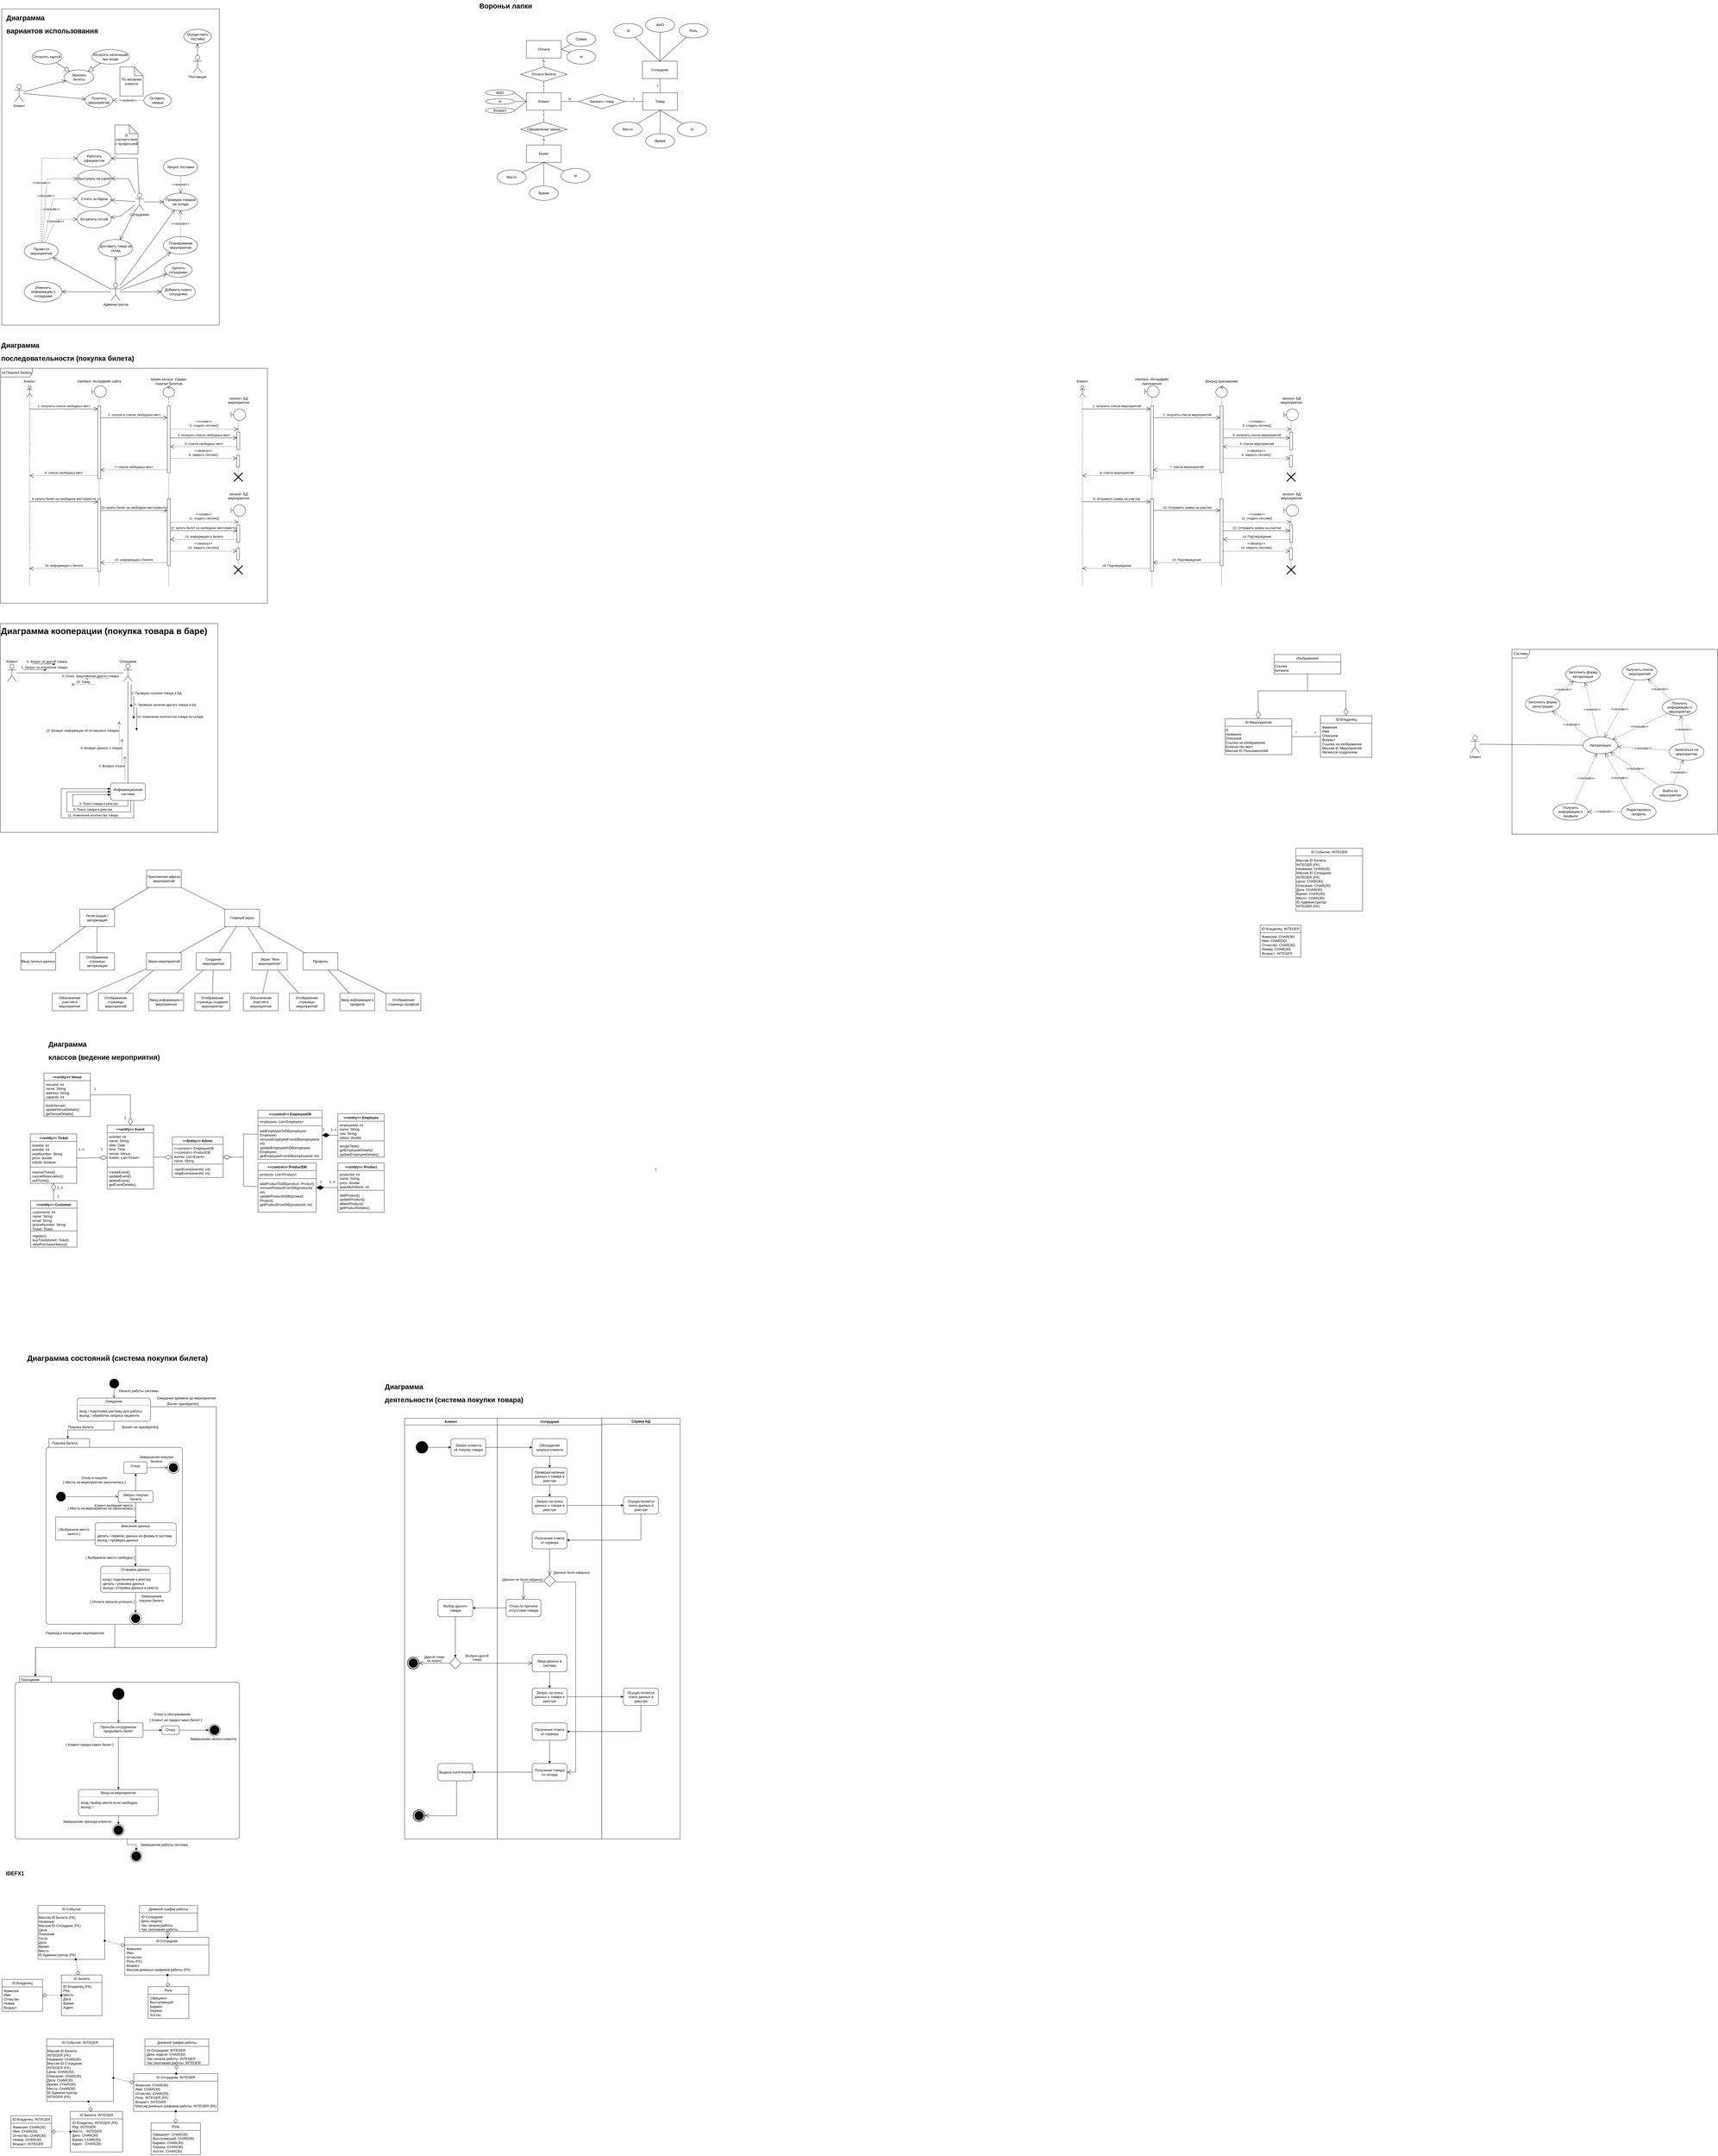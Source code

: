 <mxfile version="24.4.13" type="device">
  <diagram name="Страница — 1" id="874Sd5kRbdWOR1WMlRuU">
    <mxGraphModel dx="3601" dy="2088" grid="0" gridSize="10" guides="1" tooltips="1" connect="1" arrows="1" fold="1" page="0" pageScale="1" pageWidth="827" pageHeight="1169" background="none" math="0" shadow="0">
      <root>
        <mxCell id="0" />
        <mxCell id="1" parent="0" />
        <mxCell id="1r4uYxGvgNRTtyDek_sX-3" value="" style="shape=umlLifeline;perimeter=lifelinePerimeter;whiteSpace=wrap;html=1;container=1;dropTarget=0;collapsible=0;recursiveResize=0;outlineConnect=0;portConstraint=eastwest;newEdgeStyle={&quot;curved&quot;:0,&quot;rounded&quot;:0};participant=umlControl;movable=1;resizable=1;rotatable=1;deletable=1;editable=1;locked=0;connectable=1;" parent="1" vertex="1">
          <mxGeometry x="-1079" y="170" width="40" height="690" as="geometry" />
        </mxCell>
        <mxCell id="xCyYlhpWTxBA-cfhHCAF-8" style="edgeStyle=orthogonalEdgeStyle;rounded=0;orthogonalLoop=1;jettySize=auto;html=1;exitX=0.5;exitY=1;exitDx=0;exitDy=0;exitPerimeter=0;entryX=0.5;entryY=0;entryDx=0;entryDy=0;" parent="1" source="0UiTAvG5i1j57kaQnPV8-60" target="0UiTAvG5i1j57kaQnPV8-88" edge="1">
          <mxGeometry relative="1" as="geometry" />
        </mxCell>
        <mxCell id="0UiTAvG5i1j57kaQnPV8-60" value="Посещение&amp;nbsp;" style="shape=mxgraph.sysml.compState;html=1;align=left;verticalAlign=top;spacingTop=-3;spacingLeft=18;" parent="1" vertex="1">
          <mxGeometry x="-1588.75" y="4620.5" width="773.5" height="560" as="geometry" />
        </mxCell>
        <mxCell id="0UiTAvG5i1j57kaQnPV8-46" value="&amp;nbsp; &amp;nbsp; Покупка билета" style="shape=folder;align=left;verticalAlign=middle;fontStyle=0;tabWidth=150;tabHeight=30;tabPosition=left;html=1;boundedLbl=1;labelInHeader=1;rounded=1;absoluteArcSize=1;arcSize=10;whiteSpace=wrap;" parent="1" vertex="1">
          <mxGeometry x="-1482.25" y="3800.5" width="470" height="640" as="geometry" />
        </mxCell>
        <mxCell id="wh4o8MqgVzbJGgZmjvEK-242" value="" style="rounded=0;whiteSpace=wrap;html=1;" parent="1" vertex="1">
          <mxGeometry x="-1640" y="990" width="750" height="720" as="geometry" />
        </mxCell>
        <mxCell id="wh4o8MqgVzbJGgZmjvEK-154" value="" style="shape=umlLifeline;perimeter=lifelinePerimeter;whiteSpace=wrap;html=1;container=1;dropTarget=0;collapsible=0;recursiveResize=0;outlineConnect=0;portConstraint=eastwest;newEdgeStyle={&quot;curved&quot;:0,&quot;rounded&quot;:0};participant=umlActor;" parent="1" vertex="1">
          <mxGeometry x="-1549" y="170" width="20" height="690" as="geometry" />
        </mxCell>
        <mxCell id="wh4o8MqgVzbJGgZmjvEK-157" value="Клиент" style="text;html=1;align=center;verticalAlign=middle;whiteSpace=wrap;rounded=0;" parent="1" vertex="1">
          <mxGeometry x="-1569" y="140" width="60" height="30" as="geometry" />
        </mxCell>
        <mxCell id="wh4o8MqgVzbJGgZmjvEK-158" value="interface: Интерфейс сайта" style="text;html=1;align=center;verticalAlign=middle;whiteSpace=wrap;rounded=0;" parent="1" vertex="1">
          <mxGeometry x="-1379" y="140" width="160" height="30" as="geometry" />
        </mxCell>
        <mxCell id="wh4o8MqgVzbJGgZmjvEK-165" value="sd:Покупка билета" style="shape=umlFrame;whiteSpace=wrap;html=1;pointerEvents=0;width=110;height=30;fillColor=default;fillStyle=solid;gradientColor=none;" parent="1" vertex="1">
          <mxGeometry x="-1639" y="110" width="920" height="810" as="geometry" />
        </mxCell>
        <mxCell id="wh4o8MqgVzbJGgZmjvEK-213" value="&lt;h1 style=&quot;margin-top: 0px;&quot;&gt;Диаграмма&lt;/h1&gt;&lt;h1 style=&quot;margin-top: 0px;&quot;&gt;последовательности (покупка билета)&lt;/h1&gt;" style="text;html=1;whiteSpace=wrap;overflow=hidden;rounded=0;" parent="1" vertex="1">
          <mxGeometry x="-1639" y="10" width="470" height="90" as="geometry" />
        </mxCell>
        <mxCell id="wh4o8MqgVzbJGgZmjvEK-214" value="Клиент" style="shape=umlActor;verticalLabelPosition=top;verticalAlign=bottom;html=1;outlineConnect=0;labelPosition=center;align=center;" parent="1" vertex="1">
          <mxGeometry x="-1615" y="1130" width="30" height="60" as="geometry" />
        </mxCell>
        <mxCell id="wh4o8MqgVzbJGgZmjvEK-216" value="Информационная система" style="rounded=1;whiteSpace=wrap;html=1;" parent="1" vertex="1">
          <mxGeometry x="-1260" y="1540" width="120" height="60" as="geometry" />
        </mxCell>
        <mxCell id="wh4o8MqgVzbJGgZmjvEK-219" value="" style="endArrow=none;html=1;rounded=0;" parent="1" source="wh4o8MqgVzbJGgZmjvEK-214" target="wh4o8MqgVzbJGgZmjvEK-215" edge="1">
          <mxGeometry width="50" height="50" relative="1" as="geometry">
            <mxPoint x="-1500" y="1230" as="sourcePoint" />
            <mxPoint x="-1450" y="1180" as="targetPoint" />
          </mxGeometry>
        </mxCell>
        <mxCell id="wh4o8MqgVzbJGgZmjvEK-220" value="" style="endArrow=none;html=1;rounded=0;" parent="1" source="wh4o8MqgVzbJGgZmjvEK-216" target="wh4o8MqgVzbJGgZmjvEK-215" edge="1">
          <mxGeometry width="50" height="50" relative="1" as="geometry">
            <mxPoint x="-1575" y="1170" as="sourcePoint" />
            <mxPoint x="-1205" y="1170" as="targetPoint" />
          </mxGeometry>
        </mxCell>
        <mxCell id="wh4o8MqgVzbJGgZmjvEK-215" value="&lt;span style=&quot;background-color: rgb(255, 255, 255);&quot;&gt;Сотрудник&lt;/span&gt;" style="shape=umlActor;verticalLabelPosition=top;verticalAlign=bottom;html=1;outlineConnect=0;labelPosition=center;align=center;" parent="1" vertex="1">
          <mxGeometry x="-1215" y="1130" width="30" height="60" as="geometry" />
        </mxCell>
        <mxCell id="wh4o8MqgVzbJGgZmjvEK-221" value="1: Запрос на получение товара" style="html=1;verticalAlign=bottom;endArrow=block;curved=0;rounded=0;align=left;" parent="1" edge="1">
          <mxGeometry x="-1" y="-10" width="80" relative="1" as="geometry">
            <mxPoint x="-1560" y="1149" as="sourcePoint" />
            <mxPoint x="-1480" y="1149" as="targetPoint" />
            <mxPoint x="-10" y="-9" as="offset" />
          </mxGeometry>
        </mxCell>
        <mxCell id="wh4o8MqgVzbJGgZmjvEK-222" value="2: Проверка наличия товара в БД&amp;nbsp;" style="html=1;verticalAlign=bottom;endArrow=block;curved=0;rounded=0;align=left;" parent="1" edge="1">
          <mxGeometry width="80" relative="1" as="geometry">
            <mxPoint x="-1188.69" y="1199" as="sourcePoint" />
            <mxPoint x="-1188.69" y="1278.433" as="targetPoint" />
          </mxGeometry>
        </mxCell>
        <mxCell id="wh4o8MqgVzbJGgZmjvEK-223" value="3: Поиск товара в реестре" style="html=1;verticalAlign=bottom;endArrow=block;rounded=0;exitX=0.5;exitY=1;exitDx=0;exitDy=0;edgeStyle=orthogonalEdgeStyle;align=left;" parent="1" edge="1">
          <mxGeometry width="80" relative="1" as="geometry">
            <mxPoint x="-1200" y="1600" as="sourcePoint" />
            <mxPoint x="-1260" y="1580" as="targetPoint" />
            <Array as="points">
              <mxPoint x="-1200" y="1620" />
              <mxPoint x="-1390" y="1620" />
              <mxPoint x="-1390" y="1580" />
            </Array>
          </mxGeometry>
        </mxCell>
        <mxCell id="wh4o8MqgVzbJGgZmjvEK-225" value="4: Возврат отказа" style="html=1;verticalAlign=bottom;endArrow=open;dashed=1;endSize=8;curved=0;rounded=0;align=right;" parent="1" edge="1">
          <mxGeometry x="-0.05" relative="1" as="geometry">
            <mxPoint x="-1210" y="1528" as="sourcePoint" />
            <mxPoint x="-1210" y="1448" as="targetPoint" />
            <mxPoint as="offset" />
          </mxGeometry>
        </mxCell>
        <mxCell id="wh4o8MqgVzbJGgZmjvEK-226" value="5: Отказ, предложение другого товара" style="html=1;verticalAlign=bottom;endArrow=open;dashed=1;endSize=8;curved=0;rounded=0;" parent="1" edge="1">
          <mxGeometry x="0.575" y="1" relative="1" as="geometry">
            <mxPoint x="-1267" y="1179.17" as="sourcePoint" />
            <mxPoint x="-1347" y="1179.17" as="targetPoint" />
            <mxPoint as="offset" />
          </mxGeometry>
        </mxCell>
        <mxCell id="wh4o8MqgVzbJGgZmjvEK-227" value="6:&amp;nbsp;&lt;span style=&quot;text-align: left;&quot;&gt;Запрос на другой товара&lt;/span&gt;" style="html=1;verticalAlign=bottom;endArrow=block;curved=0;rounded=0;" parent="1" edge="1">
          <mxGeometry x="0.25" y="-1" width="80" relative="1" as="geometry">
            <mxPoint x="-1530" y="1129.17" as="sourcePoint" />
            <mxPoint x="-1450" y="1129.17" as="targetPoint" />
            <mxPoint as="offset" />
          </mxGeometry>
        </mxCell>
        <mxCell id="wh4o8MqgVzbJGgZmjvEK-228" value="7: Проверка наличия другого товара в БД&amp;nbsp;" style="html=1;verticalAlign=bottom;endArrow=block;curved=0;rounded=0;align=left;" parent="1" edge="1">
          <mxGeometry width="80" relative="1" as="geometry">
            <mxPoint x="-1180" y="1239.57" as="sourcePoint" />
            <mxPoint x="-1180" y="1319.003" as="targetPoint" />
          </mxGeometry>
        </mxCell>
        <mxCell id="wh4o8MqgVzbJGgZmjvEK-229" value="8: Поиск товара в реестре" style="html=1;verticalAlign=bottom;endArrow=block;rounded=0;exitX=0.5;exitY=1;exitDx=0;exitDy=0;edgeStyle=orthogonalEdgeStyle;align=left;" parent="1" edge="1">
          <mxGeometry x="0.0" width="80" relative="1" as="geometry">
            <mxPoint x="-1190" y="1600" as="sourcePoint" />
            <mxPoint x="-1260" y="1570" as="targetPoint" />
            <Array as="points">
              <mxPoint x="-1190" y="1640" />
              <mxPoint x="-1410" y="1640" />
              <mxPoint x="-1410" y="1570" />
            </Array>
            <mxPoint as="offset" />
          </mxGeometry>
        </mxCell>
        <mxCell id="wh4o8MqgVzbJGgZmjvEK-231" value="9: Возврат данных о&amp;nbsp;&lt;span style=&quot;text-align: left;&quot;&gt;товаре&lt;/span&gt;" style="html=1;verticalAlign=bottom;endArrow=open;dashed=1;endSize=8;curved=0;rounded=0;align=right;" parent="1" edge="1">
          <mxGeometry relative="1" as="geometry">
            <mxPoint x="-1220" y="1468" as="sourcePoint" />
            <mxPoint x="-1220" y="1388" as="targetPoint" />
            <mxPoint as="offset" />
          </mxGeometry>
        </mxCell>
        <mxCell id="wh4o8MqgVzbJGgZmjvEK-232" value="10: Изменение количества товара на складе" style="html=1;verticalAlign=bottom;endArrow=block;curved=0;rounded=0;align=left;" parent="1" edge="1">
          <mxGeometry x="0.007" width="80" relative="1" as="geometry">
            <mxPoint x="-1170" y="1280" as="sourcePoint" />
            <mxPoint x="-1170" y="1359.433" as="targetPoint" />
            <mxPoint as="offset" />
          </mxGeometry>
        </mxCell>
        <mxCell id="wh4o8MqgVzbJGgZmjvEK-233" value="11: Изменение количества товара" style="html=1;verticalAlign=bottom;endArrow=block;rounded=0;edgeStyle=orthogonalEdgeStyle;align=left;" parent="1" source="wh4o8MqgVzbJGgZmjvEK-216" edge="1">
          <mxGeometry x="-0.001" width="80" relative="1" as="geometry">
            <mxPoint x="-1180" y="1610" as="sourcePoint" />
            <mxPoint x="-1260" y="1560" as="targetPoint" />
            <Array as="points">
              <mxPoint x="-1180" y="1660" />
              <mxPoint x="-1430" y="1660" />
              <mxPoint x="-1430" y="1560" />
            </Array>
            <mxPoint as="offset" />
          </mxGeometry>
        </mxCell>
        <mxCell id="wh4o8MqgVzbJGgZmjvEK-234" value="12: Возврат информации об оставшихся товарах" style="html=1;verticalAlign=bottom;endArrow=open;dashed=1;endSize=8;curved=0;rounded=0;align=right;" parent="1" edge="1">
          <mxGeometry relative="1" as="geometry">
            <mxPoint x="-1230" y="1408" as="sourcePoint" />
            <mxPoint x="-1230" y="1328" as="targetPoint" />
          </mxGeometry>
        </mxCell>
        <mxCell id="wh4o8MqgVzbJGgZmjvEK-235" value="13: Товар" style="html=1;verticalAlign=bottom;endArrow=open;dashed=1;endSize=8;curved=0;rounded=0;" parent="1" edge="1">
          <mxGeometry relative="1" as="geometry">
            <mxPoint x="-1315" y="1200.0" as="sourcePoint" />
            <mxPoint x="-1395" y="1200.0" as="targetPoint" />
          </mxGeometry>
        </mxCell>
        <mxCell id="wh4o8MqgVzbJGgZmjvEK-243" value="&lt;h1 style=&quot;margin-top: 0px; font-size: 30px;&quot;&gt;Диаграмма кооперации (покупка товара в баре)&lt;/h1&gt;" style="text;html=1;whiteSpace=wrap;overflow=hidden;rounded=0;" parent="1" vertex="1">
          <mxGeometry x="-1640" y="991" width="750" height="90" as="geometry" />
        </mxCell>
        <mxCell id="DHmZTs1CuRAezg29g5oL-95" value="&lt;h1 style=&quot;margin-top: 0px;&quot;&gt;Диаграмма&lt;/h1&gt;&lt;h1 style=&quot;margin-top: 0px;&quot;&gt;классов (ведение мероприятия)&lt;/h1&gt;" style="text;html=1;whiteSpace=wrap;overflow=hidden;rounded=0;" parent="1" vertex="1">
          <mxGeometry x="-1476.5" y="2420" width="650" height="90" as="geometry" />
        </mxCell>
        <mxCell id="0UiTAvG5i1j57kaQnPV8-3" value="" style="ellipse;html=1;shape=startState;fillColor=#000000;strokeColor=#000000;" parent="1" vertex="1">
          <mxGeometry x="-1267.25" y="3590.5" width="40" height="40" as="geometry" />
        </mxCell>
        <mxCell id="0UiTAvG5i1j57kaQnPV8-4" value="" style="edgeStyle=orthogonalEdgeStyle;html=1;verticalAlign=bottom;endArrow=open;endSize=8;strokeColor=#000000;rounded=0;" parent="1" source="0UiTAvG5i1j57kaQnPV8-3" edge="1">
          <mxGeometry relative="1" as="geometry">
            <mxPoint x="-1248.25" y="3660.5" as="targetPoint" />
          </mxGeometry>
        </mxCell>
        <mxCell id="0UiTAvG5i1j57kaQnPV8-11" value="Запрос покупки билета" style="html=1;align=center;verticalAlign=top;rounded=1;absoluteArcSize=1;arcSize=10;dashed=0;whiteSpace=wrap;" parent="1" vertex="1">
          <mxGeometry x="-1233.25" y="3980.5" width="120" height="40" as="geometry" />
        </mxCell>
        <mxCell id="xCyYlhpWTxBA-cfhHCAF-4" style="edgeStyle=orthogonalEdgeStyle;rounded=0;orthogonalLoop=1;jettySize=auto;html=1;exitX=1;exitY=0.5;exitDx=0;exitDy=0;entryX=0;entryY=0.5;entryDx=0;entryDy=0;" parent="1" source="0UiTAvG5i1j57kaQnPV8-16" target="0UiTAvG5i1j57kaQnPV8-66" edge="1">
          <mxGeometry relative="1" as="geometry" />
        </mxCell>
        <mxCell id="0UiTAvG5i1j57kaQnPV8-16" value="Просьба сотрудником предъявить билет" style="html=1;align=center;verticalAlign=top;rounded=1;absoluteArcSize=1;arcSize=10;dashed=0;whiteSpace=wrap;" parent="1" vertex="1">
          <mxGeometry x="-1317.75" y="4780.5" width="170" height="50" as="geometry" />
        </mxCell>
        <mxCell id="0UiTAvG5i1j57kaQnPV8-24" value="&lt;p style=&quot;margin:0px;margin-top:4px;text-align:center;&quot;&gt;Ожидание&lt;/p&gt;&lt;hr&gt;&lt;p&gt;&lt;/p&gt;&lt;p style=&quot;margin:0px;margin-left:8px;text-align:left;&quot;&gt;вход / подготовка системы для работы&lt;br&gt;выход / обработка запроса пациента&lt;/p&gt;" style="shape=mxgraph.sysml.simpleState;html=1;overflow=fill;whiteSpace=wrap;align=center;" parent="1" vertex="1">
          <mxGeometry x="-1374.75" y="3660.5" width="253" height="80" as="geometry" />
        </mxCell>
        <mxCell id="0UiTAvG5i1j57kaQnPV8-25" value="Начало работы системы" style="text;html=1;align=center;verticalAlign=middle;whiteSpace=wrap;rounded=0;horizontal=1;" parent="1" vertex="1">
          <mxGeometry x="-1233.25" y="3620.5" width="140" height="30" as="geometry" />
        </mxCell>
        <mxCell id="0UiTAvG5i1j57kaQnPV8-28" value="Покупка билета" style="text;html=1;align=center;verticalAlign=middle;whiteSpace=wrap;rounded=0;horizontal=1;" parent="1" vertex="1">
          <mxGeometry x="-1458.25" y="3750.5" width="191" height="20" as="geometry" />
        </mxCell>
        <mxCell id="0UiTAvG5i1j57kaQnPV8-30" value="[Билет не приобретён]" style="text;html=1;align=center;verticalAlign=middle;whiteSpace=wrap;rounded=0;horizontal=1;" parent="1" vertex="1">
          <mxGeometry x="-1248.25" y="3750.5" width="180" height="20" as="geometry" />
        </mxCell>
        <mxCell id="0UiTAvG5i1j57kaQnPV8-31" value="Клиент выбирает место" style="text;html=1;align=center;verticalAlign=middle;whiteSpace=wrap;rounded=0;horizontal=1;" parent="1" vertex="1">
          <mxGeometry x="-1373.62" y="4020.5" width="250" height="20" as="geometry" />
        </mxCell>
        <mxCell id="1r4uYxGvgNRTtyDek_sX-124" style="edgeStyle=orthogonalEdgeStyle;rounded=0;orthogonalLoop=1;jettySize=auto;html=1;exitX=0;exitY=0.5;exitDx=0;exitDy=0;exitPerimeter=0;entryX=0.5;entryY=0;entryDx=0;entryDy=0;entryPerimeter=0;" parent="1" source="0UiTAvG5i1j57kaQnPV8-33" target="0UiTAvG5i1j57kaQnPV8-33" edge="1">
          <mxGeometry relative="1" as="geometry">
            <Array as="points">
              <mxPoint x="-1313.25" y="4150.5" />
              <mxPoint x="-1449.25" y="4150.5" />
              <mxPoint x="-1449.25" y="4070.5" />
              <mxPoint x="-1173.25" y="4070.5" />
            </Array>
          </mxGeometry>
        </mxCell>
        <mxCell id="0UiTAvG5i1j57kaQnPV8-33" value="&lt;p style=&quot;margin:0px;margin-top:4px;text-align:center;&quot;&gt;Внесение данных&lt;/p&gt;&lt;hr&gt;&lt;p&gt;&lt;/p&gt;&lt;p style=&quot;margin:0px;margin-left:8px;text-align:left;&quot;&gt;делать / перенос данных из формы в систему&lt;br&gt;выход / проверка данных&lt;/p&gt;" style="shape=mxgraph.sysml.simpleState;html=1;overflow=fill;whiteSpace=wrap;align=center;" parent="1" vertex="1">
          <mxGeometry x="-1313.25" y="4090.5" width="280" height="80" as="geometry" />
        </mxCell>
        <mxCell id="0UiTAvG5i1j57kaQnPV8-34" value="" style="endArrow=classic;html=1;rounded=0;" parent="1" source="0UiTAvG5i1j57kaQnPV8-11" target="0UiTAvG5i1j57kaQnPV8-33" edge="1">
          <mxGeometry width="50" height="50" relative="1" as="geometry">
            <mxPoint x="-1143.25" y="4080.5" as="sourcePoint" />
            <mxPoint x="-1093.25" y="4030.5" as="targetPoint" />
          </mxGeometry>
        </mxCell>
        <mxCell id="0UiTAvG5i1j57kaQnPV8-35" value="[ Места на мероприятие не закончились&lt;span style=&quot;background-color: initial;&quot;&gt;&amp;nbsp;]&lt;/span&gt;" style="text;html=1;align=center;verticalAlign=middle;whiteSpace=wrap;rounded=0;horizontal=1;" parent="1" vertex="1">
          <mxGeometry x="-1423.62" y="4030.5" width="265" height="20" as="geometry" />
        </mxCell>
        <mxCell id="0UiTAvG5i1j57kaQnPV8-36" value="" style="endArrow=classic;html=1;rounded=0;" parent="1" edge="1">
          <mxGeometry width="50" height="50" relative="1" as="geometry">
            <mxPoint x="-1173.25" y="3980.5" as="sourcePoint" />
            <mxPoint x="-1173.25" y="3920.5" as="targetPoint" />
          </mxGeometry>
        </mxCell>
        <mxCell id="0UiTAvG5i1j57kaQnPV8-37" value="Отказ в покупке" style="text;html=1;align=center;verticalAlign=middle;whiteSpace=wrap;rounded=0;horizontal=1;" parent="1" vertex="1">
          <mxGeometry x="-1381.38" y="3925.5" width="131.25" height="20" as="geometry" />
        </mxCell>
        <mxCell id="0UiTAvG5i1j57kaQnPV8-38" value="[ Места на мероприятие закончились&lt;span style=&quot;background-color: initial;&quot;&gt;&amp;nbsp;]&lt;/span&gt;" style="text;html=1;align=center;verticalAlign=middle;whiteSpace=wrap;rounded=0;horizontal=1;" parent="1" vertex="1">
          <mxGeometry x="-1458.25" y="3940.5" width="285" height="20" as="geometry" />
        </mxCell>
        <mxCell id="0UiTAvG5i1j57kaQnPV8-41" value="Отказ" style="html=1;align=center;verticalAlign=top;rounded=1;absoluteArcSize=1;arcSize=10;dashed=0;whiteSpace=wrap;" parent="1" vertex="1">
          <mxGeometry x="-1214.25" y="3880.5" width="80" height="40" as="geometry" />
        </mxCell>
        <mxCell id="0UiTAvG5i1j57kaQnPV8-43" value="&lt;p style=&quot;margin: 4px 0px 0px; text-align: center;&quot;&gt;Отправка данных&lt;/p&gt;&lt;hr&gt;&lt;p&gt;&lt;/p&gt;&lt;p style=&quot;margin:0px;margin-left:8px;text-align:left;&quot;&gt;вход / подключение к реестру&lt;br&gt;делать / упаковка данных&lt;br&gt;выход / отправка данных в реестр&lt;/p&gt;" style="shape=mxgraph.sysml.simpleState;html=1;overflow=fill;whiteSpace=wrap;align=center;" parent="1" vertex="1">
          <mxGeometry x="-1293.62" y="4240.5" width="238.75" height="90" as="geometry" />
        </mxCell>
        <mxCell id="0UiTAvG5i1j57kaQnPV8-44" value="" style="endArrow=classic;html=1;rounded=0;" parent="1" source="0UiTAvG5i1j57kaQnPV8-33" target="0UiTAvG5i1j57kaQnPV8-43" edge="1">
          <mxGeometry width="50" height="50" relative="1" as="geometry">
            <mxPoint x="-1223.25" y="4180.5" as="sourcePoint" />
            <mxPoint x="-1223.25" y="4250.5" as="targetPoint" />
          </mxGeometry>
        </mxCell>
        <mxCell id="0UiTAvG5i1j57kaQnPV8-47" value="" style="ellipse;html=1;shape=startState;fillColor=#000000;strokeColor=#000000;" parent="1" vertex="1">
          <mxGeometry x="-1450.75" y="3980.5" width="40" height="40" as="geometry" />
        </mxCell>
        <mxCell id="0UiTAvG5i1j57kaQnPV8-48" value="" style="edgeStyle=orthogonalEdgeStyle;html=1;verticalAlign=bottom;endArrow=open;endSize=8;strokeColor=#000000;rounded=0;" parent="1" source="0UiTAvG5i1j57kaQnPV8-47" target="0UiTAvG5i1j57kaQnPV8-11" edge="1">
          <mxGeometry relative="1" as="geometry">
            <mxPoint x="-1313.25" y="4038.5" as="targetPoint" />
            <mxPoint x="-1313.25" y="3958.5" as="sourcePoint" />
          </mxGeometry>
        </mxCell>
        <mxCell id="0UiTAvG5i1j57kaQnPV8-49" value="" style="shape=mxgraph.sysml.actFinal;html=1;verticalLabelPosition=bottom;labelBackgroundColor=#ffffff;verticalAlign=top;" parent="1" vertex="1">
          <mxGeometry x="-1063.25" y="3880.5" width="40" height="40" as="geometry" />
        </mxCell>
        <mxCell id="0UiTAvG5i1j57kaQnPV8-50" value="" style="edgeStyle=orthogonalEdgeStyle;html=1;verticalAlign=bottom;endArrow=open;endSize=8;strokeColor=#000000;rounded=0;" parent="1" source="0UiTAvG5i1j57kaQnPV8-41" target="0UiTAvG5i1j57kaQnPV8-49" edge="1">
          <mxGeometry relative="1" as="geometry">
            <mxPoint x="-916.25" y="3970.5" as="targetPoint" />
            <mxPoint x="-1093.25" y="3970.5" as="sourcePoint" />
          </mxGeometry>
        </mxCell>
        <mxCell id="0UiTAvG5i1j57kaQnPV8-51" value="" style="shape=mxgraph.sysml.actFinal;html=1;verticalLabelPosition=bottom;labelBackgroundColor=#ffffff;verticalAlign=top;" parent="1" vertex="1">
          <mxGeometry x="-1193.25" y="4400.5" width="40" height="40" as="geometry" />
        </mxCell>
        <mxCell id="0UiTAvG5i1j57kaQnPV8-52" value="" style="endArrow=classic;html=1;rounded=0;startSize=1;" parent="1" target="0UiTAvG5i1j57kaQnPV8-51" edge="1">
          <mxGeometry width="50" height="50" relative="1" as="geometry">
            <mxPoint x="-1173.75" y="4330.5" as="sourcePoint" />
            <mxPoint x="-1174.75" y="4400.5" as="targetPoint" />
          </mxGeometry>
        </mxCell>
        <mxCell id="0UiTAvG5i1j57kaQnPV8-57" value="[ Выбранное место свободно ]" style="text;html=1;align=center;verticalAlign=middle;whiteSpace=wrap;rounded=0;horizontal=1;" parent="1" vertex="1">
          <mxGeometry x="-1348.25" y="4200.5" width="174" height="20" as="geometry" />
        </mxCell>
        <mxCell id="0UiTAvG5i1j57kaQnPV8-58" value="[ Оплата прошла успешно ]" style="text;html=1;align=center;verticalAlign=middle;whiteSpace=wrap;rounded=0;horizontal=1;" parent="1" vertex="1">
          <mxGeometry x="-1344.25" y="4352.5" width="180" height="20" as="geometry" />
        </mxCell>
        <mxCell id="0UiTAvG5i1j57kaQnPV8-61" value="" style="shape=ellipse;html=1;fillColor=strokeColor;fontSize=18;fontColor=#ffffff;" parent="1" vertex="1">
          <mxGeometry x="-1252.75" y="4660.5" width="40" height="40" as="geometry" />
        </mxCell>
        <mxCell id="0UiTAvG5i1j57kaQnPV8-64" value="" style="edgeStyle=orthogonalEdgeStyle;html=1;verticalAlign=bottom;endArrow=open;endSize=8;strokeColor=#000000;rounded=0;" parent="1" source="0UiTAvG5i1j57kaQnPV8-61" target="0UiTAvG5i1j57kaQnPV8-16" edge="1">
          <mxGeometry relative="1" as="geometry">
            <mxPoint x="-1355.57" y="4760.5" as="targetPoint" />
            <mxPoint x="-1355.57" y="4680.5" as="sourcePoint" />
          </mxGeometry>
        </mxCell>
        <mxCell id="xCyYlhpWTxBA-cfhHCAF-5" style="edgeStyle=orthogonalEdgeStyle;rounded=0;orthogonalLoop=1;jettySize=auto;html=1;exitX=1;exitY=0.5;exitDx=0;exitDy=0;entryX=0;entryY=0.5;entryDx=0;entryDy=0;" parent="1" source="0UiTAvG5i1j57kaQnPV8-66" target="0UiTAvG5i1j57kaQnPV8-68" edge="1">
          <mxGeometry relative="1" as="geometry" />
        </mxCell>
        <mxCell id="0UiTAvG5i1j57kaQnPV8-66" value="Отказ" style="html=1;align=center;verticalAlign=top;rounded=1;absoluteArcSize=1;arcSize=10;dashed=0;whiteSpace=wrap;" parent="1" vertex="1">
          <mxGeometry x="-1083.25" y="4790.5" width="60" height="30" as="geometry" />
        </mxCell>
        <mxCell id="xCyYlhpWTxBA-cfhHCAF-7" style="edgeStyle=orthogonalEdgeStyle;rounded=0;orthogonalLoop=1;jettySize=auto;html=1;exitX=0.5;exitY=1;exitDx=0;exitDy=0;exitPerimeter=0;entryX=0.5;entryY=0;entryDx=0;entryDy=0;" parent="1" source="0UiTAvG5i1j57kaQnPV8-67" target="0UiTAvG5i1j57kaQnPV8-69" edge="1">
          <mxGeometry relative="1" as="geometry" />
        </mxCell>
        <mxCell id="0UiTAvG5i1j57kaQnPV8-67" value="&lt;p style=&quot;margin:0px;margin-top:4px;text-align:center;&quot;&gt;Вход на мероприятие&lt;/p&gt;&lt;hr&gt;&lt;p&gt;&lt;/p&gt;&lt;p style=&quot;margin:0px;margin-left:8px;text-align:left;&quot;&gt;вход / выбор места если свободны&lt;/p&gt;&lt;p style=&quot;margin:0px;margin-left:8px;text-align:left;&quot;&gt;выход / -&lt;/p&gt;" style="shape=mxgraph.sysml.simpleState;html=1;overflow=fill;whiteSpace=wrap;align=center;" parent="1" vertex="1">
          <mxGeometry x="-1370.25" y="5010.5" width="275" height="90" as="geometry" />
        </mxCell>
        <mxCell id="0UiTAvG5i1j57kaQnPV8-68" value="" style="ellipse;html=1;shape=endState;fillColor=strokeColor;" parent="1" vertex="1">
          <mxGeometry x="-921.25" y="4785.5" width="40" height="40" as="geometry" />
        </mxCell>
        <mxCell id="0UiTAvG5i1j57kaQnPV8-69" value="" style="ellipse;html=1;shape=endState;fillColor=strokeColor;" parent="1" vertex="1">
          <mxGeometry x="-1252.75" y="5130.5" width="40" height="40" as="geometry" />
        </mxCell>
        <mxCell id="0UiTAvG5i1j57kaQnPV8-72" value="Отказ в обслуживании" style="text;html=1;align=center;verticalAlign=middle;whiteSpace=wrap;rounded=0;horizontal=1;" parent="1" vertex="1">
          <mxGeometry x="-1113.25" y="4740.5" width="131.25" height="20" as="geometry" />
        </mxCell>
        <mxCell id="0UiTAvG5i1j57kaQnPV8-73" value="[ Клиент не предоставил билет&lt;span style=&quot;background-color: initial;&quot;&gt;&amp;nbsp;]&lt;/span&gt;" style="text;html=1;align=center;verticalAlign=middle;whiteSpace=wrap;rounded=0;horizontal=1;" parent="1" vertex="1">
          <mxGeometry x="-1205.25" y="4760.5" width="340" height="20" as="geometry" />
        </mxCell>
        <mxCell id="0UiTAvG5i1j57kaQnPV8-75" value="[ Клиент предоставил билет&lt;span style=&quot;background-color: initial;&quot;&gt;&amp;nbsp;]&lt;/span&gt;" style="text;html=1;align=center;verticalAlign=middle;whiteSpace=wrap;rounded=0;horizontal=1;" parent="1" vertex="1">
          <mxGeometry x="-1494.12" y="4845.5" width="325" height="20" as="geometry" />
        </mxCell>
        <mxCell id="0UiTAvG5i1j57kaQnPV8-81" value="Завершение прохода клиента" style="text;html=1;align=center;verticalAlign=middle;whiteSpace=wrap;rounded=0;horizontal=1;" parent="1" vertex="1">
          <mxGeometry x="-1430.25" y="5110.5" width="177.5" height="20" as="geometry" />
        </mxCell>
        <mxCell id="0UiTAvG5i1j57kaQnPV8-82" value="" style="endArrow=classic;html=1;rounded=0;edgeStyle=orthogonalEdgeStyle;entryX=0;entryY=0;entryDx=70;entryDy=0;entryPerimeter=0;" parent="1" source="0UiTAvG5i1j57kaQnPV8-24" target="0UiTAvG5i1j57kaQnPV8-60" edge="1">
          <mxGeometry width="50" height="50" relative="1" as="geometry">
            <mxPoint x="-530.25" y="3669.55" as="sourcePoint" />
            <mxPoint x="-743.75" y="3669.55" as="targetPoint" />
            <Array as="points">
              <mxPoint x="-895.25" y="3690.5" />
              <mxPoint x="-895.25" y="4520.5" />
              <mxPoint x="-1518.25" y="4520.5" />
            </Array>
          </mxGeometry>
        </mxCell>
        <mxCell id="0UiTAvG5i1j57kaQnPV8-83" value="Ожидание времени до мероприятия" style="text;html=1;align=center;verticalAlign=middle;whiteSpace=wrap;rounded=0;horizontal=1;" parent="1" vertex="1">
          <mxGeometry x="-1133.75" y="3650.5" width="270" height="20" as="geometry" />
        </mxCell>
        <mxCell id="0UiTAvG5i1j57kaQnPV8-84" value="[Билет приобретён]" style="text;html=1;align=center;verticalAlign=middle;whiteSpace=wrap;rounded=0;horizontal=1;" parent="1" vertex="1">
          <mxGeometry x="-1101.25" y="3670.5" width="180" height="20" as="geometry" />
        </mxCell>
        <mxCell id="0UiTAvG5i1j57kaQnPV8-88" value="" style="ellipse;html=1;shape=endState;fillColor=strokeColor;" parent="1" vertex="1">
          <mxGeometry x="-1191.25" y="5220.5" width="40" height="40" as="geometry" />
        </mxCell>
        <mxCell id="0UiTAvG5i1j57kaQnPV8-90" value="Переход к посещению мероприятия" style="text;html=1;align=center;verticalAlign=middle;whiteSpace=wrap;rounded=0;horizontal=1;" parent="1" vertex="1">
          <mxGeometry x="-1488.25" y="4460.5" width="210" height="20" as="geometry" />
        </mxCell>
        <mxCell id="0UiTAvG5i1j57kaQnPV8-93" value="Завершение работы системы" style="text;html=1;align=center;verticalAlign=middle;whiteSpace=wrap;rounded=0;horizontal=1;" parent="1" vertex="1">
          <mxGeometry x="-1179.75" y="5190.5" width="210" height="20" as="geometry" />
        </mxCell>
        <mxCell id="0UiTAvG5i1j57kaQnPV8-98" value="&lt;h1 style=&quot;margin-top: 0px; font-size: 26px;&quot;&gt;Диаграмма состояний (система покупки билета)&lt;/h1&gt;" style="text;html=1;whiteSpace=wrap;overflow=hidden;rounded=0;fontSize=26;" parent="1" vertex="1">
          <mxGeometry x="-1549" y="3500.5" width="689" height="90" as="geometry" />
        </mxCell>
        <mxCell id="0UiTAvG5i1j57kaQnPV8-115" value="Запрос клиента&lt;div&gt;&lt;span style=&quot;background-color: initial;&quot;&gt;на покупку товара&lt;/span&gt;&lt;/div&gt;" style="rounded=1;whiteSpace=wrap;html=1;" parent="1" vertex="1">
          <mxGeometry x="-86.13" y="3800.5" width="120" height="60" as="geometry" />
        </mxCell>
        <mxCell id="0UiTAvG5i1j57kaQnPV8-116" value="Обсуждение&lt;div&gt;запроса клиента&lt;/div&gt;" style="rounded=1;whiteSpace=wrap;html=1;" parent="1" vertex="1">
          <mxGeometry x="193.87" y="3800.5" width="120" height="60" as="geometry" />
        </mxCell>
        <mxCell id="0UiTAvG5i1j57kaQnPV8-117" value="Проверка наличия данных о товаре в реестре" style="rounded=1;whiteSpace=wrap;html=1;" parent="1" vertex="1">
          <mxGeometry x="193.87" y="3900.5" width="120" height="60" as="geometry" />
        </mxCell>
        <mxCell id="0UiTAvG5i1j57kaQnPV8-132" value="Клиент" style="swimlane;whiteSpace=wrap;html=1;" parent="1" vertex="1">
          <mxGeometry x="-246.13" y="3730.5" width="320" height="1450" as="geometry" />
        </mxCell>
        <mxCell id="0UiTAvG5i1j57kaQnPV8-112" value="" style="shape=ellipse;html=1;fillColor=strokeColor;strokeWidth=2;verticalLabelPosition=bottom;verticalAlignment=top;perimeter=ellipsePerimeter;" parent="0UiTAvG5i1j57kaQnPV8-132" vertex="1">
          <mxGeometry x="40" y="80" width="40" height="40" as="geometry" />
        </mxCell>
        <mxCell id="0UiTAvG5i1j57kaQnPV8-119" value="Выбор другого товара" style="rounded=1;whiteSpace=wrap;html=1;" parent="0UiTAvG5i1j57kaQnPV8-132" vertex="1">
          <mxGeometry x="115" y="624" width="120" height="60" as="geometry" />
        </mxCell>
        <mxCell id="0UiTAvG5i1j57kaQnPV8-157" value="" style="endArrow=classic;html=1;rounded=0;" parent="0UiTAvG5i1j57kaQnPV8-132" source="0UiTAvG5i1j57kaQnPV8-119" target="0UiTAvG5i1j57kaQnPV8-158" edge="1">
          <mxGeometry width="50" height="50" relative="1" as="geometry">
            <mxPoint x="380" y="664" as="sourcePoint" />
            <mxPoint x="175" y="720" as="targetPoint" />
          </mxGeometry>
        </mxCell>
        <mxCell id="0UiTAvG5i1j57kaQnPV8-162" value="" style="html=1;shape=mxgraph.sysml.actFinal;strokeWidth=2;verticalLabelPosition=bottom;verticalAlignment=top;" parent="0UiTAvG5i1j57kaQnPV8-132" vertex="1">
          <mxGeometry x="10" y="824" width="40" height="40" as="geometry" />
        </mxCell>
        <mxCell id="0UiTAvG5i1j57kaQnPV8-158" value="" style="shape=rhombus;html=1;verticalLabelPosition=bottom;verticalAlignment=top;" parent="0UiTAvG5i1j57kaQnPV8-132" vertex="1">
          <mxGeometry x="155" y="824" width="40" height="40" as="geometry" />
        </mxCell>
        <mxCell id="0UiTAvG5i1j57kaQnPV8-161" value="[Другой товар &lt;br&gt;не нужен&lt;span style=&quot;background-color: initial;&quot;&gt;]&lt;/span&gt;" style="edgeStyle=elbowEdgeStyle;html=1;elbow=vertical;verticalAlign=bottom;endArrow=open;rounded=0;labelBackgroundColor=none;endSize=12;" parent="0UiTAvG5i1j57kaQnPV8-132" source="0UiTAvG5i1j57kaQnPV8-158" target="0UiTAvG5i1j57kaQnPV8-162" edge="1">
          <mxGeometry relative="1" as="geometry">
            <mxPoint x="80" y="844" as="targetPoint" />
            <mxPoint as="offset" />
          </mxGeometry>
        </mxCell>
        <mxCell id="0UiTAvG5i1j57kaQnPV8-122" value="Выдача посетителю" style="rounded=1;whiteSpace=wrap;html=1;" parent="0UiTAvG5i1j57kaQnPV8-132" vertex="1">
          <mxGeometry x="115" y="1190" width="120" height="60" as="geometry" />
        </mxCell>
        <mxCell id="0UiTAvG5i1j57kaQnPV8-178" value="" style="edgeStyle=elbowEdgeStyle;html=1;elbow=horizontal;align=right;verticalAlign=bottom;endArrow=none;rounded=0;labelBackgroundColor=none;startArrow=open;startSize=12;exitX=1;exitY=0.5;exitDx=0;exitDy=0;exitPerimeter=0;" parent="0UiTAvG5i1j57kaQnPV8-132" source="0UiTAvG5i1j57kaQnPV8-181" target="0UiTAvG5i1j57kaQnPV8-122" edge="1">
          <mxGeometry relative="1" as="geometry">
            <mxPoint x="220" y="1520" as="targetPoint" />
            <mxPoint x="175.4" y="1290" as="sourcePoint" />
            <Array as="points">
              <mxPoint x="179" y="1290" />
            </Array>
          </mxGeometry>
        </mxCell>
        <mxCell id="0UiTAvG5i1j57kaQnPV8-181" value="" style="html=1;shape=mxgraph.sysml.actFinal;strokeWidth=2;verticalLabelPosition=bottom;verticalAlignment=top;" parent="0UiTAvG5i1j57kaQnPV8-132" vertex="1">
          <mxGeometry x="30" y="1350" width="40" height="40" as="geometry" />
        </mxCell>
        <mxCell id="0UiTAvG5i1j57kaQnPV8-133" value="Сотрудник" style="swimlane;whiteSpace=wrap;html=1;" parent="1" vertex="1">
          <mxGeometry x="73.87" y="3730.5" width="360" height="1450" as="geometry" />
        </mxCell>
        <mxCell id="0UiTAvG5i1j57kaQnPV8-141" value="Запрос на поиск данных о товаре в реестре" style="rounded=1;whiteSpace=wrap;html=1;" parent="0UiTAvG5i1j57kaQnPV8-133" vertex="1">
          <mxGeometry x="120" y="270" width="120" height="60" as="geometry" />
        </mxCell>
        <mxCell id="0UiTAvG5i1j57kaQnPV8-151" value="Получение ответа&lt;div&gt;от сервера&lt;/div&gt;" style="rounded=1;whiteSpace=wrap;html=1;" parent="0UiTAvG5i1j57kaQnPV8-133" vertex="1">
          <mxGeometry x="120" y="390" width="120" height="60" as="geometry" />
        </mxCell>
        <mxCell id="0UiTAvG5i1j57kaQnPV8-130" value="Ввод данных в систему" style="rounded=1;whiteSpace=wrap;html=1;" parent="0UiTAvG5i1j57kaQnPV8-133" vertex="1">
          <mxGeometry x="120" y="814" width="120" height="60" as="geometry" />
        </mxCell>
        <mxCell id="0UiTAvG5i1j57kaQnPV8-147" value="" style="shape=rhombus;html=1;verticalLabelPosition=bottom;verticalAlignment=top;" parent="0UiTAvG5i1j57kaQnPV8-133" vertex="1">
          <mxGeometry x="160" y="540" width="40" height="40" as="geometry" />
        </mxCell>
        <mxCell id="0UiTAvG5i1j57kaQnPV8-150" value="[Данные не были найдены]&amp;nbsp; &amp;nbsp; &amp;nbsp;&amp;nbsp;" style="edgeStyle=elbowEdgeStyle;html=1;elbow=vertical;verticalAlign=bottom;endArrow=open;rounded=0;labelBackgroundColor=none;endSize=12;entryX=0.5;entryY=0;entryDx=0;entryDy=0;" parent="0UiTAvG5i1j57kaQnPV8-133" source="0UiTAvG5i1j57kaQnPV8-147" target="0UiTAvG5i1j57kaQnPV8-153" edge="1">
          <mxGeometry relative="1" as="geometry">
            <mxPoint x="90" y="620" as="targetPoint" />
            <Array as="points">
              <mxPoint x="110" y="564" />
            </Array>
            <mxPoint as="offset" />
          </mxGeometry>
        </mxCell>
        <mxCell id="0UiTAvG5i1j57kaQnPV8-153" value="Отказ по причине отсутствия товара" style="rounded=1;whiteSpace=wrap;html=1;" parent="0UiTAvG5i1j57kaQnPV8-133" vertex="1">
          <mxGeometry x="30" y="624" width="120" height="60" as="geometry" />
        </mxCell>
        <mxCell id="0UiTAvG5i1j57kaQnPV8-164" value="Запрос на поиск данных о товаре в реестре" style="rounded=1;whiteSpace=wrap;html=1;" parent="0UiTAvG5i1j57kaQnPV8-133" vertex="1">
          <mxGeometry x="120" y="930" width="120" height="60" as="geometry" />
        </mxCell>
        <mxCell id="0UiTAvG5i1j57kaQnPV8-170" value="" style="endArrow=classic;html=1;rounded=0;" parent="0UiTAvG5i1j57kaQnPV8-133" source="0UiTAvG5i1j57kaQnPV8-130" target="0UiTAvG5i1j57kaQnPV8-164" edge="1">
          <mxGeometry width="50" height="50" relative="1" as="geometry">
            <mxPoint x="200" y="904" as="sourcePoint" />
            <mxPoint x="360" y="904" as="targetPoint" />
          </mxGeometry>
        </mxCell>
        <mxCell id="0UiTAvG5i1j57kaQnPV8-148" value="" style="edgeStyle=elbowEdgeStyle;html=1;elbow=horizontal;align=right;verticalAlign=bottom;endArrow=none;rounded=0;labelBackgroundColor=none;startArrow=open;startSize=12;" parent="0UiTAvG5i1j57kaQnPV8-133" source="0UiTAvG5i1j57kaQnPV8-147" target="0UiTAvG5i1j57kaQnPV8-151" edge="1">
          <mxGeometry relative="1" as="geometry">
            <mxPoint x="200" y="519" as="targetPoint" />
            <Array as="points">
              <mxPoint x="200" y="554" />
            </Array>
          </mxGeometry>
        </mxCell>
        <mxCell id="xCyYlhpWTxBA-cfhHCAF-16" style="edgeStyle=orthogonalEdgeStyle;rounded=0;orthogonalLoop=1;jettySize=auto;html=1;exitX=0.5;exitY=1;exitDx=0;exitDy=0;entryX=0.5;entryY=0;entryDx=0;entryDy=0;" parent="0UiTAvG5i1j57kaQnPV8-133" source="0UiTAvG5i1j57kaQnPV8-173" target="0UiTAvG5i1j57kaQnPV8-154" edge="1">
          <mxGeometry relative="1" as="geometry" />
        </mxCell>
        <mxCell id="0UiTAvG5i1j57kaQnPV8-173" value="Получение ответа&lt;div&gt;от сервера&lt;/div&gt;" style="rounded=1;whiteSpace=wrap;html=1;" parent="0UiTAvG5i1j57kaQnPV8-133" vertex="1">
          <mxGeometry x="120" y="1050" width="120" height="60" as="geometry" />
        </mxCell>
        <mxCell id="0UiTAvG5i1j57kaQnPV8-154" value="Получение товара со склада" style="rounded=1;whiteSpace=wrap;html=1;" parent="0UiTAvG5i1j57kaQnPV8-133" vertex="1">
          <mxGeometry x="120" y="1190" width="120" height="60" as="geometry" />
        </mxCell>
        <mxCell id="0UiTAvG5i1j57kaQnPV8-149" value="[Данные были найдены]" style="edgeStyle=elbowEdgeStyle;html=1;elbow=vertical;verticalAlign=bottom;endArrow=open;rounded=0;labelBackgroundColor=none;endSize=12;" parent="0UiTAvG5i1j57kaQnPV8-133" source="0UiTAvG5i1j57kaQnPV8-147" target="0UiTAvG5i1j57kaQnPV8-154" edge="1">
          <mxGeometry x="-0.854" y="20" relative="1" as="geometry">
            <mxPoint x="370" y="564" as="targetPoint" />
            <Array as="points">
              <mxPoint x="270" y="564" />
            </Array>
            <mxPoint y="-4" as="offset" />
          </mxGeometry>
        </mxCell>
        <mxCell id="0UiTAvG5i1j57kaQnPV8-134" value="Сервер БД" style="swimlane;whiteSpace=wrap;html=1;startSize=20;" parent="1" vertex="1">
          <mxGeometry x="433.87" y="3730.5" width="270" height="1450" as="geometry" />
        </mxCell>
        <mxCell id="0UiTAvG5i1j57kaQnPV8-143" value="Осуществляется поиск данных в реестре" style="rounded=1;whiteSpace=wrap;html=1;" parent="0UiTAvG5i1j57kaQnPV8-134" vertex="1">
          <mxGeometry x="75" y="270" width="120" height="60" as="geometry" />
        </mxCell>
        <mxCell id="0UiTAvG5i1j57kaQnPV8-163" value="Осуществляется поиск данных в реестре" style="rounded=1;whiteSpace=wrap;html=1;" parent="0UiTAvG5i1j57kaQnPV8-134" vertex="1">
          <mxGeometry x="75" y="930" width="120" height="60" as="geometry" />
        </mxCell>
        <mxCell id="0UiTAvG5i1j57kaQnPV8-137" value="" style="endArrow=classic;html=1;rounded=0;" parent="1" source="0UiTAvG5i1j57kaQnPV8-112" target="0UiTAvG5i1j57kaQnPV8-115" edge="1">
          <mxGeometry width="50" height="50" relative="1" as="geometry">
            <mxPoint x="103.87" y="3970.5" as="sourcePoint" />
            <mxPoint x="153.87" y="3920.5" as="targetPoint" />
          </mxGeometry>
        </mxCell>
        <mxCell id="0UiTAvG5i1j57kaQnPV8-138" value="" style="endArrow=classic;html=1;rounded=0;" parent="1" source="0UiTAvG5i1j57kaQnPV8-115" target="0UiTAvG5i1j57kaQnPV8-116" edge="1">
          <mxGeometry width="50" height="50" relative="1" as="geometry">
            <mxPoint x="-156.13" y="3840.5" as="sourcePoint" />
            <mxPoint x="-76.13" y="3840.5" as="targetPoint" />
          </mxGeometry>
        </mxCell>
        <mxCell id="0UiTAvG5i1j57kaQnPV8-139" value="" style="endArrow=classic;html=1;rounded=0;" parent="1" source="0UiTAvG5i1j57kaQnPV8-116" target="0UiTAvG5i1j57kaQnPV8-117" edge="1">
          <mxGeometry width="50" height="50" relative="1" as="geometry">
            <mxPoint x="43.87" y="3840.5" as="sourcePoint" />
            <mxPoint x="203.87" y="3840.5" as="targetPoint" />
          </mxGeometry>
        </mxCell>
        <mxCell id="0UiTAvG5i1j57kaQnPV8-142" value="" style="endArrow=classic;html=1;rounded=0;" parent="1" source="0UiTAvG5i1j57kaQnPV8-117" target="0UiTAvG5i1j57kaQnPV8-141" edge="1">
          <mxGeometry width="50" height="50" relative="1" as="geometry">
            <mxPoint x="383.87" y="3869.81" as="sourcePoint" />
            <mxPoint x="543.87" y="3869.81" as="targetPoint" />
          </mxGeometry>
        </mxCell>
        <mxCell id="0UiTAvG5i1j57kaQnPV8-144" value="" style="endArrow=classic;html=1;rounded=0;" parent="1" source="0UiTAvG5i1j57kaQnPV8-141" target="0UiTAvG5i1j57kaQnPV8-143" edge="1">
          <mxGeometry width="50" height="50" relative="1" as="geometry">
            <mxPoint x="673.87" y="3930.5" as="sourcePoint" />
            <mxPoint x="723.87" y="3880.5" as="targetPoint" />
          </mxGeometry>
        </mxCell>
        <mxCell id="0UiTAvG5i1j57kaQnPV8-195" value="&lt;h1 style=&quot;margin-top: 0px;&quot;&gt;Диаграмма&lt;/h1&gt;&lt;h1 style=&quot;margin-top: 0px;&quot;&gt;деятельности (система покупки товара)&lt;/h1&gt;" style="text;html=1;whiteSpace=wrap;overflow=hidden;rounded=0;" parent="1" vertex="1">
          <mxGeometry x="-316.13" y="3600.5" width="1040" height="90" as="geometry" />
        </mxCell>
        <mxCell id="d4aEejsGLKM90fkfGaft-4" style="edgeStyle=orthogonalEdgeStyle;rounded=0;orthogonalLoop=1;jettySize=auto;html=1;exitX=0.5;exitY=1;exitDx=0;exitDy=0;exitPerimeter=0;entryX=0;entryY=0;entryDx=70;entryDy=0;entryPerimeter=0;" parent="1" source="0UiTAvG5i1j57kaQnPV8-46" target="0UiTAvG5i1j57kaQnPV8-60" edge="1">
          <mxGeometry relative="1" as="geometry">
            <Array as="points">
              <mxPoint x="-1245.25" y="4440.5" />
              <mxPoint x="-1245.25" y="4520.5" />
              <mxPoint x="-1518.25" y="4520.5" />
            </Array>
          </mxGeometry>
        </mxCell>
        <mxCell id="d4aEejsGLKM90fkfGaft-5" style="edgeStyle=orthogonalEdgeStyle;rounded=0;orthogonalLoop=1;jettySize=auto;html=1;exitX=0.5;exitY=1;exitDx=0;exitDy=0;exitPerimeter=0;entryX=0;entryY=0;entryDx=75;entryDy=0;entryPerimeter=0;" parent="1" source="0UiTAvG5i1j57kaQnPV8-24" target="0UiTAvG5i1j57kaQnPV8-46" edge="1">
          <mxGeometry relative="1" as="geometry" />
        </mxCell>
        <mxCell id="xCyYlhpWTxBA-cfhHCAF-6" style="edgeStyle=orthogonalEdgeStyle;rounded=0;orthogonalLoop=1;jettySize=auto;html=1;entryX=0.5;entryY=0;entryDx=0;entryDy=0;entryPerimeter=0;" parent="1" source="0UiTAvG5i1j57kaQnPV8-16" target="0UiTAvG5i1j57kaQnPV8-67" edge="1">
          <mxGeometry relative="1" as="geometry">
            <mxPoint x="-1232.75" y="4950.5" as="sourcePoint" />
          </mxGeometry>
        </mxCell>
        <mxCell id="xCyYlhpWTxBA-cfhHCAF-9" value="Завершение записи клиента" style="text;html=1;align=center;verticalAlign=middle;whiteSpace=wrap;rounded=0;horizontal=1;" parent="1" vertex="1">
          <mxGeometry x="-995.25" y="4825.5" width="177.5" height="20" as="geometry" />
        </mxCell>
        <mxCell id="xCyYlhpWTxBA-cfhHCAF-10" value="Завершение покупки билета" style="text;html=1;align=center;verticalAlign=middle;whiteSpace=wrap;rounded=0;horizontal=1;" parent="1" vertex="1">
          <mxGeometry x="-1171" y="3860.5" width="137.75" height="20" as="geometry" />
        </mxCell>
        <mxCell id="xCyYlhpWTxBA-cfhHCAF-11" value="Завершение покупки билета" style="text;html=1;align=center;verticalAlign=middle;whiteSpace=wrap;rounded=0;horizontal=1;" parent="1" vertex="1">
          <mxGeometry x="-1170.25" y="4340.5" width="102" height="20" as="geometry" />
        </mxCell>
        <mxCell id="xCyYlhpWTxBA-cfhHCAF-13" style="edgeStyle=orthogonalEdgeStyle;rounded=0;orthogonalLoop=1;jettySize=auto;html=1;exitX=0.5;exitY=1;exitDx=0;exitDy=0;entryX=1;entryY=0.5;entryDx=0;entryDy=0;" parent="1" source="0UiTAvG5i1j57kaQnPV8-143" target="0UiTAvG5i1j57kaQnPV8-151" edge="1">
          <mxGeometry relative="1" as="geometry" />
        </mxCell>
        <mxCell id="0UiTAvG5i1j57kaQnPV8-165" value="" style="edgeStyle=orthogonalEdgeStyle;rounded=0;orthogonalLoop=1;jettySize=auto;html=1;" parent="1" source="0UiTAvG5i1j57kaQnPV8-153" target="0UiTAvG5i1j57kaQnPV8-119" edge="1">
          <mxGeometry relative="1" as="geometry" />
        </mxCell>
        <mxCell id="0UiTAvG5i1j57kaQnPV8-156" value="" style="endArrow=classic;html=1;rounded=0;" parent="1" source="0UiTAvG5i1j57kaQnPV8-153" target="0UiTAvG5i1j57kaQnPV8-119" edge="1">
          <mxGeometry width="50" height="50" relative="1" as="geometry">
            <mxPoint x="-96.13" y="4274.5" as="sourcePoint" />
            <mxPoint x="63.87" y="4274.5" as="targetPoint" />
          </mxGeometry>
        </mxCell>
        <mxCell id="0UiTAvG5i1j57kaQnPV8-160" value="[Выбран другой &lt;br&gt;товар&lt;span style=&quot;background-color: initial;&quot;&gt;]&lt;/span&gt;" style="edgeStyle=elbowEdgeStyle;html=1;elbow=vertical;verticalAlign=bottom;endArrow=open;rounded=0;labelBackgroundColor=none;endSize=12;" parent="1" source="0UiTAvG5i1j57kaQnPV8-158" target="0UiTAvG5i1j57kaQnPV8-130" edge="1">
          <mxGeometry x="-0.559" y="4" relative="1" as="geometry">
            <mxPoint x="33.87" y="4574.5" as="targetPoint" />
            <mxPoint as="offset" />
          </mxGeometry>
        </mxCell>
        <mxCell id="0UiTAvG5i1j57kaQnPV8-171" value="" style="endArrow=classic;html=1;rounded=0;" parent="1" source="0UiTAvG5i1j57kaQnPV8-164" target="0UiTAvG5i1j57kaQnPV8-163" edge="1">
          <mxGeometry width="50" height="50" relative="1" as="geometry">
            <mxPoint x="493.87" y="4684.5" as="sourcePoint" />
            <mxPoint x="733.87" y="4684.5" as="targetPoint" />
          </mxGeometry>
        </mxCell>
        <mxCell id="0UiTAvG5i1j57kaQnPV8-176" value="" style="endArrow=classic;html=1;rounded=0;" parent="1" source="0UiTAvG5i1j57kaQnPV8-154" target="0UiTAvG5i1j57kaQnPV8-122" edge="1">
          <mxGeometry width="50" height="50" relative="1" as="geometry">
            <mxPoint x="233.87" y="5210.5" as="sourcePoint" />
            <mxPoint x="83.87" y="5210.5" as="targetPoint" />
          </mxGeometry>
        </mxCell>
        <mxCell id="M9QrG51MtAGMLnx2vZM0-5" value="" style="rounded=0;whiteSpace=wrap;html=1;" parent="1" vertex="1">
          <mxGeometry x="-1635" y="-1129" width="750" height="1090" as="geometry" />
        </mxCell>
        <mxCell id="M9QrG51MtAGMLnx2vZM0-6" value="Клиент" style="shape=umlActor;verticalLabelPosition=bottom;verticalAlign=top;html=1;outlineConnect=0;" parent="1" vertex="1">
          <mxGeometry x="-1590" y="-869" width="30" height="60" as="geometry" />
        </mxCell>
        <mxCell id="M9QrG51MtAGMLnx2vZM0-7" value="Поставщик" style="shape=umlActor;verticalLabelPosition=bottom;verticalAlign=top;html=1;outlineConnect=0;" parent="1" vertex="1">
          <mxGeometry x="-975" y="-969" width="30" height="60" as="geometry" />
        </mxCell>
        <mxCell id="M9QrG51MtAGMLnx2vZM0-8" value="Сотрудники" style="shape=umlActor;verticalLabelPosition=bottom;verticalAlign=top;html=1;outlineConnect=0;" parent="1" vertex="1">
          <mxGeometry x="-1175" y="-494" width="30" height="60" as="geometry" />
        </mxCell>
        <mxCell id="M9QrG51MtAGMLnx2vZM0-10" value="Администратор" style="shape=umlActor;verticalLabelPosition=bottom;verticalAlign=top;html=1;outlineConnect=0;" parent="1" vertex="1">
          <mxGeometry x="-1257.5" y="-184" width="30" height="60" as="geometry" />
        </mxCell>
        <mxCell id="M9QrG51MtAGMLnx2vZM0-22" value="&lt;span style=&quot;color: rgb(0, 0, 0); font-family: Helvetica; font-size: 12px; font-style: normal; font-variant-ligatures: normal; font-variant-caps: normal; font-weight: 400; letter-spacing: normal; orphans: 2; text-align: center; text-indent: 0px; text-transform: none; widows: 2; word-spacing: 0px; -webkit-text-stroke-width: 0px; white-space: normal; background-color: rgb(251, 251, 251); text-decoration-thickness: initial; text-decoration-style: initial; text-decoration-color: initial; display: inline !important; float: none;&quot;&gt;Оставить&amp;nbsp;&lt;/span&gt;&lt;div style=&quot;forced-color-adjust: none; color: rgb(0, 0, 0); font-family: Helvetica; font-size: 12px; font-style: normal; font-variant-ligatures: normal; font-variant-caps: normal; font-weight: 400; letter-spacing: normal; orphans: 2; text-align: center; text-indent: 0px; text-transform: none; widows: 2; word-spacing: 0px; -webkit-text-stroke-width: 0px; white-space: normal; background-color: rgb(251, 251, 251); text-decoration-thickness: initial; text-decoration-style: initial; text-decoration-color: initial;&quot;&gt;чаевые&lt;/div&gt;" style="ellipse;whiteSpace=wrap;html=1;" parent="1" vertex="1">
          <mxGeometry x="-1145" y="-839" width="95" height="50" as="geometry" />
        </mxCell>
        <mxCell id="M9QrG51MtAGMLnx2vZM0-23" value="Удалить сотрудника" style="ellipse;whiteSpace=wrap;html=1;" parent="1" vertex="1">
          <mxGeometry x="-1073.75" y="-254" width="95" height="50" as="geometry" />
        </mxCell>
        <mxCell id="M9QrG51MtAGMLnx2vZM0-24" value="Заказать&lt;div&gt;билеты&lt;/div&gt;" style="ellipse;whiteSpace=wrap;html=1;" parent="1" vertex="1">
          <mxGeometry x="-1420" y="-919" width="102.5" height="50" as="geometry" />
        </mxCell>
        <mxCell id="M9QrG51MtAGMLnx2vZM0-25" value="Посетить&lt;br&gt;мероприятие" style="ellipse;whiteSpace=wrap;html=1;" parent="1" vertex="1">
          <mxGeometry x="-1347.5" y="-839" width="95" height="50" as="geometry" />
        </mxCell>
        <mxCell id="M9QrG51MtAGMLnx2vZM0-29" value="&amp;lt;&amp;lt;extend&amp;gt;&amp;gt;" style="endArrow=open;endSize=12;dashed=1;html=1;rounded=0;" parent="1" source="M9QrG51MtAGMLnx2vZM0-22" target="M9QrG51MtAGMLnx2vZM0-25" edge="1">
          <mxGeometry width="160" relative="1" as="geometry">
            <mxPoint x="-1380" y="-789" as="sourcePoint" />
            <mxPoint x="-1220" y="-789" as="targetPoint" />
          </mxGeometry>
        </mxCell>
        <mxCell id="M9QrG51MtAGMLnx2vZM0-32" value="Оплатить наличными при входе" style="ellipse;whiteSpace=wrap;html=1;" parent="1" vertex="1">
          <mxGeometry x="-1325" y="-989" width="130" height="50" as="geometry" />
        </mxCell>
        <mxCell id="M9QrG51MtAGMLnx2vZM0-33" value="Оплатить картой" style="ellipse;whiteSpace=wrap;html=1;" parent="1" vertex="1">
          <mxGeometry x="-1530" y="-989" width="102.5" height="50" as="geometry" />
        </mxCell>
        <mxCell id="M9QrG51MtAGMLnx2vZM0-34" value="" style="endArrow=block;endSize=16;endFill=0;html=1;rounded=0;" parent="1" source="M9QrG51MtAGMLnx2vZM0-32" target="M9QrG51MtAGMLnx2vZM0-24" edge="1">
          <mxGeometry width="160" relative="1" as="geometry">
            <mxPoint x="-1430" y="-759" as="sourcePoint" />
            <mxPoint x="-1270" y="-759" as="targetPoint" />
          </mxGeometry>
        </mxCell>
        <mxCell id="M9QrG51MtAGMLnx2vZM0-35" value="" style="endArrow=block;endSize=16;endFill=0;html=1;rounded=0;" parent="1" source="M9QrG51MtAGMLnx2vZM0-33" target="M9QrG51MtAGMLnx2vZM0-24" edge="1">
          <mxGeometry width="160" relative="1" as="geometry">
            <mxPoint x="-1441" y="-661" as="sourcePoint" />
            <mxPoint x="-1386" y="-712" as="targetPoint" />
          </mxGeometry>
        </mxCell>
        <mxCell id="M9QrG51MtAGMLnx2vZM0-39" value="Осуществить&lt;div&gt;поставку&lt;/div&gt;" style="ellipse;whiteSpace=wrap;html=1;" parent="1" vertex="1">
          <mxGeometry x="-1007.5" y="-1059" width="95" height="50" as="geometry" />
        </mxCell>
        <mxCell id="M9QrG51MtAGMLnx2vZM0-40" value="" style="endArrow=open;endFill=1;endSize=12;html=1;rounded=0;" parent="1" source="M9QrG51MtAGMLnx2vZM0-7" target="M9QrG51MtAGMLnx2vZM0-39" edge="1">
          <mxGeometry width="160" relative="1" as="geometry">
            <mxPoint x="-1275" y="-1189" as="sourcePoint" />
            <mxPoint x="-1115" y="-1189" as="targetPoint" />
          </mxGeometry>
        </mxCell>
        <mxCell id="M9QrG51MtAGMLnx2vZM0-42" value="" style="endArrow=open;endFill=1;endSize=12;html=1;rounded=0;" parent="1" source="M9QrG51MtAGMLnx2vZM0-6" target="M9QrG51MtAGMLnx2vZM0-24" edge="1">
          <mxGeometry width="160" relative="1" as="geometry">
            <mxPoint x="-1550" y="-839" as="sourcePoint" />
            <mxPoint x="-1465" y="-839" as="targetPoint" />
          </mxGeometry>
        </mxCell>
        <mxCell id="M9QrG51MtAGMLnx2vZM0-43" value="" style="endArrow=open;endFill=1;endSize=12;html=1;rounded=0;" parent="1" source="M9QrG51MtAGMLnx2vZM0-6" target="M9QrG51MtAGMLnx2vZM0-25" edge="1">
          <mxGeometry width="160" relative="1" as="geometry">
            <mxPoint x="-1550" y="-819.5" as="sourcePoint" />
            <mxPoint x="-1404" y="-858.5" as="targetPoint" />
          </mxGeometry>
        </mxCell>
        <mxCell id="M9QrG51MtAGMLnx2vZM0-44" value="" style="endArrow=open;endFill=1;endSize=12;html=1;rounded=0;" parent="1" source="M9QrG51MtAGMLnx2vZM0-10" target="M9QrG51MtAGMLnx2vZM0-23" edge="1">
          <mxGeometry width="160" relative="1" as="geometry">
            <mxPoint x="-1387.5" y="-578" as="sourcePoint" />
            <mxPoint x="-1237.5" y="-515" as="targetPoint" />
          </mxGeometry>
        </mxCell>
        <mxCell id="M9QrG51MtAGMLnx2vZM0-45" value="Добавить нового сотрудника" style="ellipse;whiteSpace=wrap;html=1;" parent="1" vertex="1">
          <mxGeometry x="-1085" y="-184" width="117.5" height="60" as="geometry" />
        </mxCell>
        <mxCell id="M9QrG51MtAGMLnx2vZM0-46" value="Изменить&lt;div&gt;информацию о&lt;/div&gt;&lt;div&gt;сотруднике&lt;/div&gt;" style="ellipse;whiteSpace=wrap;html=1;" parent="1" vertex="1">
          <mxGeometry x="-1557.5" y="-189" width="130" height="70" as="geometry" />
        </mxCell>
        <mxCell id="M9QrG51MtAGMLnx2vZM0-49" value="" style="endArrow=open;endFill=1;endSize=12;html=1;rounded=0;" parent="1" source="M9QrG51MtAGMLnx2vZM0-10" target="M9QrG51MtAGMLnx2vZM0-46" edge="1">
          <mxGeometry width="160" relative="1" as="geometry">
            <mxPoint x="-1413" y="-259" as="sourcePoint" />
            <mxPoint x="-1413" y="-149" as="targetPoint" />
          </mxGeometry>
        </mxCell>
        <mxCell id="M9QrG51MtAGMLnx2vZM0-50" value="" style="endArrow=open;endFill=1;endSize=12;html=1;rounded=0;" parent="1" source="M9QrG51MtAGMLnx2vZM0-10" target="M9QrG51MtAGMLnx2vZM0-45" edge="1">
          <mxGeometry width="160" relative="1" as="geometry">
            <mxPoint x="-1147.5" y="-259" as="sourcePoint" />
            <mxPoint x="-1147.5" y="-149" as="targetPoint" />
          </mxGeometry>
        </mxCell>
        <mxCell id="M9QrG51MtAGMLnx2vZM0-51" value="По желанию&lt;br&gt;клиента" style="shape=note;whiteSpace=wrap;html=1;backgroundOutline=1;darkOpacity=0.05;" parent="1" vertex="1">
          <mxGeometry x="-1227.5" y="-929" width="80" height="100" as="geometry" />
        </mxCell>
        <mxCell id="M9QrG51MtAGMLnx2vZM0-52" value="Доставить товар на склад" style="ellipse;whiteSpace=wrap;html=1;" parent="1" vertex="1">
          <mxGeometry x="-1301.25" y="-334" width="117.5" height="60" as="geometry" />
        </mxCell>
        <mxCell id="M9QrG51MtAGMLnx2vZM0-54" value="Проверка товаров на складе" style="ellipse;whiteSpace=wrap;html=1;" parent="1" vertex="1">
          <mxGeometry x="-1077.5" y="-494" width="117.5" height="60" as="geometry" />
        </mxCell>
        <mxCell id="M9QrG51MtAGMLnx2vZM0-55" value="" style="endArrow=open;endFill=1;endSize=12;html=1;rounded=0;" parent="1" source="M9QrG51MtAGMLnx2vZM0-8" target="M9QrG51MtAGMLnx2vZM0-54" edge="1">
          <mxGeometry width="160" relative="1" as="geometry">
            <mxPoint x="-1333.5" y="-311" as="sourcePoint" />
            <mxPoint x="-1243.5" y="-235" as="targetPoint" />
          </mxGeometry>
        </mxCell>
        <mxCell id="M9QrG51MtAGMLnx2vZM0-56" value="" style="endArrow=open;endFill=1;endSize=12;html=1;rounded=0;" parent="1" source="M9QrG51MtAGMLnx2vZM0-10" target="M9QrG51MtAGMLnx2vZM0-54" edge="1">
          <mxGeometry width="160" relative="1" as="geometry">
            <mxPoint x="-1317.5" y="-384" as="sourcePoint" />
            <mxPoint x="-1283.5" y="-284" as="targetPoint" />
          </mxGeometry>
        </mxCell>
        <mxCell id="M9QrG51MtAGMLnx2vZM0-57" value="&amp;lt;&amp;lt;extend&amp;gt;&amp;gt;" style="endArrow=open;endSize=12;dashed=1;html=1;rounded=0;" parent="1" source="M9QrG51MtAGMLnx2vZM0-58" target="M9QrG51MtAGMLnx2vZM0-54" edge="1">
          <mxGeometry width="160" relative="1" as="geometry">
            <mxPoint x="-867.5" y="-434" as="sourcePoint" />
            <mxPoint x="-932.5" y="-434" as="targetPoint" />
          </mxGeometry>
        </mxCell>
        <mxCell id="M9QrG51MtAGMLnx2vZM0-58" value="Запрос поставки" style="ellipse;whiteSpace=wrap;html=1;" parent="1" vertex="1">
          <mxGeometry x="-1077.5" y="-614" width="117.5" height="60" as="geometry" />
        </mxCell>
        <mxCell id="M9QrG51MtAGMLnx2vZM0-59" value="" style="endArrow=open;endFill=1;endSize=12;html=1;rounded=0;" parent="1" source="M9QrG51MtAGMLnx2vZM0-10" target="M9QrG51MtAGMLnx2vZM0-52" edge="1">
          <mxGeometry width="160" relative="1" as="geometry">
            <mxPoint x="-1267.5" y="-155.98" as="sourcePoint" />
            <mxPoint x="-1056.5" y="-283.98" as="targetPoint" />
          </mxGeometry>
        </mxCell>
        <mxCell id="M9QrG51MtAGMLnx2vZM0-60" value="" style="endArrow=open;endFill=1;endSize=12;html=1;rounded=0;" parent="1" source="M9QrG51MtAGMLnx2vZM0-8" target="M9QrG51MtAGMLnx2vZM0-52" edge="1">
          <mxGeometry width="160" relative="1" as="geometry">
            <mxPoint x="-1348.44" y="-493.99" as="sourcePoint" />
            <mxPoint x="-1344.44" y="-583.99" as="targetPoint" />
          </mxGeometry>
        </mxCell>
        <mxCell id="M9QrG51MtAGMLnx2vZM0-61" value="Встретить гостей" style="ellipse;whiteSpace=wrap;html=1;" parent="1" vertex="1">
          <mxGeometry x="-1375" y="-434" width="117.5" height="60" as="geometry" />
        </mxCell>
        <mxCell id="M9QrG51MtAGMLnx2vZM0-62" value="Стоять за баром" style="ellipse;whiteSpace=wrap;html=1;" parent="1" vertex="1">
          <mxGeometry x="-1375" y="-504" width="117.5" height="60" as="geometry" />
        </mxCell>
        <mxCell id="M9QrG51MtAGMLnx2vZM0-63" value="Выступать на сцене" style="ellipse;whiteSpace=wrap;html=1;" parent="1" vertex="1">
          <mxGeometry x="-1375" y="-574" width="117.5" height="60" as="geometry" />
        </mxCell>
        <mxCell id="M9QrG51MtAGMLnx2vZM0-64" value="Работать официантом" style="ellipse;whiteSpace=wrap;html=1;" parent="1" vertex="1">
          <mxGeometry x="-1375" y="-644" width="117.5" height="60" as="geometry" />
        </mxCell>
        <mxCell id="M9QrG51MtAGMLnx2vZM0-65" value="" style="endArrow=open;endFill=1;endSize=12;html=1;rounded=0;" parent="1" source="M9QrG51MtAGMLnx2vZM0-8" target="M9QrG51MtAGMLnx2vZM0-61" edge="1">
          <mxGeometry width="160" relative="1" as="geometry">
            <mxPoint x="-1159" y="-432" as="sourcePoint" />
            <mxPoint x="-1241" y="-369" as="targetPoint" />
            <Array as="points">
              <mxPoint x="-1227.5" y="-414" />
            </Array>
          </mxGeometry>
        </mxCell>
        <mxCell id="M9QrG51MtAGMLnx2vZM0-66" value="" style="endArrow=open;endFill=1;endSize=12;html=1;rounded=0;" parent="1" source="M9QrG51MtAGMLnx2vZM0-8" target="M9QrG51MtAGMLnx2vZM0-62" edge="1">
          <mxGeometry width="160" relative="1" as="geometry">
            <mxPoint x="-1156.07" y="-493.98" as="sourcePoint" />
            <mxPoint x="-1294.07" y="-513.98" as="targetPoint" />
          </mxGeometry>
        </mxCell>
        <mxCell id="M9QrG51MtAGMLnx2vZM0-67" value="" style="endArrow=open;endFill=1;endSize=12;html=1;rounded=0;" parent="1" source="M9QrG51MtAGMLnx2vZM0-8" target="M9QrG51MtAGMLnx2vZM0-63" edge="1">
          <mxGeometry width="160" relative="1" as="geometry">
            <mxPoint x="-1142.5" y="-514" as="sourcePoint" />
            <mxPoint x="-1280.5" y="-534" as="targetPoint" />
            <Array as="points">
              <mxPoint x="-1197.5" y="-544" />
            </Array>
          </mxGeometry>
        </mxCell>
        <mxCell id="M9QrG51MtAGMLnx2vZM0-68" value="" style="endArrow=open;endFill=1;endSize=12;html=1;rounded=0;" parent="1" source="M9QrG51MtAGMLnx2vZM0-8" target="M9QrG51MtAGMLnx2vZM0-64" edge="1">
          <mxGeometry width="160" relative="1" as="geometry">
            <mxPoint x="-1124.5" y="-544" as="sourcePoint" />
            <mxPoint x="-1262.5" y="-564" as="targetPoint" />
            <Array as="points">
              <mxPoint x="-1167.5" y="-614" />
            </Array>
          </mxGeometry>
        </mxCell>
        <mxCell id="M9QrG51MtAGMLnx2vZM0-69" value="Планирование мероприятия" style="ellipse;whiteSpace=wrap;html=1;" parent="1" vertex="1">
          <mxGeometry x="-1077.5" y="-344" width="117.5" height="60" as="geometry" />
        </mxCell>
        <mxCell id="M9QrG51MtAGMLnx2vZM0-70" value="" style="endArrow=open;endFill=1;endSize=12;html=1;rounded=0;" parent="1" source="M9QrG51MtAGMLnx2vZM0-10" target="M9QrG51MtAGMLnx2vZM0-69" edge="1">
          <mxGeometry width="160" relative="1" as="geometry">
            <mxPoint x="-1217.5" y="-143.91" as="sourcePoint" />
            <mxPoint x="-1006.5" y="-271.91" as="targetPoint" />
          </mxGeometry>
        </mxCell>
        <mxCell id="M9QrG51MtAGMLnx2vZM0-71" value="&amp;lt;&amp;lt;include&amp;gt;&amp;gt;" style="endArrow=open;endSize=12;dashed=1;html=1;rounded=0;" parent="1" source="M9QrG51MtAGMLnx2vZM0-69" target="M9QrG51MtAGMLnx2vZM0-54" edge="1">
          <mxGeometry width="160" relative="1" as="geometry">
            <mxPoint x="-967.5" y="-324" as="sourcePoint" />
            <mxPoint x="-1070.5" y="-324" as="targetPoint" />
          </mxGeometry>
        </mxCell>
        <mxCell id="M9QrG51MtAGMLnx2vZM0-72" value="Провести мероприятие" style="ellipse;whiteSpace=wrap;html=1;" parent="1" vertex="1">
          <mxGeometry x="-1557.5" y="-324" width="117.5" height="60" as="geometry" />
        </mxCell>
        <mxCell id="M9QrG51MtAGMLnx2vZM0-73" value="" style="endArrow=open;endFill=1;endSize=12;html=1;rounded=0;" parent="1" source="M9QrG51MtAGMLnx2vZM0-10" target="M9QrG51MtAGMLnx2vZM0-72" edge="1">
          <mxGeometry width="160" relative="1" as="geometry">
            <mxPoint x="-1277.36" y="-183.5" as="sourcePoint" />
            <mxPoint x="-1375.36" y="-109.5" as="targetPoint" />
          </mxGeometry>
        </mxCell>
        <mxCell id="M9QrG51MtAGMLnx2vZM0-74" value="&amp;lt;&amp;lt;include&amp;gt;&amp;gt;" style="endArrow=open;endSize=12;dashed=1;html=1;rounded=0;" parent="1" source="M9QrG51MtAGMLnx2vZM0-72" target="M9QrG51MtAGMLnx2vZM0-61" edge="1">
          <mxGeometry width="160" relative="1" as="geometry">
            <mxPoint x="-1447.25" y="-344" as="sourcePoint" />
            <mxPoint x="-1447.25" y="-434" as="targetPoint" />
            <Array as="points">
              <mxPoint x="-1447.5" y="-404" />
            </Array>
          </mxGeometry>
        </mxCell>
        <mxCell id="M9QrG51MtAGMLnx2vZM0-75" value="&amp;lt;&amp;lt;include&amp;gt;&amp;gt;" style="endArrow=open;endSize=12;dashed=1;html=1;rounded=0;" parent="1" source="M9QrG51MtAGMLnx2vZM0-72" target="M9QrG51MtAGMLnx2vZM0-62" edge="1">
          <mxGeometry width="160" relative="1" as="geometry">
            <mxPoint x="-1467.5" y="-344" as="sourcePoint" />
            <mxPoint x="-1467.5" y="-434" as="targetPoint" />
            <Array as="points">
              <mxPoint x="-1457.5" y="-474" />
            </Array>
          </mxGeometry>
        </mxCell>
        <mxCell id="M9QrG51MtAGMLnx2vZM0-76" value="&amp;lt;&amp;lt;include&amp;gt;&amp;gt;" style="endArrow=open;endSize=12;dashed=1;html=1;rounded=0;" parent="1" source="M9QrG51MtAGMLnx2vZM0-72" target="M9QrG51MtAGMLnx2vZM0-63" edge="1">
          <mxGeometry width="160" relative="1" as="geometry">
            <mxPoint x="-1487.5" y="-344" as="sourcePoint" />
            <mxPoint x="-1487.5" y="-434" as="targetPoint" />
            <Array as="points">
              <mxPoint x="-1477.5" y="-544" />
            </Array>
          </mxGeometry>
        </mxCell>
        <mxCell id="M9QrG51MtAGMLnx2vZM0-77" value="&amp;lt;&amp;lt;include&amp;gt;&amp;gt;" style="endArrow=open;endSize=12;dashed=1;html=1;rounded=0;" parent="1" source="M9QrG51MtAGMLnx2vZM0-72" target="M9QrG51MtAGMLnx2vZM0-64" edge="1">
          <mxGeometry width="160" relative="1" as="geometry">
            <mxPoint x="-1508.5" y="-344" as="sourcePoint" />
            <mxPoint x="-1508.5" y="-434" as="targetPoint" />
            <Array as="points">
              <mxPoint x="-1497.5" y="-614" />
            </Array>
          </mxGeometry>
        </mxCell>
        <mxCell id="M9QrG51MtAGMLnx2vZM0-79" value="В соответствии с профессией" style="shape=note;whiteSpace=wrap;html=1;backgroundOutline=1;darkOpacity=0.05;" parent="1" vertex="1">
          <mxGeometry x="-1245" y="-729" width="80" height="100" as="geometry" />
        </mxCell>
        <mxCell id="M9QrG51MtAGMLnx2vZM0-80" value="&lt;h1 style=&quot;margin-top: 0px;&quot;&gt;Диаграмма&lt;/h1&gt;&lt;h1 style=&quot;margin-top: 0px;&quot;&gt;вариантов использования&lt;/h1&gt;" style="text;html=1;whiteSpace=wrap;overflow=hidden;rounded=0;" parent="1" vertex="1">
          <mxGeometry x="-1621.25" y="-1119" width="320" height="90" as="geometry" />
        </mxCell>
        <mxCell id="1r4uYxGvgNRTtyDek_sX-1" value="" style="shape=umlLifeline;perimeter=lifelinePerimeter;whiteSpace=wrap;html=1;container=1;dropTarget=0;collapsible=0;recursiveResize=0;outlineConnect=0;portConstraint=eastwest;newEdgeStyle={&quot;curved&quot;:0,&quot;rounded&quot;:0};participant=umlBoundary;" parent="1" vertex="1">
          <mxGeometry x="-1324" y="170" width="50" height="690" as="geometry" />
        </mxCell>
        <mxCell id="1r4uYxGvgNRTtyDek_sX-8" value="" style="html=1;points=[[0,0,0,0,5],[0,1,0,0,-5],[1,0,0,0,5],[1,1,0,0,-5]];perimeter=orthogonalPerimeter;outlineConnect=0;targetShapes=umlLifeline;portConstraint=eastwest;newEdgeStyle={&quot;curved&quot;:0,&quot;rounded&quot;:0};" parent="1r4uYxGvgNRTtyDek_sX-1" vertex="1">
          <mxGeometry x="20" y="70" width="10" height="250" as="geometry" />
        </mxCell>
        <mxCell id="1r4uYxGvgNRTtyDek_sX-2" value="" style="shape=umlLifeline;perimeter=lifelinePerimeter;whiteSpace=wrap;html=1;container=1;dropTarget=0;collapsible=0;recursiveResize=0;outlineConnect=0;portConstraint=eastwest;newEdgeStyle={&quot;curved&quot;:0,&quot;rounded&quot;:0};participant=umlBoundary;" parent="1" vertex="1">
          <mxGeometry x="-844.37" y="250" width="50" height="240" as="geometry" />
        </mxCell>
        <mxCell id="1r4uYxGvgNRTtyDek_sX-4" value="tickets-service: Сервис покупки билетов" style="text;html=1;align=center;verticalAlign=middle;whiteSpace=wrap;rounded=0;movable=1;resizable=1;rotatable=1;deletable=1;editable=1;locked=0;connectable=1;" parent="1" vertex="1">
          <mxGeometry x="-1129" y="140" width="140" height="30" as="geometry" />
        </mxCell>
        <mxCell id="1r4uYxGvgNRTtyDek_sX-5" value="&lt;div style=&quot;text-align: center;&quot;&gt;&lt;span style=&quot;background-color: initial;&quot;&gt;session: БД мероприятия&lt;/span&gt;&lt;/div&gt;" style="text;whiteSpace=wrap;html=1;" parent="1" vertex="1">
          <mxGeometry x="-864.37" y="200" width="90" height="40" as="geometry" />
        </mxCell>
        <mxCell id="1r4uYxGvgNRTtyDek_sX-6" value="" style="endArrow=open;endFill=1;endSize=12;html=1;rounded=0;" parent="1" target="1r4uYxGvgNRTtyDek_sX-8" edge="1">
          <mxGeometry width="160" relative="1" as="geometry">
            <mxPoint x="-1539.19" y="250" as="sourcePoint" />
            <mxPoint x="-1309" y="250" as="targetPoint" />
          </mxGeometry>
        </mxCell>
        <mxCell id="1r4uYxGvgNRTtyDek_sX-7" value="1: получить список свободных мест" style="edgeLabel;html=1;align=center;verticalAlign=middle;resizable=0;points=[];" parent="1r4uYxGvgNRTtyDek_sX-6" vertex="1" connectable="0">
          <mxGeometry x="-0.038" y="1" relative="1" as="geometry">
            <mxPoint x="5" y="-9" as="offset" />
          </mxGeometry>
        </mxCell>
        <mxCell id="1r4uYxGvgNRTtyDek_sX-9" value="" style="endArrow=open;endFill=1;endSize=12;html=1;rounded=0;" parent="1" target="1r4uYxGvgNRTtyDek_sX-16" edge="1">
          <mxGeometry width="160" relative="1" as="geometry">
            <mxPoint x="-1294.0" y="280" as="sourcePoint" />
            <mxPoint x="-1058.81" y="280" as="targetPoint" />
          </mxGeometry>
        </mxCell>
        <mxCell id="1r4uYxGvgNRTtyDek_sX-10" value="2: получить список свободных мест" style="edgeLabel;html=1;align=center;verticalAlign=middle;resizable=0;points=[];" parent="1r4uYxGvgNRTtyDek_sX-9" vertex="1" connectable="0">
          <mxGeometry x="-0.038" y="1" relative="1" as="geometry">
            <mxPoint x="5" y="-9" as="offset" />
          </mxGeometry>
        </mxCell>
        <mxCell id="1r4uYxGvgNRTtyDek_sX-11" value="" style="endArrow=open;endFill=1;endSize=12;html=1;rounded=0;" parent="1" source="1r4uYxGvgNRTtyDek_sX-16" edge="1">
          <mxGeometry width="160" relative="1" as="geometry">
            <mxPoint x="-1059.0" y="350.0" as="sourcePoint" />
            <mxPoint x="-823.81" y="350.0" as="targetPoint" />
          </mxGeometry>
        </mxCell>
        <mxCell id="1r4uYxGvgNRTtyDek_sX-12" value="4: получить список свободных мест" style="edgeLabel;html=1;align=center;verticalAlign=middle;resizable=0;points=[];" parent="1r4uYxGvgNRTtyDek_sX-11" vertex="1" connectable="0">
          <mxGeometry x="-0.038" y="1" relative="1" as="geometry">
            <mxPoint x="5" y="-9" as="offset" />
          </mxGeometry>
        </mxCell>
        <mxCell id="1r4uYxGvgNRTtyDek_sX-13" value="" style="endArrow=open;endFill=1;endSize=12;html=1;rounded=0;dashed=1;" parent="1" edge="1">
          <mxGeometry width="160" relative="1" as="geometry">
            <mxPoint x="-1054" y="320" as="sourcePoint" />
            <mxPoint x="-819.87" y="320" as="targetPoint" />
          </mxGeometry>
        </mxCell>
        <mxCell id="1r4uYxGvgNRTtyDek_sX-14" value="&amp;lt;&amp;lt;create&amp;gt;&amp;gt;&lt;div&gt;3: создать сессию()&lt;/div&gt;" style="edgeLabel;html=1;align=center;verticalAlign=middle;resizable=0;points=[];" parent="1r4uYxGvgNRTtyDek_sX-13" vertex="1" connectable="0">
          <mxGeometry x="-0.038" y="1" relative="1" as="geometry">
            <mxPoint x="3" y="-19" as="offset" />
          </mxGeometry>
        </mxCell>
        <mxCell id="1r4uYxGvgNRTtyDek_sX-15" value="" style="html=1;points=[[0,0,0,0,5],[0,1,0,0,-5],[1,0,0,0,5],[1,1,0,0,-5]];perimeter=orthogonalPerimeter;outlineConnect=0;targetShapes=umlLifeline;portConstraint=eastwest;newEdgeStyle={&quot;curved&quot;:0,&quot;rounded&quot;:0};" parent="1" vertex="1">
          <mxGeometry x="-824.37" y="330" width="10" height="60" as="geometry" />
        </mxCell>
        <mxCell id="1r4uYxGvgNRTtyDek_sX-16" value="" style="html=1;points=[[0,0,0,0,5],[0,1,0,0,-5],[1,0,0,0,5],[1,1,0,0,-5]];perimeter=orthogonalPerimeter;outlineConnect=0;targetShapes=umlLifeline;portConstraint=eastwest;newEdgeStyle={&quot;curved&quot;:0,&quot;rounded&quot;:0};" parent="1" vertex="1">
          <mxGeometry x="-1064" y="240" width="10" height="230" as="geometry" />
        </mxCell>
        <mxCell id="1r4uYxGvgNRTtyDek_sX-17" value="" style="endArrow=open;endFill=1;endSize=12;html=1;rounded=0;dashed=1;" parent="1" edge="1">
          <mxGeometry width="160" relative="1" as="geometry">
            <mxPoint x="-824.18" y="380" as="sourcePoint" />
            <mxPoint x="-1053.81" y="380" as="targetPoint" />
          </mxGeometry>
        </mxCell>
        <mxCell id="1r4uYxGvgNRTtyDek_sX-18" value="&lt;div&gt;5: список свободных мест&lt;/div&gt;" style="edgeLabel;html=1;align=center;verticalAlign=middle;resizable=0;points=[];" parent="1r4uYxGvgNRTtyDek_sX-17" vertex="1" connectable="0">
          <mxGeometry x="-0.038" y="1" relative="1" as="geometry">
            <mxPoint x="-4" y="-11" as="offset" />
          </mxGeometry>
        </mxCell>
        <mxCell id="1r4uYxGvgNRTtyDek_sX-19" value="" style="html=1;points=[[0,0,0,0,5],[0,1,0,0,-5],[1,0,0,0,5],[1,1,0,0,-5]];perimeter=orthogonalPerimeter;outlineConnect=0;targetShapes=umlLifeline;portConstraint=eastwest;newEdgeStyle={&quot;curved&quot;:0,&quot;rounded&quot;:0};" parent="1" vertex="1">
          <mxGeometry x="-825.25" y="410" width="10" height="40" as="geometry" />
        </mxCell>
        <mxCell id="1r4uYxGvgNRTtyDek_sX-20" value="" style="shape=umlDestroy;whiteSpace=wrap;html=1;strokeWidth=3;targetShapes=umlLifeline;" parent="1" vertex="1">
          <mxGeometry x="-834.37" y="470" width="30" height="30" as="geometry" />
        </mxCell>
        <mxCell id="1r4uYxGvgNRTtyDek_sX-21" value="" style="endArrow=open;endFill=1;endSize=12;html=1;rounded=0;dashed=1;" parent="1" source="1r4uYxGvgNRTtyDek_sX-16" edge="1">
          <mxGeometry width="160" relative="1" as="geometry">
            <mxPoint x="-1064.0" y="420" as="sourcePoint" />
            <mxPoint x="-824.44" y="420.34" as="targetPoint" />
          </mxGeometry>
        </mxCell>
        <mxCell id="1r4uYxGvgNRTtyDek_sX-22" value="&amp;lt;&amp;lt;destroy&amp;gt;&amp;gt;&lt;div&gt;6: закрыть сессию()&lt;/div&gt;" style="edgeLabel;html=1;align=center;verticalAlign=middle;resizable=0;points=[];" parent="1r4uYxGvgNRTtyDek_sX-21" vertex="1" connectable="0">
          <mxGeometry x="-0.038" y="1" relative="1" as="geometry">
            <mxPoint x="3" y="-19" as="offset" />
          </mxGeometry>
        </mxCell>
        <mxCell id="1r4uYxGvgNRTtyDek_sX-23" value="" style="endArrow=open;endFill=1;endSize=12;html=1;rounded=0;dashed=1;" parent="1" edge="1">
          <mxGeometry width="160" relative="1" as="geometry">
            <mxPoint x="-1065.5" y="460" as="sourcePoint" />
            <mxPoint x="-1295.13" y="460" as="targetPoint" />
          </mxGeometry>
        </mxCell>
        <mxCell id="1r4uYxGvgNRTtyDek_sX-24" value="&lt;div&gt;7: список свободных мест&lt;/div&gt;" style="edgeLabel;html=1;align=center;verticalAlign=middle;resizable=0;points=[];" parent="1r4uYxGvgNRTtyDek_sX-23" vertex="1" connectable="0">
          <mxGeometry x="-0.038" y="1" relative="1" as="geometry">
            <mxPoint x="-4" y="-11" as="offset" />
          </mxGeometry>
        </mxCell>
        <mxCell id="1r4uYxGvgNRTtyDek_sX-25" value="" style="endArrow=open;endFill=1;endSize=12;html=1;rounded=0;dashed=1;" parent="1" edge="1">
          <mxGeometry width="160" relative="1" as="geometry">
            <mxPoint x="-1304" y="480" as="sourcePoint" />
            <mxPoint x="-1539.167" y="480" as="targetPoint" />
          </mxGeometry>
        </mxCell>
        <mxCell id="1r4uYxGvgNRTtyDek_sX-26" value="&lt;div&gt;8: список свободных мест&lt;/div&gt;" style="edgeLabel;html=1;align=center;verticalAlign=middle;resizable=0;points=[];" parent="1r4uYxGvgNRTtyDek_sX-25" vertex="1" connectable="0">
          <mxGeometry x="-0.038" y="1" relative="1" as="geometry">
            <mxPoint x="-4" y="-11" as="offset" />
          </mxGeometry>
        </mxCell>
        <mxCell id="1r4uYxGvgNRTtyDek_sX-27" value="" style="html=1;points=[[0,0,0,0,5],[0,1,0,0,-5],[1,0,0,0,5],[1,1,0,0,-5]];perimeter=orthogonalPerimeter;outlineConnect=0;targetShapes=umlLifeline;portConstraint=eastwest;newEdgeStyle={&quot;curved&quot;:0,&quot;rounded&quot;:0};" parent="1" vertex="1">
          <mxGeometry x="-1304" y="560" width="10" height="250" as="geometry" />
        </mxCell>
        <mxCell id="1r4uYxGvgNRTtyDek_sX-28" value="" style="shape=umlLifeline;perimeter=lifelinePerimeter;whiteSpace=wrap;html=1;container=1;dropTarget=0;collapsible=0;recursiveResize=0;outlineConnect=0;portConstraint=eastwest;newEdgeStyle={&quot;curved&quot;:0,&quot;rounded&quot;:0};participant=umlBoundary;" parent="1" vertex="1">
          <mxGeometry x="-844.37" y="580" width="50" height="230" as="geometry" />
        </mxCell>
        <mxCell id="1r4uYxGvgNRTtyDek_sX-29" value="&lt;div style=&quot;text-align: center;&quot;&gt;&lt;span style=&quot;background-color: initial;&quot;&gt;session: БД мероприятия&lt;/span&gt;&lt;/div&gt;" style="text;whiteSpace=wrap;html=1;" parent="1" vertex="1">
          <mxGeometry x="-864.37" y="530" width="90" height="40" as="geometry" />
        </mxCell>
        <mxCell id="1r4uYxGvgNRTtyDek_sX-30" value="" style="endArrow=open;endFill=1;endSize=12;html=1;rounded=0;" parent="1" target="1r4uYxGvgNRTtyDek_sX-27" edge="1">
          <mxGeometry width="160" relative="1" as="geometry">
            <mxPoint x="-1539.19" y="570" as="sourcePoint" />
            <mxPoint x="-1309" y="570" as="targetPoint" />
          </mxGeometry>
        </mxCell>
        <mxCell id="1r4uYxGvgNRTtyDek_sX-31" value="9: купить билет на свободное место(место)" style="edgeLabel;html=1;align=center;verticalAlign=middle;resizable=0;points=[];" parent="1r4uYxGvgNRTtyDek_sX-30" vertex="1" connectable="0">
          <mxGeometry x="-0.038" y="1" relative="1" as="geometry">
            <mxPoint x="5" y="-9" as="offset" />
          </mxGeometry>
        </mxCell>
        <mxCell id="1r4uYxGvgNRTtyDek_sX-32" value="" style="endArrow=open;endFill=1;endSize=12;html=1;rounded=0;" parent="1" target="1r4uYxGvgNRTtyDek_sX-39" edge="1">
          <mxGeometry width="160" relative="1" as="geometry">
            <mxPoint x="-1294.0" y="600" as="sourcePoint" />
            <mxPoint x="-1058.81" y="600" as="targetPoint" />
          </mxGeometry>
        </mxCell>
        <mxCell id="1r4uYxGvgNRTtyDek_sX-33" value="10: купить билет на свободное место(место)&amp;nbsp;" style="edgeLabel;html=1;align=center;verticalAlign=middle;resizable=0;points=[];" parent="1r4uYxGvgNRTtyDek_sX-32" vertex="1" connectable="0">
          <mxGeometry x="-0.038" y="1" relative="1" as="geometry">
            <mxPoint x="5" y="-9" as="offset" />
          </mxGeometry>
        </mxCell>
        <mxCell id="1r4uYxGvgNRTtyDek_sX-34" value="" style="endArrow=open;endFill=1;endSize=12;html=1;rounded=0;" parent="1" source="1r4uYxGvgNRTtyDek_sX-39" edge="1">
          <mxGeometry width="160" relative="1" as="geometry">
            <mxPoint x="-1059.0" y="670" as="sourcePoint" />
            <mxPoint x="-823.81" y="670" as="targetPoint" />
          </mxGeometry>
        </mxCell>
        <mxCell id="1r4uYxGvgNRTtyDek_sX-35" value="12: купить билет на свободное место(место)&amp;nbsp;" style="edgeLabel;html=1;align=center;verticalAlign=middle;resizable=0;points=[];" parent="1r4uYxGvgNRTtyDek_sX-34" vertex="1" connectable="0">
          <mxGeometry x="-0.038" y="1" relative="1" as="geometry">
            <mxPoint x="5" y="-9" as="offset" />
          </mxGeometry>
        </mxCell>
        <mxCell id="1r4uYxGvgNRTtyDek_sX-36" value="" style="endArrow=open;endFill=1;endSize=12;html=1;rounded=0;dashed=1;" parent="1" edge="1">
          <mxGeometry width="160" relative="1" as="geometry">
            <mxPoint x="-1054" y="640" as="sourcePoint" />
            <mxPoint x="-819.87" y="640" as="targetPoint" />
          </mxGeometry>
        </mxCell>
        <mxCell id="1r4uYxGvgNRTtyDek_sX-37" value="&amp;lt;&amp;lt;create&amp;gt;&amp;gt;&lt;div&gt;11: создать сессию()&lt;/div&gt;" style="edgeLabel;html=1;align=center;verticalAlign=middle;resizable=0;points=[];" parent="1r4uYxGvgNRTtyDek_sX-36" vertex="1" connectable="0">
          <mxGeometry x="-0.038" y="1" relative="1" as="geometry">
            <mxPoint x="3" y="-19" as="offset" />
          </mxGeometry>
        </mxCell>
        <mxCell id="1r4uYxGvgNRTtyDek_sX-38" value="" style="html=1;points=[[0,0,0,0,5],[0,1,0,0,-5],[1,0,0,0,5],[1,1,0,0,-5]];perimeter=orthogonalPerimeter;outlineConnect=0;targetShapes=umlLifeline;portConstraint=eastwest;newEdgeStyle={&quot;curved&quot;:0,&quot;rounded&quot;:0};" parent="1" vertex="1">
          <mxGeometry x="-824.37" y="650" width="10" height="60" as="geometry" />
        </mxCell>
        <mxCell id="1r4uYxGvgNRTtyDek_sX-39" value="" style="html=1;points=[[0,0,0,0,5],[0,1,0,0,-5],[1,0,0,0,5],[1,1,0,0,-5]];perimeter=orthogonalPerimeter;outlineConnect=0;targetShapes=umlLifeline;portConstraint=eastwest;newEdgeStyle={&quot;curved&quot;:0,&quot;rounded&quot;:0};" parent="1" vertex="1">
          <mxGeometry x="-1064" y="560" width="10" height="230" as="geometry" />
        </mxCell>
        <mxCell id="1r4uYxGvgNRTtyDek_sX-40" value="" style="endArrow=open;endFill=1;endSize=12;html=1;rounded=0;dashed=1;" parent="1" edge="1">
          <mxGeometry width="160" relative="1" as="geometry">
            <mxPoint x="-824.18" y="700" as="sourcePoint" />
            <mxPoint x="-1053.81" y="700" as="targetPoint" />
          </mxGeometry>
        </mxCell>
        <mxCell id="1r4uYxGvgNRTtyDek_sX-41" value="&lt;div&gt;13: информация о билете&lt;/div&gt;" style="edgeLabel;html=1;align=center;verticalAlign=middle;resizable=0;points=[];" parent="1r4uYxGvgNRTtyDek_sX-40" vertex="1" connectable="0">
          <mxGeometry x="-0.038" y="1" relative="1" as="geometry">
            <mxPoint x="-4" y="-11" as="offset" />
          </mxGeometry>
        </mxCell>
        <mxCell id="1r4uYxGvgNRTtyDek_sX-42" value="" style="html=1;points=[[0,0,0,0,5],[0,1,0,0,-5],[1,0,0,0,5],[1,1,0,0,-5]];perimeter=orthogonalPerimeter;outlineConnect=0;targetShapes=umlLifeline;portConstraint=eastwest;newEdgeStyle={&quot;curved&quot;:0,&quot;rounded&quot;:0};" parent="1" vertex="1">
          <mxGeometry x="-825.25" y="730" width="10" height="40" as="geometry" />
        </mxCell>
        <mxCell id="1r4uYxGvgNRTtyDek_sX-43" value="" style="shape=umlDestroy;whiteSpace=wrap;html=1;strokeWidth=3;targetShapes=umlLifeline;" parent="1" vertex="1">
          <mxGeometry x="-834.37" y="790" width="30" height="30" as="geometry" />
        </mxCell>
        <mxCell id="1r4uYxGvgNRTtyDek_sX-44" value="" style="endArrow=open;endFill=1;endSize=12;html=1;rounded=0;dashed=1;" parent="1" source="1r4uYxGvgNRTtyDek_sX-39" edge="1">
          <mxGeometry width="160" relative="1" as="geometry">
            <mxPoint x="-1064.0" y="740" as="sourcePoint" />
            <mxPoint x="-824.44" y="740.34" as="targetPoint" />
          </mxGeometry>
        </mxCell>
        <mxCell id="1r4uYxGvgNRTtyDek_sX-45" value="&amp;lt;&amp;lt;destroy&amp;gt;&amp;gt;&lt;div&gt;14: закрыть сессию()&lt;/div&gt;" style="edgeLabel;html=1;align=center;verticalAlign=middle;resizable=0;points=[];" parent="1r4uYxGvgNRTtyDek_sX-44" vertex="1" connectable="0">
          <mxGeometry x="-0.038" y="1" relative="1" as="geometry">
            <mxPoint x="3" y="-19" as="offset" />
          </mxGeometry>
        </mxCell>
        <mxCell id="1r4uYxGvgNRTtyDek_sX-46" value="" style="endArrow=open;endFill=1;endSize=12;html=1;rounded=0;dashed=1;" parent="1" edge="1">
          <mxGeometry width="160" relative="1" as="geometry">
            <mxPoint x="-1065.5" y="780" as="sourcePoint" />
            <mxPoint x="-1295.13" y="780" as="targetPoint" />
          </mxGeometry>
        </mxCell>
        <mxCell id="1r4uYxGvgNRTtyDek_sX-47" value="15: информация о билете" style="edgeLabel;html=1;align=center;verticalAlign=middle;resizable=0;points=[];" parent="1r4uYxGvgNRTtyDek_sX-46" vertex="1" connectable="0">
          <mxGeometry x="-0.038" y="1" relative="1" as="geometry">
            <mxPoint x="-4" y="-11" as="offset" />
          </mxGeometry>
        </mxCell>
        <mxCell id="1r4uYxGvgNRTtyDek_sX-48" value="" style="endArrow=open;endFill=1;endSize=12;html=1;rounded=0;dashed=1;" parent="1" edge="1">
          <mxGeometry width="160" relative="1" as="geometry">
            <mxPoint x="-1304" y="800" as="sourcePoint" />
            <mxPoint x="-1539.167" y="800" as="targetPoint" />
          </mxGeometry>
        </mxCell>
        <mxCell id="1r4uYxGvgNRTtyDek_sX-49" value="16: информация о билете" style="edgeLabel;html=1;align=center;verticalAlign=middle;resizable=0;points=[];" parent="1r4uYxGvgNRTtyDek_sX-48" vertex="1" connectable="0">
          <mxGeometry x="-0.038" y="1" relative="1" as="geometry">
            <mxPoint x="-4" y="-11" as="offset" />
          </mxGeometry>
        </mxCell>
        <mxCell id="1r4uYxGvgNRTtyDek_sX-51" value="&lt;h1 style=&quot;margin-top: 0px;&quot;&gt;Вороньи лапки&lt;/h1&gt;" style="text;html=1;whiteSpace=wrap;overflow=hidden;rounded=0;" parent="1" vertex="1">
          <mxGeometry x="10" y="-1160" width="320" height="90" as="geometry" />
        </mxCell>
        <mxCell id="1r4uYxGvgNRTtyDek_sX-52" value="Клиент" style="rounded=0;whiteSpace=wrap;html=1;" parent="1" vertex="1">
          <mxGeometry x="174" y="-840" width="120" height="60" as="geometry" />
        </mxCell>
        <mxCell id="1r4uYxGvgNRTtyDek_sX-53" value="Сотрудник" style="rounded=0;whiteSpace=wrap;html=1;" parent="1" vertex="1">
          <mxGeometry x="574" y="-949" width="120" height="60" as="geometry" />
        </mxCell>
        <mxCell id="1r4uYxGvgNRTtyDek_sX-55" value="Оплата" style="rounded=0;whiteSpace=wrap;html=1;" parent="1" vertex="1">
          <mxGeometry x="174" y="-1020" width="120" height="60" as="geometry" />
        </mxCell>
        <mxCell id="1r4uYxGvgNRTtyDek_sX-56" value="Билет" style="rounded=0;whiteSpace=wrap;html=1;" parent="1" vertex="1">
          <mxGeometry x="174" y="-660" width="120" height="60" as="geometry" />
        </mxCell>
        <mxCell id="1r4uYxGvgNRTtyDek_sX-57" value="Оформление заказа" style="rhombus;whiteSpace=wrap;html=1;" parent="1" vertex="1">
          <mxGeometry x="154" y="-739" width="160" height="50" as="geometry" />
        </mxCell>
        <mxCell id="1r4uYxGvgNRTtyDek_sX-59" value="Сумма" style="ellipse;whiteSpace=wrap;html=1;" parent="1" vertex="1">
          <mxGeometry x="313" y="-1050" width="100" height="50" as="geometry" />
        </mxCell>
        <mxCell id="1r4uYxGvgNRTtyDek_sX-60" value="id" style="ellipse;whiteSpace=wrap;html=1;" parent="1" vertex="1">
          <mxGeometry x="313" y="-989" width="100" height="50" as="geometry" />
        </mxCell>
        <mxCell id="1r4uYxGvgNRTtyDek_sX-64" value="" style="endArrow=none;html=1;rounded=0;exitX=1;exitY=0.5;exitDx=0;exitDy=0;" parent="1" source="1r4uYxGvgNRTtyDek_sX-55" target="1r4uYxGvgNRTtyDek_sX-59" edge="1">
          <mxGeometry width="50" height="50" relative="1" as="geometry">
            <mxPoint x="303" y="-910" as="sourcePoint" />
            <mxPoint x="353" y="-960" as="targetPoint" />
          </mxGeometry>
        </mxCell>
        <mxCell id="1r4uYxGvgNRTtyDek_sX-65" value="" style="endArrow=none;html=1;rounded=0;exitX=1;exitY=0.5;exitDx=0;exitDy=0;" parent="1" source="1r4uYxGvgNRTtyDek_sX-55" target="1r4uYxGvgNRTtyDek_sX-60" edge="1">
          <mxGeometry width="50" height="50" relative="1" as="geometry">
            <mxPoint x="302.71" y="-969" as="sourcePoint" />
            <mxPoint x="346.71" y="-1002" as="targetPoint" />
          </mxGeometry>
        </mxCell>
        <mxCell id="1r4uYxGvgNRTtyDek_sX-66" value="Оплата билета" style="rhombus;whiteSpace=wrap;html=1;" parent="1" vertex="1">
          <mxGeometry x="154" y="-929" width="160" height="50" as="geometry" />
        </mxCell>
        <mxCell id="1r4uYxGvgNRTtyDek_sX-70" value="" style="endArrow=none;html=1;rounded=0;" parent="1" source="1r4uYxGvgNRTtyDek_sX-55" target="1r4uYxGvgNRTtyDek_sX-66" edge="1">
          <mxGeometry width="50" height="50" relative="1" as="geometry">
            <mxPoint x="222.69" y="-950.09" as="sourcePoint" />
            <mxPoint x="245.69" y="-945.09" as="targetPoint" />
          </mxGeometry>
        </mxCell>
        <mxCell id="1r4uYxGvgNRTtyDek_sX-72" value="N" style="edgeLabel;html=1;align=center;verticalAlign=middle;resizable=0;points=[];" parent="1r4uYxGvgNRTtyDek_sX-70" vertex="1" connectable="0">
          <mxGeometry x="-0.29" y="-1" relative="1" as="geometry">
            <mxPoint as="offset" />
          </mxGeometry>
        </mxCell>
        <mxCell id="1r4uYxGvgNRTtyDek_sX-73" value="" style="endArrow=none;html=1;rounded=0;" parent="1" source="1r4uYxGvgNRTtyDek_sX-57" target="1r4uYxGvgNRTtyDek_sX-56" edge="1">
          <mxGeometry width="50" height="50" relative="1" as="geometry">
            <mxPoint x="233.83" y="-670" as="sourcePoint" />
            <mxPoint x="233.83" y="-639" as="targetPoint" />
          </mxGeometry>
        </mxCell>
        <mxCell id="1r4uYxGvgNRTtyDek_sX-74" value="N" style="edgeLabel;html=1;align=center;verticalAlign=middle;resizable=0;points=[];" parent="1r4uYxGvgNRTtyDek_sX-73" vertex="1" connectable="0">
          <mxGeometry x="-0.29" y="-1" relative="1" as="geometry">
            <mxPoint as="offset" />
          </mxGeometry>
        </mxCell>
        <mxCell id="1r4uYxGvgNRTtyDek_sX-75" value="" style="endArrow=none;html=1;rounded=0;" parent="1" source="1r4uYxGvgNRTtyDek_sX-66" target="1r4uYxGvgNRTtyDek_sX-52" edge="1">
          <mxGeometry width="50" height="50" relative="1" as="geometry">
            <mxPoint x="213" y="-869" as="sourcePoint" />
            <mxPoint x="213" y="-838" as="targetPoint" />
          </mxGeometry>
        </mxCell>
        <mxCell id="1r4uYxGvgNRTtyDek_sX-76" value="1" style="edgeLabel;html=1;align=center;verticalAlign=middle;resizable=0;points=[];" parent="1r4uYxGvgNRTtyDek_sX-75" vertex="1" connectable="0">
          <mxGeometry x="-0.29" y="-1" relative="1" as="geometry">
            <mxPoint as="offset" />
          </mxGeometry>
        </mxCell>
        <mxCell id="1r4uYxGvgNRTtyDek_sX-77" value="" style="endArrow=none;html=1;rounded=0;" parent="1" source="1r4uYxGvgNRTtyDek_sX-52" target="1r4uYxGvgNRTtyDek_sX-57" edge="1">
          <mxGeometry width="50" height="50" relative="1" as="geometry">
            <mxPoint x="233.83" y="-778" as="sourcePoint" />
            <mxPoint x="233.83" y="-739" as="targetPoint" />
          </mxGeometry>
        </mxCell>
        <mxCell id="1r4uYxGvgNRTtyDek_sX-78" value="1" style="edgeLabel;html=1;align=center;verticalAlign=middle;resizable=0;points=[];" parent="1r4uYxGvgNRTtyDek_sX-77" vertex="1" connectable="0">
          <mxGeometry x="-0.29" y="-1" relative="1" as="geometry">
            <mxPoint as="offset" />
          </mxGeometry>
        </mxCell>
        <mxCell id="1r4uYxGvgNRTtyDek_sX-79" value="id" style="ellipse;whiteSpace=wrap;html=1;" parent="1" vertex="1">
          <mxGeometry x="293" y="-579" width="100" height="50" as="geometry" />
        </mxCell>
        <mxCell id="1r4uYxGvgNRTtyDek_sX-80" value="Время" style="ellipse;whiteSpace=wrap;html=1;" parent="1" vertex="1">
          <mxGeometry x="184" y="-519" width="100" height="50" as="geometry" />
        </mxCell>
        <mxCell id="1r4uYxGvgNRTtyDek_sX-82" value="Место" style="ellipse;whiteSpace=wrap;html=1;" parent="1" vertex="1">
          <mxGeometry x="73" y="-574" width="100" height="50" as="geometry" />
        </mxCell>
        <mxCell id="1r4uYxGvgNRTtyDek_sX-87" value="" style="endArrow=none;html=1;rounded=0;entryX=0.5;entryY=1;entryDx=0;entryDy=0;" parent="1" source="1r4uYxGvgNRTtyDek_sX-82" target="1r4uYxGvgNRTtyDek_sX-56" edge="1">
          <mxGeometry width="50" height="50" relative="1" as="geometry">
            <mxPoint x="184" y="-583.64" as="sourcePoint" />
            <mxPoint x="207" y="-578.64" as="targetPoint" />
          </mxGeometry>
        </mxCell>
        <mxCell id="1r4uYxGvgNRTtyDek_sX-88" value="" style="endArrow=none;html=1;rounded=0;entryX=0.5;entryY=1;entryDx=0;entryDy=0;" parent="1" source="1r4uYxGvgNRTtyDek_sX-80" target="1r4uYxGvgNRTtyDek_sX-56" edge="1">
          <mxGeometry width="50" height="50" relative="1" as="geometry">
            <mxPoint x="202.74" y="-549.19" as="sourcePoint" />
            <mxPoint x="233" y="-600" as="targetPoint" />
          </mxGeometry>
        </mxCell>
        <mxCell id="1r4uYxGvgNRTtyDek_sX-89" value="" style="endArrow=none;html=1;rounded=0;entryX=0.5;entryY=1;entryDx=0;entryDy=0;" parent="1" source="1r4uYxGvgNRTtyDek_sX-79" target="1r4uYxGvgNRTtyDek_sX-56" edge="1">
          <mxGeometry width="50" height="50" relative="1" as="geometry">
            <mxPoint x="222" y="-549" as="sourcePoint" />
            <mxPoint x="264" y="-579" as="targetPoint" />
          </mxGeometry>
        </mxCell>
        <mxCell id="1r4uYxGvgNRTtyDek_sX-90" value="ФИО" style="ellipse;whiteSpace=wrap;html=1;" parent="1" vertex="1">
          <mxGeometry x="33" y="-850.5" width="100" height="20" as="geometry" />
        </mxCell>
        <mxCell id="1r4uYxGvgNRTtyDek_sX-91" value="id" style="ellipse;whiteSpace=wrap;html=1;" parent="1" vertex="1">
          <mxGeometry x="33" y="-819.5" width="100" height="19" as="geometry" />
        </mxCell>
        <mxCell id="1r4uYxGvgNRTtyDek_sX-92" value="Возраст" style="ellipse;whiteSpace=wrap;html=1;" parent="1" vertex="1">
          <mxGeometry x="33" y="-788.5" width="100" height="19" as="geometry" />
        </mxCell>
        <mxCell id="1r4uYxGvgNRTtyDek_sX-93" value="" style="endArrow=none;html=1;rounded=0;entryX=0;entryY=0.5;entryDx=0;entryDy=0;exitX=1;exitY=0.5;exitDx=0;exitDy=0;" parent="1" source="1r4uYxGvgNRTtyDek_sX-90" target="1r4uYxGvgNRTtyDek_sX-52" edge="1">
          <mxGeometry width="50" height="50" relative="1" as="geometry">
            <mxPoint x="94" y="-879.95" as="sourcePoint" />
            <mxPoint x="123" y="-868.95" as="targetPoint" />
          </mxGeometry>
        </mxCell>
        <mxCell id="1r4uYxGvgNRTtyDek_sX-94" value="" style="endArrow=none;html=1;rounded=0;exitX=1;exitY=0.5;exitDx=0;exitDy=0;entryX=0;entryY=0.5;entryDx=0;entryDy=0;" parent="1" source="1r4uYxGvgNRTtyDek_sX-91" target="1r4uYxGvgNRTtyDek_sX-52" edge="1">
          <mxGeometry width="50" height="50" relative="1" as="geometry">
            <mxPoint x="118" y="-829.88" as="sourcePoint" />
            <mxPoint x="174" y="-818.88" as="targetPoint" />
          </mxGeometry>
        </mxCell>
        <mxCell id="1r4uYxGvgNRTtyDek_sX-98" value="" style="endArrow=none;html=1;rounded=0;exitX=1;exitY=0.5;exitDx=0;exitDy=0;entryX=0;entryY=0.5;entryDx=0;entryDy=0;" parent="1" source="1r4uYxGvgNRTtyDek_sX-92" target="1r4uYxGvgNRTtyDek_sX-52" edge="1">
          <mxGeometry width="50" height="50" relative="1" as="geometry">
            <mxPoint x="132" y="-788.5" as="sourcePoint" />
            <mxPoint x="173" y="-788.5" as="targetPoint" />
          </mxGeometry>
        </mxCell>
        <mxCell id="1r4uYxGvgNRTtyDek_sX-99" value="Заказать товар" style="rhombus;whiteSpace=wrap;html=1;" parent="1" vertex="1">
          <mxGeometry x="354" y="-835" width="160" height="50" as="geometry" />
        </mxCell>
        <mxCell id="1r4uYxGvgNRTtyDek_sX-100" value="Товар" style="rounded=0;whiteSpace=wrap;html=1;" parent="1" vertex="1">
          <mxGeometry x="575" y="-840" width="120" height="60" as="geometry" />
        </mxCell>
        <mxCell id="1r4uYxGvgNRTtyDek_sX-101" value="id" style="ellipse;whiteSpace=wrap;html=1;" parent="1" vertex="1">
          <mxGeometry x="695" y="-739" width="100" height="50" as="geometry" />
        </mxCell>
        <mxCell id="1r4uYxGvgNRTtyDek_sX-102" value="Время" style="ellipse;whiteSpace=wrap;html=1;" parent="1" vertex="1">
          <mxGeometry x="585" y="-699" width="100" height="50" as="geometry" />
        </mxCell>
        <mxCell id="1r4uYxGvgNRTtyDek_sX-103" value="Место" style="ellipse;whiteSpace=wrap;html=1;" parent="1" vertex="1">
          <mxGeometry x="473" y="-739" width="100" height="50" as="geometry" />
        </mxCell>
        <mxCell id="1r4uYxGvgNRTtyDek_sX-104" value="" style="endArrow=none;html=1;rounded=0;entryX=0.5;entryY=1;entryDx=0;entryDy=0;" parent="1" source="1r4uYxGvgNRTtyDek_sX-103" target="1r4uYxGvgNRTtyDek_sX-100" edge="1">
          <mxGeometry width="50" height="50" relative="1" as="geometry">
            <mxPoint x="585" y="-763.64" as="sourcePoint" />
            <mxPoint x="608" y="-758.64" as="targetPoint" />
          </mxGeometry>
        </mxCell>
        <mxCell id="1r4uYxGvgNRTtyDek_sX-105" value="" style="endArrow=none;html=1;rounded=0;entryX=0.5;entryY=1;entryDx=0;entryDy=0;" parent="1" source="1r4uYxGvgNRTtyDek_sX-102" target="1r4uYxGvgNRTtyDek_sX-100" edge="1">
          <mxGeometry width="50" height="50" relative="1" as="geometry">
            <mxPoint x="603.74" y="-729.19" as="sourcePoint" />
            <mxPoint x="634" y="-780" as="targetPoint" />
          </mxGeometry>
        </mxCell>
        <mxCell id="1r4uYxGvgNRTtyDek_sX-106" value="" style="endArrow=none;html=1;rounded=0;entryX=0.5;entryY=1;entryDx=0;entryDy=0;" parent="1" source="1r4uYxGvgNRTtyDek_sX-101" target="1r4uYxGvgNRTtyDek_sX-100" edge="1">
          <mxGeometry width="50" height="50" relative="1" as="geometry">
            <mxPoint x="623" y="-729" as="sourcePoint" />
            <mxPoint x="665" y="-759" as="targetPoint" />
          </mxGeometry>
        </mxCell>
        <mxCell id="1r4uYxGvgNRTtyDek_sX-107" value="" style="endArrow=none;html=1;rounded=0;exitX=0;exitY=0.5;exitDx=0;exitDy=0;entryX=1;entryY=0.5;entryDx=0;entryDy=0;" parent="1" source="1r4uYxGvgNRTtyDek_sX-99" target="1r4uYxGvgNRTtyDek_sX-52" edge="1">
          <mxGeometry width="50" height="50" relative="1" as="geometry">
            <mxPoint x="343" y="-840" as="sourcePoint" />
            <mxPoint x="343" y="-809" as="targetPoint" />
          </mxGeometry>
        </mxCell>
        <mxCell id="1r4uYxGvgNRTtyDek_sX-108" value="N" style="edgeLabel;html=1;align=center;verticalAlign=middle;resizable=0;points=[];" parent="1r4uYxGvgNRTtyDek_sX-107" vertex="1" connectable="0">
          <mxGeometry x="-0.29" y="-1" relative="1" as="geometry">
            <mxPoint x="-10" y="-8" as="offset" />
          </mxGeometry>
        </mxCell>
        <mxCell id="1r4uYxGvgNRTtyDek_sX-109" value="" style="endArrow=none;html=1;rounded=0;entryX=1;entryY=0.5;entryDx=0;entryDy=0;exitX=0;exitY=0.5;exitDx=0;exitDy=0;" parent="1" source="1r4uYxGvgNRTtyDek_sX-100" target="1r4uYxGvgNRTtyDek_sX-99" edge="1">
          <mxGeometry width="50" height="50" relative="1" as="geometry">
            <mxPoint x="503" y="-889" as="sourcePoint" />
            <mxPoint x="503" y="-848" as="targetPoint" />
          </mxGeometry>
        </mxCell>
        <mxCell id="1r4uYxGvgNRTtyDek_sX-110" value="1" style="edgeLabel;html=1;align=center;verticalAlign=middle;resizable=0;points=[];" parent="1r4uYxGvgNRTtyDek_sX-109" vertex="1" connectable="0">
          <mxGeometry x="-0.29" y="-1" relative="1" as="geometry">
            <mxPoint x="-10" y="-8" as="offset" />
          </mxGeometry>
        </mxCell>
        <mxCell id="1r4uYxGvgNRTtyDek_sX-111" value="" style="endArrow=none;html=1;rounded=0;entryX=0.5;entryY=1;entryDx=0;entryDy=0;exitX=0.5;exitY=0;exitDx=0;exitDy=0;" parent="1" source="1r4uYxGvgNRTtyDek_sX-100" target="1r4uYxGvgNRTtyDek_sX-53" edge="1">
          <mxGeometry width="50" height="50" relative="1" as="geometry">
            <mxPoint x="561" y="-860" as="sourcePoint" />
            <mxPoint x="500" y="-860" as="targetPoint" />
          </mxGeometry>
        </mxCell>
        <mxCell id="1r4uYxGvgNRTtyDek_sX-112" value="1" style="edgeLabel;html=1;align=center;verticalAlign=middle;resizable=0;points=[];" parent="1r4uYxGvgNRTtyDek_sX-111" vertex="1" connectable="0">
          <mxGeometry x="-0.29" y="-1" relative="1" as="geometry">
            <mxPoint x="-10" y="-8" as="offset" />
          </mxGeometry>
        </mxCell>
        <mxCell id="1r4uYxGvgNRTtyDek_sX-116" value="Роль" style="ellipse;whiteSpace=wrap;html=1;" parent="1" vertex="1">
          <mxGeometry x="700" y="-1079" width="100" height="50" as="geometry" />
        </mxCell>
        <mxCell id="1r4uYxGvgNRTtyDek_sX-117" value="ФИО" style="ellipse;whiteSpace=wrap;html=1;" parent="1" vertex="1">
          <mxGeometry x="585" y="-1099" width="100" height="50" as="geometry" />
        </mxCell>
        <mxCell id="1r4uYxGvgNRTtyDek_sX-118" value="id" style="ellipse;whiteSpace=wrap;html=1;" parent="1" vertex="1">
          <mxGeometry x="475" y="-1079" width="100" height="50" as="geometry" />
        </mxCell>
        <mxCell id="1r4uYxGvgNRTtyDek_sX-119" value="" style="endArrow=none;html=1;rounded=0;entryX=0.5;entryY=0;entryDx=0;entryDy=0;" parent="1" source="1r4uYxGvgNRTtyDek_sX-118" target="1r4uYxGvgNRTtyDek_sX-53" edge="1">
          <mxGeometry width="50" height="50" relative="1" as="geometry">
            <mxPoint x="586" y="-1102.64" as="sourcePoint" />
            <mxPoint x="636" y="-1119" as="targetPoint" />
          </mxGeometry>
        </mxCell>
        <mxCell id="1r4uYxGvgNRTtyDek_sX-120" value="" style="endArrow=none;html=1;rounded=0;entryX=0.5;entryY=0;entryDx=0;entryDy=0;" parent="1" source="1r4uYxGvgNRTtyDek_sX-117" target="1r4uYxGvgNRTtyDek_sX-53" edge="1">
          <mxGeometry width="50" height="50" relative="1" as="geometry">
            <mxPoint x="604.74" y="-1068.19" as="sourcePoint" />
            <mxPoint x="630" y="-950" as="targetPoint" />
          </mxGeometry>
        </mxCell>
        <mxCell id="1r4uYxGvgNRTtyDek_sX-121" value="" style="endArrow=none;html=1;rounded=0;entryX=0.5;entryY=0;entryDx=0;entryDy=0;" parent="1" source="1r4uYxGvgNRTtyDek_sX-116" target="1r4uYxGvgNRTtyDek_sX-53" edge="1">
          <mxGeometry width="50" height="50" relative="1" as="geometry">
            <mxPoint x="624" y="-1068" as="sourcePoint" />
            <mxPoint x="636" y="-1119" as="targetPoint" />
          </mxGeometry>
        </mxCell>
        <mxCell id="1r4uYxGvgNRTtyDek_sX-123" style="edgeStyle=orthogonalEdgeStyle;rounded=0;orthogonalLoop=1;jettySize=auto;html=1;entryX=0.5;entryY=0;entryDx=0;entryDy=0;entryPerimeter=0;" parent="1" edge="1">
          <mxGeometry relative="1" as="geometry">
            <mxPoint x="-1528.25" y="4130.5" as="sourcePoint" />
            <mxPoint x="-1528.25" y="4130.5" as="targetPoint" />
          </mxGeometry>
        </mxCell>
        <mxCell id="1r4uYxGvgNRTtyDek_sX-125" value="[ Выбранное место занято ]" style="text;html=1;align=center;verticalAlign=middle;whiteSpace=wrap;rounded=0;horizontal=1;" parent="1" vertex="1">
          <mxGeometry x="-1450.75" y="4110.5" width="129" height="20" as="geometry" />
        </mxCell>
        <mxCell id="uIkVf8YHJ--FoN8bJgUK-1" value="Приложение афиша мероприятий" style="rounded=0;whiteSpace=wrap;html=1;" parent="1" vertex="1">
          <mxGeometry x="-1136" y="1840" width="120" height="60" as="geometry" />
        </mxCell>
        <mxCell id="uIkVf8YHJ--FoN8bJgUK-2" value="Регистрация / авторизация" style="rounded=0;whiteSpace=wrap;html=1;" parent="1" vertex="1">
          <mxGeometry x="-1366" y="1975" width="120" height="60" as="geometry" />
        </mxCell>
        <mxCell id="uIkVf8YHJ--FoN8bJgUK-4" value="Главный экран" style="rounded=0;whiteSpace=wrap;html=1;" parent="1" vertex="1">
          <mxGeometry x="-866" y="1975" width="120" height="60" as="geometry" />
        </mxCell>
        <mxCell id="uIkVf8YHJ--FoN8bJgUK-5" value="Экран мероприятий" style="rounded=0;whiteSpace=wrap;html=1;" parent="1" vertex="1">
          <mxGeometry x="-1136" y="2125" width="120" height="60" as="geometry" />
        </mxCell>
        <mxCell id="uIkVf8YHJ--FoN8bJgUK-6" value="Создание мероприятия" style="rounded=0;whiteSpace=wrap;html=1;" parent="1" vertex="1">
          <mxGeometry x="-965" y="2125" width="120" height="60" as="geometry" />
        </mxCell>
        <mxCell id="uIkVf8YHJ--FoN8bJgUK-7" value="Экран &quot;Мои мероприятия&quot;" style="rounded=0;whiteSpace=wrap;html=1;" parent="1" vertex="1">
          <mxGeometry x="-771" y="2125" width="120" height="60" as="geometry" />
        </mxCell>
        <mxCell id="uIkVf8YHJ--FoN8bJgUK-8" value="Профиль" style="rounded=0;whiteSpace=wrap;html=1;" parent="1" vertex="1">
          <mxGeometry x="-596" y="2125" width="120" height="60" as="geometry" />
        </mxCell>
        <mxCell id="uIkVf8YHJ--FoN8bJgUK-9" value="Отображение страницы авторизации" style="rounded=0;whiteSpace=wrap;html=1;" parent="1" vertex="1">
          <mxGeometry x="-1366" y="2125" width="120" height="60" as="geometry" />
        </mxCell>
        <mxCell id="uIkVf8YHJ--FoN8bJgUK-10" value="Ввод личных данных" style="rounded=0;whiteSpace=wrap;html=1;" parent="1" vertex="1">
          <mxGeometry x="-1569" y="2125" width="120" height="60" as="geometry" />
        </mxCell>
        <mxCell id="uIkVf8YHJ--FoN8bJgUK-11" value="" style="endArrow=none;html=1;rounded=0;" parent="1" source="uIkVf8YHJ--FoN8bJgUK-2" target="uIkVf8YHJ--FoN8bJgUK-1" edge="1">
          <mxGeometry width="50" height="50" relative="1" as="geometry">
            <mxPoint x="-1276" y="1985" as="sourcePoint" />
            <mxPoint x="-1226" y="1935" as="targetPoint" />
          </mxGeometry>
        </mxCell>
        <mxCell id="uIkVf8YHJ--FoN8bJgUK-12" value="" style="endArrow=none;html=1;rounded=0;" parent="1" source="uIkVf8YHJ--FoN8bJgUK-4" target="uIkVf8YHJ--FoN8bJgUK-5" edge="1">
          <mxGeometry width="50" height="50" relative="1" as="geometry">
            <mxPoint x="-1046.11" y="2015" as="sourcePoint" />
            <mxPoint x="-918.11" y="1940" as="targetPoint" />
          </mxGeometry>
        </mxCell>
        <mxCell id="uIkVf8YHJ--FoN8bJgUK-13" value="" style="endArrow=none;html=1;rounded=0;" parent="1" source="uIkVf8YHJ--FoN8bJgUK-6" target="uIkVf8YHJ--FoN8bJgUK-4" edge="1">
          <mxGeometry width="50" height="50" relative="1" as="geometry">
            <mxPoint x="-1123" y="2015" as="sourcePoint" />
            <mxPoint x="-995" y="1940" as="targetPoint" />
          </mxGeometry>
        </mxCell>
        <mxCell id="uIkVf8YHJ--FoN8bJgUK-14" value="" style="endArrow=none;html=1;rounded=0;" parent="1" source="uIkVf8YHJ--FoN8bJgUK-4" target="uIkVf8YHJ--FoN8bJgUK-1" edge="1">
          <mxGeometry width="50" height="50" relative="1" as="geometry">
            <mxPoint x="-1176" y="2030" as="sourcePoint" />
            <mxPoint x="-1048" y="1955" as="targetPoint" />
          </mxGeometry>
        </mxCell>
        <mxCell id="uIkVf8YHJ--FoN8bJgUK-15" value="" style="endArrow=none;html=1;rounded=0;" parent="1" source="uIkVf8YHJ--FoN8bJgUK-7" target="uIkVf8YHJ--FoN8bJgUK-4" edge="1">
          <mxGeometry width="50" height="50" relative="1" as="geometry">
            <mxPoint x="-700.85" y="2095" as="sourcePoint" />
            <mxPoint x="-641.6" y="2005" as="targetPoint" />
          </mxGeometry>
        </mxCell>
        <mxCell id="uIkVf8YHJ--FoN8bJgUK-17" value="" style="endArrow=none;html=1;rounded=0;" parent="1" source="uIkVf8YHJ--FoN8bJgUK-8" target="uIkVf8YHJ--FoN8bJgUK-4" edge="1">
          <mxGeometry width="50" height="50" relative="1" as="geometry">
            <mxPoint x="-594" y="2055" as="sourcePoint" />
            <mxPoint x="-651" y="1965" as="targetPoint" />
          </mxGeometry>
        </mxCell>
        <mxCell id="uIkVf8YHJ--FoN8bJgUK-18" value="" style="endArrow=none;html=1;rounded=0;" parent="1" source="uIkVf8YHJ--FoN8bJgUK-9" target="uIkVf8YHJ--FoN8bJgUK-2" edge="1">
          <mxGeometry width="50" height="50" relative="1" as="geometry">
            <mxPoint x="-1014" y="2075" as="sourcePoint" />
            <mxPoint x="-1176" y="1985" as="targetPoint" />
          </mxGeometry>
        </mxCell>
        <mxCell id="uIkVf8YHJ--FoN8bJgUK-19" value="" style="endArrow=none;html=1;rounded=0;" parent="1" source="uIkVf8YHJ--FoN8bJgUK-10" target="uIkVf8YHJ--FoN8bJgUK-2" edge="1">
          <mxGeometry width="50" height="50" relative="1" as="geometry">
            <mxPoint x="-1496" y="2095" as="sourcePoint" />
            <mxPoint x="-1496" y="2005" as="targetPoint" />
          </mxGeometry>
        </mxCell>
        <mxCell id="uIkVf8YHJ--FoN8bJgUK-20" value="Отображение страницы мероприятий" style="rounded=0;whiteSpace=wrap;html=1;" parent="1" vertex="1">
          <mxGeometry x="-1302" y="2265" width="120" height="60" as="geometry" />
        </mxCell>
        <mxCell id="uIkVf8YHJ--FoN8bJgUK-21" value="Обозначение участия в мероприятии" style="rounded=0;whiteSpace=wrap;html=1;" parent="1" vertex="1">
          <mxGeometry x="-1461" y="2265" width="120" height="60" as="geometry" />
        </mxCell>
        <mxCell id="uIkVf8YHJ--FoN8bJgUK-22" value="Ввод информации о мероприятии" style="rounded=0;whiteSpace=wrap;html=1;" parent="1" vertex="1">
          <mxGeometry x="-1128" y="2265" width="120" height="60" as="geometry" />
        </mxCell>
        <mxCell id="uIkVf8YHJ--FoN8bJgUK-23" value="Отображение страницы создания мероприятия" style="rounded=0;whiteSpace=wrap;html=1;" parent="1" vertex="1">
          <mxGeometry x="-969" y="2265" width="120" height="60" as="geometry" />
        </mxCell>
        <mxCell id="uIkVf8YHJ--FoN8bJgUK-24" value="Отображение страницы мероприятий" style="rounded=0;whiteSpace=wrap;html=1;" parent="1" vertex="1">
          <mxGeometry x="-643" y="2265" width="120" height="60" as="geometry" />
        </mxCell>
        <mxCell id="uIkVf8YHJ--FoN8bJgUK-25" value="Обозначение участия в мероприятии" style="rounded=0;whiteSpace=wrap;html=1;" parent="1" vertex="1">
          <mxGeometry x="-802" y="2265" width="120" height="60" as="geometry" />
        </mxCell>
        <mxCell id="uIkVf8YHJ--FoN8bJgUK-26" value="Ввод информации о профиле" style="rounded=0;whiteSpace=wrap;html=1;" parent="1" vertex="1">
          <mxGeometry x="-469" y="2265" width="120" height="60" as="geometry" />
        </mxCell>
        <mxCell id="uIkVf8YHJ--FoN8bJgUK-27" value="Отображение страницы профиля" style="rounded=0;whiteSpace=wrap;html=1;" parent="1" vertex="1">
          <mxGeometry x="-310" y="2265" width="120" height="60" as="geometry" />
        </mxCell>
        <mxCell id="uIkVf8YHJ--FoN8bJgUK-28" value="" style="endArrow=none;html=1;rounded=0;" parent="1" source="uIkVf8YHJ--FoN8bJgUK-5" target="uIkVf8YHJ--FoN8bJgUK-21" edge="1">
          <mxGeometry width="50" height="50" relative="1" as="geometry">
            <mxPoint x="-1173" y="2155" as="sourcePoint" />
            <mxPoint x="-1335" y="2245" as="targetPoint" />
          </mxGeometry>
        </mxCell>
        <mxCell id="uIkVf8YHJ--FoN8bJgUK-29" value="" style="endArrow=none;html=1;rounded=0;" parent="1" source="uIkVf8YHJ--FoN8bJgUK-5" target="uIkVf8YHJ--FoN8bJgUK-20" edge="1">
          <mxGeometry width="50" height="50" relative="1" as="geometry">
            <mxPoint x="-1051" y="2176.85" as="sourcePoint" />
            <mxPoint x="-1256" y="2264.85" as="targetPoint" />
          </mxGeometry>
        </mxCell>
        <mxCell id="uIkVf8YHJ--FoN8bJgUK-30" value="" style="endArrow=none;html=1;rounded=0;" parent="1" source="uIkVf8YHJ--FoN8bJgUK-6" target="uIkVf8YHJ--FoN8bJgUK-22" edge="1">
          <mxGeometry width="50" height="50" relative="1" as="geometry">
            <mxPoint x="-939" y="2165" as="sourcePoint" />
            <mxPoint x="-1033" y="2245" as="targetPoint" />
          </mxGeometry>
        </mxCell>
        <mxCell id="uIkVf8YHJ--FoN8bJgUK-31" value="" style="endArrow=none;html=1;rounded=0;" parent="1" source="uIkVf8YHJ--FoN8bJgUK-6" target="uIkVf8YHJ--FoN8bJgUK-23" edge="1">
          <mxGeometry width="50" height="50" relative="1" as="geometry">
            <mxPoint x="-772.93" y="2185" as="sourcePoint" />
            <mxPoint x="-865.93" y="2265" as="targetPoint" />
          </mxGeometry>
        </mxCell>
        <mxCell id="uIkVf8YHJ--FoN8bJgUK-32" value="" style="endArrow=none;html=1;rounded=0;" parent="1" source="uIkVf8YHJ--FoN8bJgUK-7" target="uIkVf8YHJ--FoN8bJgUK-25" edge="1">
          <mxGeometry width="50" height="50" relative="1" as="geometry">
            <mxPoint x="-721" y="2195" as="sourcePoint" />
            <mxPoint x="-723" y="2275" as="targetPoint" />
          </mxGeometry>
        </mxCell>
        <mxCell id="uIkVf8YHJ--FoN8bJgUK-33" value="" style="endArrow=none;html=1;rounded=0;" parent="1" source="uIkVf8YHJ--FoN8bJgUK-7" target="uIkVf8YHJ--FoN8bJgUK-24" edge="1">
          <mxGeometry width="50" height="50" relative="1" as="geometry">
            <mxPoint x="-608.64" y="2185" as="sourcePoint" />
            <mxPoint x="-625.64" y="2265" as="targetPoint" />
          </mxGeometry>
        </mxCell>
        <mxCell id="uIkVf8YHJ--FoN8bJgUK-34" value="" style="endArrow=none;html=1;rounded=0;" parent="1" source="uIkVf8YHJ--FoN8bJgUK-8" target="uIkVf8YHJ--FoN8bJgUK-26" edge="1">
          <mxGeometry width="50" height="50" relative="1" as="geometry">
            <mxPoint x="-506.43" y="2195" as="sourcePoint" />
            <mxPoint x="-432.43" y="2275" as="targetPoint" />
          </mxGeometry>
        </mxCell>
        <mxCell id="uIkVf8YHJ--FoN8bJgUK-35" value="" style="endArrow=none;html=1;rounded=0;" parent="1" source="uIkVf8YHJ--FoN8bJgUK-8" target="uIkVf8YHJ--FoN8bJgUK-27" edge="1">
          <mxGeometry width="50" height="50" relative="1" as="geometry">
            <mxPoint x="-396.21" y="2145" as="sourcePoint" />
            <mxPoint x="-323.21" y="2225" as="targetPoint" />
          </mxGeometry>
        </mxCell>
        <mxCell id="0UiTAvG5i1j57kaQnPV8-172" value="" style="endArrow=classic;html=1;rounded=0;entryX=1;entryY=0.5;entryDx=0;entryDy=0;" parent="1" source="0UiTAvG5i1j57kaQnPV8-163" target="0UiTAvG5i1j57kaQnPV8-173" edge="1">
          <mxGeometry width="50" height="50" relative="1" as="geometry">
            <mxPoint x="843.87" y="4614.5" as="sourcePoint" />
            <mxPoint x="568.87" y="4810.5" as="targetPoint" />
            <Array as="points">
              <mxPoint x="568.87" y="4810.5" />
            </Array>
          </mxGeometry>
        </mxCell>
        <mxCell id="uIkVf8YHJ--FoN8bJgUK-43" value="&amp;lt;&amp;lt;entity&amp;gt;&amp;gt;&amp;nbsp;Event" style="swimlane;fontStyle=1;align=center;verticalAlign=top;childLayout=stackLayout;horizontal=1;startSize=26;horizontalStack=0;resizeParent=1;resizeParentMax=0;resizeLast=0;collapsible=1;marginBottom=0;whiteSpace=wrap;html=1;" parent="1" vertex="1">
          <mxGeometry x="-1271.5" y="2720" width="160" height="220" as="geometry" />
        </mxCell>
        <mxCell id="uIkVf8YHJ--FoN8bJgUK-44" value="&lt;div&gt;eventId: int&lt;/div&gt;&lt;div&gt;name: String&lt;/div&gt;&lt;div&gt;date: Date&lt;/div&gt;&lt;div&gt;time: Time&lt;/div&gt;&lt;div&gt;venue: Venue&lt;/div&gt;&lt;div&gt;tickets: List&amp;lt;Ticket&amp;gt;&lt;/div&gt;" style="text;strokeColor=none;fillColor=none;align=left;verticalAlign=top;spacingLeft=4;spacingRight=4;overflow=hidden;rotatable=0;points=[[0,0.5],[1,0.5]];portConstraint=eastwest;whiteSpace=wrap;html=1;" parent="uIkVf8YHJ--FoN8bJgUK-43" vertex="1">
          <mxGeometry y="26" width="160" height="114" as="geometry" />
        </mxCell>
        <mxCell id="uIkVf8YHJ--FoN8bJgUK-45" value="" style="line;strokeWidth=1;fillColor=none;align=left;verticalAlign=middle;spacingTop=-1;spacingLeft=3;spacingRight=3;rotatable=0;labelPosition=right;points=[];portConstraint=eastwest;strokeColor=inherit;" parent="uIkVf8YHJ--FoN8bJgUK-43" vertex="1">
          <mxGeometry y="140" width="160" height="8" as="geometry" />
        </mxCell>
        <mxCell id="uIkVf8YHJ--FoN8bJgUK-46" value="&lt;div&gt;createEvent()&lt;/div&gt;&lt;div&gt;updateEvent()&lt;/div&gt;&lt;div&gt;deleteEvent()&lt;/div&gt;&lt;div&gt;getEventDetails()&lt;/div&gt;" style="text;strokeColor=none;fillColor=none;align=left;verticalAlign=top;spacingLeft=4;spacingRight=4;overflow=hidden;rotatable=0;points=[[0,0.5],[1,0.5]];portConstraint=eastwest;whiteSpace=wrap;html=1;" parent="uIkVf8YHJ--FoN8bJgUK-43" vertex="1">
          <mxGeometry y="148" width="160" height="72" as="geometry" />
        </mxCell>
        <mxCell id="uIkVf8YHJ--FoN8bJgUK-51" value="&amp;lt;&amp;lt;entity&amp;gt;&amp;gt;&amp;nbsp;Ticket" style="swimlane;fontStyle=1;align=center;verticalAlign=top;childLayout=stackLayout;horizontal=1;startSize=26;horizontalStack=0;resizeParent=1;resizeParentMax=0;resizeLast=0;collapsible=1;marginBottom=0;whiteSpace=wrap;html=1;" parent="1" vertex="1">
          <mxGeometry x="-1536.5" y="2750" width="160" height="170" as="geometry" />
        </mxCell>
        <mxCell id="uIkVf8YHJ--FoN8bJgUK-52" value="&lt;div&gt;ticketId: int&lt;/div&gt;&lt;div&gt;eventId: int&lt;/div&gt;&lt;div&gt;seatNumber: String&lt;/div&gt;&lt;div&gt;price: double&lt;/div&gt;&lt;div&gt;isSold: boolean&lt;/div&gt;" style="text;strokeColor=none;fillColor=none;align=left;verticalAlign=top;spacingLeft=4;spacingRight=4;overflow=hidden;rotatable=0;points=[[0,0.5],[1,0.5]];portConstraint=eastwest;whiteSpace=wrap;html=1;" parent="uIkVf8YHJ--FoN8bJgUK-51" vertex="1">
          <mxGeometry y="26" width="160" height="84" as="geometry" />
        </mxCell>
        <mxCell id="uIkVf8YHJ--FoN8bJgUK-53" value="" style="line;strokeWidth=1;fillColor=none;align=left;verticalAlign=middle;spacingTop=-1;spacingLeft=3;spacingRight=3;rotatable=0;labelPosition=right;points=[];portConstraint=eastwest;strokeColor=inherit;" parent="uIkVf8YHJ--FoN8bJgUK-51" vertex="1">
          <mxGeometry y="110" width="160" height="8" as="geometry" />
        </mxCell>
        <mxCell id="uIkVf8YHJ--FoN8bJgUK-54" value="&lt;div&gt;reserveTicket()&lt;/div&gt;&lt;div&gt;cancelReservation()&lt;/div&gt;&lt;div&gt;sellTicket()&lt;/div&gt;" style="text;strokeColor=none;fillColor=none;align=left;verticalAlign=top;spacingLeft=4;spacingRight=4;overflow=hidden;rotatable=0;points=[[0,0.5],[1,0.5]];portConstraint=eastwest;whiteSpace=wrap;html=1;" parent="uIkVf8YHJ--FoN8bJgUK-51" vertex="1">
          <mxGeometry y="118" width="160" height="52" as="geometry" />
        </mxCell>
        <mxCell id="uIkVf8YHJ--FoN8bJgUK-55" value="&amp;lt;&amp;lt;entity&amp;gt;&amp;gt; Product" style="swimlane;fontStyle=1;align=center;verticalAlign=top;childLayout=stackLayout;horizontal=1;startSize=26;horizontalStack=0;resizeParent=1;resizeParentMax=0;resizeLast=0;collapsible=1;marginBottom=0;whiteSpace=wrap;html=1;" parent="1" vertex="1">
          <mxGeometry x="-476.13" y="2850" width="160" height="170" as="geometry" />
        </mxCell>
        <mxCell id="uIkVf8YHJ--FoN8bJgUK-56" value="&lt;div&gt;productId: int&lt;/div&gt;&lt;div&gt;name: String&lt;/div&gt;&lt;div&gt;price: double&lt;/div&gt;&lt;div&gt;quantityInStock: int&lt;/div&gt;" style="text;strokeColor=none;fillColor=none;align=left;verticalAlign=top;spacingLeft=4;spacingRight=4;overflow=hidden;rotatable=0;points=[[0,0.5],[1,0.5]];portConstraint=eastwest;whiteSpace=wrap;html=1;" parent="uIkVf8YHJ--FoN8bJgUK-55" vertex="1">
          <mxGeometry y="26" width="160" height="64" as="geometry" />
        </mxCell>
        <mxCell id="uIkVf8YHJ--FoN8bJgUK-57" value="" style="line;strokeWidth=1;fillColor=none;align=left;verticalAlign=middle;spacingTop=-1;spacingLeft=3;spacingRight=3;rotatable=0;labelPosition=right;points=[];portConstraint=eastwest;strokeColor=inherit;" parent="uIkVf8YHJ--FoN8bJgUK-55" vertex="1">
          <mxGeometry y="90" width="160" height="8" as="geometry" />
        </mxCell>
        <mxCell id="uIkVf8YHJ--FoN8bJgUK-58" value="&lt;div&gt;addProduct()&lt;/div&gt;&lt;div&gt;updateProduct()&lt;/div&gt;&lt;div&gt;deleteProduct()&lt;/div&gt;&lt;div&gt;getProductDetails()&lt;/div&gt;" style="text;strokeColor=none;fillColor=none;align=left;verticalAlign=top;spacingLeft=4;spacingRight=4;overflow=hidden;rotatable=0;points=[[0,0.5],[1,0.5]];portConstraint=eastwest;whiteSpace=wrap;html=1;" parent="uIkVf8YHJ--FoN8bJgUK-55" vertex="1">
          <mxGeometry y="98" width="160" height="72" as="geometry" />
        </mxCell>
        <mxCell id="uIkVf8YHJ--FoN8bJgUK-59" value="&amp;lt;&amp;lt;control&amp;gt;&amp;gt;&amp;nbsp;ProductDB" style="swimlane;fontStyle=1;align=center;verticalAlign=top;childLayout=stackLayout;horizontal=1;startSize=26;horizontalStack=0;resizeParent=1;resizeParentMax=0;resizeLast=0;collapsible=1;marginBottom=0;whiteSpace=wrap;html=1;" parent="1" vertex="1">
          <mxGeometry x="-751.5" y="2850" width="201" height="170" as="geometry" />
        </mxCell>
        <mxCell id="uIkVf8YHJ--FoN8bJgUK-60" value="products: List&amp;lt;Product&amp;gt;" style="text;strokeColor=none;fillColor=none;align=left;verticalAlign=top;spacingLeft=4;spacingRight=4;overflow=hidden;rotatable=0;points=[[0,0.5],[1,0.5]];portConstraint=eastwest;whiteSpace=wrap;html=1;" parent="uIkVf8YHJ--FoN8bJgUK-59" vertex="1">
          <mxGeometry y="26" width="201" height="24" as="geometry" />
        </mxCell>
        <mxCell id="uIkVf8YHJ--FoN8bJgUK-61" value="" style="line;strokeWidth=1;fillColor=none;align=left;verticalAlign=middle;spacingTop=-1;spacingLeft=3;spacingRight=3;rotatable=0;labelPosition=right;points=[];portConstraint=eastwest;strokeColor=inherit;" parent="uIkVf8YHJ--FoN8bJgUK-59" vertex="1">
          <mxGeometry y="50" width="201" height="8" as="geometry" />
        </mxCell>
        <mxCell id="uIkVf8YHJ--FoN8bJgUK-62" value="&lt;div&gt;addProductToDB(product: Product)&lt;/div&gt;&lt;div&gt;removeProductFromDB(productId: int)&lt;/div&gt;&lt;div&gt;updateProductInDB(product: Product)&lt;/div&gt;&lt;div&gt;getProductFromDB(productId: int)&lt;/div&gt;" style="text;strokeColor=none;fillColor=none;align=left;verticalAlign=top;spacingLeft=4;spacingRight=4;overflow=hidden;rotatable=0;points=[[0,0.5],[1,0.5]];portConstraint=eastwest;whiteSpace=wrap;html=1;" parent="uIkVf8YHJ--FoN8bJgUK-59" vertex="1">
          <mxGeometry y="58" width="201" height="112" as="geometry" />
        </mxCell>
        <mxCell id="uIkVf8YHJ--FoN8bJgUK-63" value="&amp;lt;&amp;lt;entity&amp;gt;&amp;gt;&amp;nbsp;Employee" style="swimlane;fontStyle=1;align=center;verticalAlign=top;childLayout=stackLayout;horizontal=1;startSize=26;horizontalStack=0;resizeParent=1;resizeParentMax=0;resizeLast=0;collapsible=1;marginBottom=0;whiteSpace=wrap;html=1;" parent="1" vertex="1">
          <mxGeometry x="-476.13" y="2680" width="160" height="150" as="geometry" />
        </mxCell>
        <mxCell id="uIkVf8YHJ--FoN8bJgUK-64" value="&lt;div&gt;employeeId: int&lt;/div&gt;&lt;div&gt;name: String&lt;/div&gt;&lt;div&gt;role: String&lt;/div&gt;&lt;div&gt;salary: double&lt;/div&gt;" style="text;strokeColor=none;fillColor=none;align=left;verticalAlign=top;spacingLeft=4;spacingRight=4;overflow=hidden;rotatable=0;points=[[0,0.5],[1,0.5]];portConstraint=eastwest;whiteSpace=wrap;html=1;" parent="uIkVf8YHJ--FoN8bJgUK-63" vertex="1">
          <mxGeometry y="26" width="160" height="64" as="geometry" />
        </mxCell>
        <mxCell id="uIkVf8YHJ--FoN8bJgUK-65" value="" style="line;strokeWidth=1;fillColor=none;align=left;verticalAlign=middle;spacingTop=-1;spacingLeft=3;spacingRight=3;rotatable=0;labelPosition=right;points=[];portConstraint=eastwest;strokeColor=inherit;" parent="uIkVf8YHJ--FoN8bJgUK-63" vertex="1">
          <mxGeometry y="90" width="160" height="8" as="geometry" />
        </mxCell>
        <mxCell id="uIkVf8YHJ--FoN8bJgUK-66" value="&lt;div&gt;assignTask()&lt;/div&gt;&lt;div&gt;getEmployeeDetails()&lt;/div&gt;&lt;div&gt;updateEmployeeDetails()&lt;/div&gt;" style="text;strokeColor=none;fillColor=none;align=left;verticalAlign=top;spacingLeft=4;spacingRight=4;overflow=hidden;rotatable=0;points=[[0,0.5],[1,0.5]];portConstraint=eastwest;whiteSpace=wrap;html=1;" parent="uIkVf8YHJ--FoN8bJgUK-63" vertex="1">
          <mxGeometry y="98" width="160" height="52" as="geometry" />
        </mxCell>
        <mxCell id="uIkVf8YHJ--FoN8bJgUK-67" value="&amp;lt;&amp;lt;control&amp;gt;&amp;gt; EmployeeDB" style="swimlane;fontStyle=1;align=center;verticalAlign=top;childLayout=stackLayout;horizontal=1;startSize=26;horizontalStack=0;resizeParent=1;resizeParentMax=0;resizeLast=0;collapsible=1;marginBottom=0;whiteSpace=wrap;html=1;" parent="1" vertex="1">
          <mxGeometry x="-751.5" y="2668" width="221" height="170" as="geometry">
            <mxRectangle x="-1005" y="6390" width="110" height="40" as="alternateBounds" />
          </mxGeometry>
        </mxCell>
        <mxCell id="uIkVf8YHJ--FoN8bJgUK-68" value="employees: List&amp;lt;Employee&amp;gt;" style="text;strokeColor=none;fillColor=none;align=left;verticalAlign=top;spacingLeft=4;spacingRight=4;overflow=hidden;rotatable=0;points=[[0,0.5],[1,0.5]];portConstraint=eastwest;whiteSpace=wrap;html=1;" parent="uIkVf8YHJ--FoN8bJgUK-67" vertex="1">
          <mxGeometry y="26" width="221" height="24" as="geometry" />
        </mxCell>
        <mxCell id="uIkVf8YHJ--FoN8bJgUK-69" value="" style="line;strokeWidth=1;fillColor=none;align=left;verticalAlign=middle;spacingTop=-1;spacingLeft=3;spacingRight=3;rotatable=0;labelPosition=right;points=[];portConstraint=eastwest;strokeColor=inherit;" parent="uIkVf8YHJ--FoN8bJgUK-67" vertex="1">
          <mxGeometry y="50" width="221" height="8" as="geometry" />
        </mxCell>
        <mxCell id="uIkVf8YHJ--FoN8bJgUK-70" value="&lt;div&gt;addEmployeeToDB(employee: Employee)&lt;/div&gt;&lt;div&gt;removeEmployeeFromDB(employeeId: int)&lt;/div&gt;&lt;div&gt;updateEmployeeInDB(employee: Employee)&lt;/div&gt;&lt;div&gt;getEmployeeFromDB(employeeId: int)&lt;/div&gt;" style="text;strokeColor=none;fillColor=none;align=left;verticalAlign=top;spacingLeft=4;spacingRight=4;overflow=hidden;rotatable=0;points=[[0,0.5],[1,0.5]];portConstraint=eastwest;whiteSpace=wrap;html=1;" parent="uIkVf8YHJ--FoN8bJgUK-67" vertex="1">
          <mxGeometry y="58" width="221" height="112" as="geometry" />
        </mxCell>
        <mxCell id="uIkVf8YHJ--FoN8bJgUK-71" value="&amp;lt;&amp;lt;entity&amp;gt;&amp;gt;&amp;nbsp;Venue" style="swimlane;fontStyle=1;align=center;verticalAlign=top;childLayout=stackLayout;horizontal=1;startSize=26;horizontalStack=0;resizeParent=1;resizeParentMax=0;resizeLast=0;collapsible=1;marginBottom=0;whiteSpace=wrap;html=1;" parent="1" vertex="1">
          <mxGeometry x="-1489.5" y="2540" width="160" height="150" as="geometry" />
        </mxCell>
        <mxCell id="uIkVf8YHJ--FoN8bJgUK-72" value="&lt;div&gt;venueId: int&lt;/div&gt;&lt;div&gt;name: String&lt;/div&gt;&lt;div&gt;address: String&lt;/div&gt;&lt;div&gt;capacity: int&lt;/div&gt;" style="text;strokeColor=none;fillColor=none;align=left;verticalAlign=top;spacingLeft=4;spacingRight=4;overflow=hidden;rotatable=0;points=[[0,0.5],[1,0.5]];portConstraint=eastwest;whiteSpace=wrap;html=1;" parent="uIkVf8YHJ--FoN8bJgUK-71" vertex="1">
          <mxGeometry y="26" width="160" height="64" as="geometry" />
        </mxCell>
        <mxCell id="uIkVf8YHJ--FoN8bJgUK-73" value="" style="line;strokeWidth=1;fillColor=none;align=left;verticalAlign=middle;spacingTop=-1;spacingLeft=3;spacingRight=3;rotatable=0;labelPosition=right;points=[];portConstraint=eastwest;strokeColor=inherit;" parent="uIkVf8YHJ--FoN8bJgUK-71" vertex="1">
          <mxGeometry y="90" width="160" height="8" as="geometry" />
        </mxCell>
        <mxCell id="uIkVf8YHJ--FoN8bJgUK-74" value="&lt;div&gt;bookVenue()&lt;/div&gt;&lt;div&gt;updateVenueDetails()&lt;/div&gt;&lt;div&gt;getVenueDetails()&lt;/div&gt;" style="text;strokeColor=none;fillColor=none;align=left;verticalAlign=top;spacingLeft=4;spacingRight=4;overflow=hidden;rotatable=0;points=[[0,0.5],[1,0.5]];portConstraint=eastwest;whiteSpace=wrap;html=1;" parent="uIkVf8YHJ--FoN8bJgUK-71" vertex="1">
          <mxGeometry y="98" width="160" height="52" as="geometry" />
        </mxCell>
        <mxCell id="uIkVf8YHJ--FoN8bJgUK-75" value="&amp;lt;&amp;lt;entity&amp;gt;&amp;gt;&amp;nbsp;Customer" style="swimlane;fontStyle=1;align=center;verticalAlign=top;childLayout=stackLayout;horizontal=1;startSize=26;horizontalStack=0;resizeParent=1;resizeParentMax=0;resizeLast=0;collapsible=1;marginBottom=0;whiteSpace=wrap;html=1;" parent="1" vertex="1">
          <mxGeometry x="-1535.5" y="2980" width="160" height="160" as="geometry" />
        </mxCell>
        <mxCell id="uIkVf8YHJ--FoN8bJgUK-76" value="&lt;div&gt;customerId: int&lt;/div&gt;&lt;div&gt;name: String&lt;/div&gt;&lt;div&gt;email: String&lt;/div&gt;&lt;div&gt;phoneNumber: String&lt;/div&gt;&lt;div&gt;Ticket: Ticket&lt;br&gt;&lt;/div&gt;" style="text;strokeColor=none;fillColor=none;align=left;verticalAlign=top;spacingLeft=4;spacingRight=4;overflow=hidden;rotatable=0;points=[[0,0.5],[1,0.5]];portConstraint=eastwest;whiteSpace=wrap;html=1;" parent="uIkVf8YHJ--FoN8bJgUK-75" vertex="1">
          <mxGeometry y="26" width="160" height="74" as="geometry" />
        </mxCell>
        <mxCell id="uIkVf8YHJ--FoN8bJgUK-77" value="" style="line;strokeWidth=1;fillColor=none;align=left;verticalAlign=middle;spacingTop=-1;spacingLeft=3;spacingRight=3;rotatable=0;labelPosition=right;points=[];portConstraint=eastwest;strokeColor=inherit;" parent="uIkVf8YHJ--FoN8bJgUK-75" vertex="1">
          <mxGeometry y="100" width="160" height="8" as="geometry" />
        </mxCell>
        <mxCell id="uIkVf8YHJ--FoN8bJgUK-78" value="&lt;div&gt;register()&lt;/div&gt;&lt;div&gt;buyTicket(ticket: Ticket)&lt;/div&gt;&lt;div&gt;viewPurchaseHistory()&lt;/div&gt;" style="text;strokeColor=none;fillColor=none;align=left;verticalAlign=top;spacingLeft=4;spacingRight=4;overflow=hidden;rotatable=0;points=[[0,0.5],[1,0.5]];portConstraint=eastwest;whiteSpace=wrap;html=1;" parent="uIkVf8YHJ--FoN8bJgUK-75" vertex="1">
          <mxGeometry y="108" width="160" height="52" as="geometry" />
        </mxCell>
        <mxCell id="ESV1OHbmUTfUWFlDAmll-3" value="" style="endArrow=diamondThin;endFill=0;endSize=24;html=1;rounded=0;" parent="1" source="uIkVf8YHJ--FoN8bJgUK-71" target="uIkVf8YHJ--FoN8bJgUK-43" edge="1">
          <mxGeometry width="160" relative="1" as="geometry">
            <mxPoint x="-1225.25" y="2660" as="sourcePoint" />
            <mxPoint x="-1120.25" y="2660" as="targetPoint" />
            <Array as="points">
              <mxPoint x="-1191.5" y="2615" />
            </Array>
          </mxGeometry>
        </mxCell>
        <mxCell id="ESV1OHbmUTfUWFlDAmll-4" value="1" style="text;html=1;align=center;verticalAlign=middle;resizable=0;points=[];autosize=1;strokeColor=none;fillColor=none;" parent="1" vertex="1">
          <mxGeometry x="-1306.5" y="2788" width="30" height="30" as="geometry" />
        </mxCell>
        <mxCell id="ESV1OHbmUTfUWFlDAmll-5" value="1..n" style="text;html=1;align=center;verticalAlign=middle;resizable=0;points=[];autosize=1;strokeColor=none;fillColor=none;" parent="1" vertex="1">
          <mxGeometry x="-1381.5" y="2788" width="40" height="30" as="geometry" />
        </mxCell>
        <mxCell id="ESV1OHbmUTfUWFlDAmll-6" value="1" style="text;html=1;align=center;verticalAlign=middle;resizable=0;points=[];autosize=1;strokeColor=none;fillColor=none;" parent="1" vertex="1">
          <mxGeometry x="-1225" y="2680" width="30" height="30" as="geometry" />
        </mxCell>
        <mxCell id="ESV1OHbmUTfUWFlDAmll-7" value="1" style="text;html=1;align=center;verticalAlign=middle;resizable=0;points=[];autosize=1;strokeColor=none;fillColor=none;" parent="1" vertex="1">
          <mxGeometry x="-1329.5" y="2580" width="30" height="30" as="geometry" />
        </mxCell>
        <mxCell id="ESV1OHbmUTfUWFlDAmll-20" value="" style="endArrow=diamondThin;endFill=0;endSize=24;html=1;rounded=0;" parent="1" source="uIkVf8YHJ--FoN8bJgUK-75" target="uIkVf8YHJ--FoN8bJgUK-51" edge="1">
          <mxGeometry width="160" relative="1" as="geometry">
            <mxPoint x="-1601.5" y="2930" as="sourcePoint" />
            <mxPoint x="-1441.5" y="2930" as="targetPoint" />
          </mxGeometry>
        </mxCell>
        <mxCell id="ESV1OHbmUTfUWFlDAmll-22" value="1" style="text;html=1;align=center;verticalAlign=middle;resizable=0;points=[];autosize=1;strokeColor=none;fillColor=none;" parent="1" vertex="1">
          <mxGeometry x="-1456.5" y="2950" width="30" height="30" as="geometry" />
        </mxCell>
        <mxCell id="ESV1OHbmUTfUWFlDAmll-23" value="1..n" style="text;html=1;align=center;verticalAlign=middle;resizable=0;points=[];autosize=1;strokeColor=none;fillColor=none;" parent="1" vertex="1">
          <mxGeometry x="-1455.25" y="2920" width="40" height="30" as="geometry" />
        </mxCell>
        <mxCell id="ESV1OHbmUTfUWFlDAmll-24" value="" style="endArrow=diamondThin;endFill=0;endSize=24;html=1;rounded=0;" parent="1" source="uIkVf8YHJ--FoN8bJgUK-51" target="uIkVf8YHJ--FoN8bJgUK-43" edge="1">
          <mxGeometry width="160" relative="1" as="geometry">
            <mxPoint x="-1340.85" y="2935" as="sourcePoint" />
            <mxPoint x="-1341.85" y="2860" as="targetPoint" />
          </mxGeometry>
        </mxCell>
        <mxCell id="ESV1OHbmUTfUWFlDAmll-29" value="&amp;lt;&amp;lt;Entity&amp;gt;&amp;gt; Admin" style="swimlane;fontStyle=1;align=center;verticalAlign=top;childLayout=stackLayout;horizontal=1;startSize=26;horizontalStack=0;resizeParent=1;resizeParentMax=0;resizeLast=0;collapsible=1;marginBottom=0;whiteSpace=wrap;html=1;" parent="1" vertex="1">
          <mxGeometry x="-1046.75" y="2760" width="175.25" height="140" as="geometry">
            <mxRectangle x="-1005" y="6390" width="110" height="40" as="alternateBounds" />
          </mxGeometry>
        </mxCell>
        <mxCell id="ESV1OHbmUTfUWFlDAmll-30" value="&lt;span style=&quot;text-align: center;&quot;&gt;&amp;lt;&amp;lt;control&amp;gt;&amp;gt; EmployeeDB&lt;/span&gt;&lt;div&gt;&lt;span style=&quot;text-align: center;&quot;&gt;&amp;lt;&amp;lt;control&amp;gt;&amp;gt;&amp;nbsp;ProductDB&lt;/span&gt;&lt;span style=&quot;text-align: center;&quot;&gt;&lt;br&gt;&lt;/span&gt;&lt;/div&gt;&lt;div&gt;&lt;span style=&quot;text-align: center;&quot;&gt;events: List&amp;lt;Event&amp;gt;&lt;/span&gt;&lt;/div&gt;&lt;div&gt;name: String&lt;br&gt;&lt;/div&gt;&lt;div&gt;&lt;span style=&quot;font-weight: 700; text-align: center;&quot;&gt;&lt;br&gt;&lt;/span&gt;&lt;/div&gt;" style="text;strokeColor=none;fillColor=none;align=left;verticalAlign=top;spacingLeft=4;spacingRight=4;overflow=hidden;rotatable=0;points=[[0,0.5],[1,0.5]];portConstraint=eastwest;whiteSpace=wrap;html=1;" parent="ESV1OHbmUTfUWFlDAmll-29" vertex="1">
          <mxGeometry y="26" width="175.25" height="64" as="geometry" />
        </mxCell>
        <mxCell id="ESV1OHbmUTfUWFlDAmll-31" value="" style="line;strokeWidth=1;fillColor=none;align=left;verticalAlign=middle;spacingTop=-1;spacingLeft=3;spacingRight=3;rotatable=0;labelPosition=right;points=[];portConstraint=eastwest;strokeColor=inherit;" parent="ESV1OHbmUTfUWFlDAmll-29" vertex="1">
          <mxGeometry y="90" width="175.25" height="8" as="geometry" />
        </mxCell>
        <mxCell id="ESV1OHbmUTfUWFlDAmll-32" value="&lt;div&gt;&lt;span style=&quot;background-color: initial;&quot;&gt;-startEvent(eventId: int)&lt;/span&gt;&lt;br&gt;&lt;/div&gt;&lt;div&gt;&lt;span style=&quot;background-color: initial;&quot;&gt;-stopEvent(eventId: int)&lt;/span&gt;&lt;/div&gt;" style="text;strokeColor=none;fillColor=none;align=left;verticalAlign=top;spacingLeft=4;spacingRight=4;overflow=hidden;rotatable=0;points=[[0,0.5],[1,0.5]];portConstraint=eastwest;whiteSpace=wrap;html=1;" parent="ESV1OHbmUTfUWFlDAmll-29" vertex="1">
          <mxGeometry y="98" width="175.25" height="42" as="geometry" />
        </mxCell>
        <mxCell id="ESV1OHbmUTfUWFlDAmll-33" value="" style="endArrow=diamondThin;endFill=1;endSize=24;html=1;rounded=0;" parent="1" source="uIkVf8YHJ--FoN8bJgUK-63" target="uIkVf8YHJ--FoN8bJgUK-67" edge="1">
          <mxGeometry width="160" relative="1" as="geometry">
            <mxPoint x="-561.5" y="2600" as="sourcePoint" />
            <mxPoint x="-401.5" y="2600" as="targetPoint" />
          </mxGeometry>
        </mxCell>
        <mxCell id="ESV1OHbmUTfUWFlDAmll-34" value="" style="endArrow=diamondThin;endFill=1;endSize=24;html=1;rounded=0;" parent="1" source="uIkVf8YHJ--FoN8bJgUK-55" target="uIkVf8YHJ--FoN8bJgUK-59" edge="1">
          <mxGeometry width="160" relative="1" as="geometry">
            <mxPoint x="-491" y="2934.79" as="sourcePoint" />
            <mxPoint x="-575" y="2934.79" as="targetPoint" />
          </mxGeometry>
        </mxCell>
        <mxCell id="ESV1OHbmUTfUWFlDAmll-35" value="1" style="text;html=1;align=center;verticalAlign=middle;resizable=0;points=[];autosize=1;strokeColor=none;fillColor=none;" parent="1" vertex="1">
          <mxGeometry x="-541.5" y="2720" width="30" height="30" as="geometry" />
        </mxCell>
        <mxCell id="ESV1OHbmUTfUWFlDAmll-36" value="1" style="text;html=1;align=center;verticalAlign=middle;resizable=0;points=[];autosize=1;strokeColor=none;fillColor=none;" parent="1" vertex="1">
          <mxGeometry x="604.5" y="2857" width="30" height="30" as="geometry" />
        </mxCell>
        <mxCell id="ESV1OHbmUTfUWFlDAmll-37" value="1..n" style="text;html=1;align=center;verticalAlign=middle;resizable=0;points=[];autosize=1;strokeColor=none;fillColor=none;" parent="1" vertex="1">
          <mxGeometry x="-511.5" y="2720" width="40" height="30" as="geometry" />
        </mxCell>
        <mxCell id="ESV1OHbmUTfUWFlDAmll-38" value="1" style="text;html=1;align=center;verticalAlign=middle;resizable=0;points=[];autosize=1;strokeColor=none;fillColor=none;" parent="1" vertex="1">
          <mxGeometry x="-550.5" y="2900" width="30" height="30" as="geometry" />
        </mxCell>
        <mxCell id="ESV1OHbmUTfUWFlDAmll-39" value="1..n" style="text;html=1;align=center;verticalAlign=middle;resizable=0;points=[];autosize=1;strokeColor=none;fillColor=none;" parent="1" vertex="1">
          <mxGeometry x="-516.13" y="2900" width="40" height="30" as="geometry" />
        </mxCell>
        <mxCell id="ESV1OHbmUTfUWFlDAmll-40" value="" style="endArrow=diamondThin;endFill=0;endSize=24;html=1;rounded=0;" parent="1" source="uIkVf8YHJ--FoN8bJgUK-43" target="ESV1OHbmUTfUWFlDAmll-29" edge="1">
          <mxGeometry width="160" relative="1" as="geometry">
            <mxPoint x="-1151.5" y="2731.49" as="sourcePoint" />
            <mxPoint x="-1046.5" y="2730.49" as="targetPoint" />
          </mxGeometry>
        </mxCell>
        <mxCell id="ESV1OHbmUTfUWFlDAmll-41" value="" style="endArrow=diamondThin;endFill=0;endSize=24;html=1;rounded=0;" parent="1" source="uIkVf8YHJ--FoN8bJgUK-67" target="ESV1OHbmUTfUWFlDAmll-29" edge="1">
          <mxGeometry width="160" relative="1" as="geometry">
            <mxPoint x="-861.5" y="2694.78" as="sourcePoint" />
            <mxPoint x="-796.5" y="2694.78" as="targetPoint" />
            <Array as="points">
              <mxPoint x="-801.5" y="2750" />
              <mxPoint x="-801.5" y="2830" />
            </Array>
          </mxGeometry>
        </mxCell>
        <mxCell id="ESV1OHbmUTfUWFlDAmll-42" value="" style="endArrow=diamondThin;endFill=0;endSize=24;html=1;rounded=0;" parent="1" source="uIkVf8YHJ--FoN8bJgUK-59" target="ESV1OHbmUTfUWFlDAmll-29" edge="1">
          <mxGeometry width="160" relative="1" as="geometry">
            <mxPoint x="-762.5" y="2911" as="sourcePoint" />
            <mxPoint x="-882.5" y="2990" as="targetPoint" />
            <Array as="points">
              <mxPoint x="-801.5" y="2930" />
              <mxPoint x="-801.5" y="2830" />
            </Array>
          </mxGeometry>
        </mxCell>
        <mxCell id="jMQsrDBo-9suwOUcIXKY-3" value="ID Владелец" style="swimlane;fontStyle=0;childLayout=stackLayout;horizontal=1;startSize=26;fillColor=none;horizontalStack=0;resizeParent=1;resizeParentMax=0;resizeLast=0;collapsible=1;marginBottom=0;whiteSpace=wrap;html=1;" parent="1" vertex="1">
          <mxGeometry x="-1634.12" y="5665" width="140" height="110" as="geometry" />
        </mxCell>
        <mxCell id="jMQsrDBo-9suwOUcIXKY-4" value="Фамилия&lt;div&gt;Имя&lt;/div&gt;&lt;div&gt;Отчество&lt;/div&gt;&lt;div&gt;Номер&lt;/div&gt;&lt;div&gt;Возраст&lt;br&gt;&lt;/div&gt;" style="text;strokeColor=none;fillColor=none;align=left;verticalAlign=top;spacingLeft=4;spacingRight=4;overflow=hidden;rotatable=0;points=[[0,0.5],[1,0.5]];portConstraint=eastwest;whiteSpace=wrap;html=1;" parent="jMQsrDBo-9suwOUcIXKY-3" vertex="1">
          <mxGeometry y="26" width="140" height="84" as="geometry" />
        </mxCell>
        <mxCell id="jMQsrDBo-9suwOUcIXKY-9" value="ID Сотрудник" style="swimlane;fontStyle=0;childLayout=stackLayout;horizontal=1;startSize=26;fillColor=none;horizontalStack=0;resizeParent=1;resizeParentMax=0;resizeLast=0;collapsible=1;marginBottom=0;whiteSpace=wrap;html=1;" parent="1" vertex="1">
          <mxGeometry x="-1211" y="5520" width="290" height="130" as="geometry" />
        </mxCell>
        <mxCell id="jMQsrDBo-9suwOUcIXKY-10" value="Фамилия&lt;div&gt;Имя&lt;/div&gt;&lt;div&gt;Отчество&lt;br&gt;Роль (FK)&lt;br&gt;Возраст&lt;/div&gt;&lt;div&gt;Массив дневных графиков работы (FK)&lt;/div&gt;" style="text;strokeColor=none;fillColor=none;align=left;verticalAlign=top;spacingLeft=4;spacingRight=4;overflow=hidden;rotatable=0;points=[[0,0.5],[1,0.5]];portConstraint=eastwest;whiteSpace=wrap;html=1;" parent="jMQsrDBo-9suwOUcIXKY-9" vertex="1">
          <mxGeometry y="26" width="290" height="104" as="geometry" />
        </mxCell>
        <mxCell id="jMQsrDBo-9suwOUcIXKY-11" value="ID Билета" style="swimlane;fontStyle=0;childLayout=stackLayout;horizontal=1;startSize=26;fillColor=none;horizontalStack=0;resizeParent=1;resizeParentMax=0;resizeLast=0;collapsible=1;marginBottom=0;whiteSpace=wrap;html=1;" parent="1" vertex="1">
          <mxGeometry x="-1429.37" y="5650" width="140" height="140" as="geometry" />
        </mxCell>
        <mxCell id="jMQsrDBo-9suwOUcIXKY-12" value="ID Владелец&amp;nbsp;&lt;span style=&quot;text-wrap: nowrap;&quot;&gt;(FK)&lt;/span&gt;&lt;div&gt;Ряд&lt;/div&gt;&lt;div&gt;Место&lt;/div&gt;&lt;div&gt;Дата&lt;/div&gt;&lt;div&gt;Время&lt;/div&gt;&lt;div&gt;Адрес&lt;/div&gt;" style="text;strokeColor=none;fillColor=none;align=left;verticalAlign=top;spacingLeft=4;spacingRight=4;overflow=hidden;rotatable=0;points=[[0,0.5],[1,0.5]];portConstraint=eastwest;whiteSpace=wrap;html=1;" parent="jMQsrDBo-9suwOUcIXKY-11" vertex="1">
          <mxGeometry y="26" width="140" height="114" as="geometry" />
        </mxCell>
        <mxCell id="jMQsrDBo-9suwOUcIXKY-13" value="Дневной график работы" style="swimlane;fontStyle=0;childLayout=stackLayout;horizontal=1;startSize=26;fillColor=none;horizontalStack=0;resizeParent=1;resizeParentMax=0;resizeLast=0;collapsible=1;marginBottom=0;whiteSpace=wrap;html=1;" parent="1" vertex="1">
          <mxGeometry x="-1160" y="5410" width="200" height="90" as="geometry" />
        </mxCell>
        <mxCell id="jMQsrDBo-9suwOUcIXKY-14" value="ID Сотрудник&lt;br&gt;День недели&lt;div&gt;Час начала работы&lt;/div&gt;&lt;div&gt;Час окончания работы&lt;/div&gt;" style="text;strokeColor=none;fillColor=none;align=left;verticalAlign=top;spacingLeft=4;spacingRight=4;overflow=hidden;rotatable=0;points=[[0,0.5],[1,0.5]];portConstraint=eastwest;whiteSpace=wrap;html=1;" parent="jMQsrDBo-9suwOUcIXKY-13" vertex="1">
          <mxGeometry y="26" width="200" height="64" as="geometry" />
        </mxCell>
        <mxCell id="jMQsrDBo-9suwOUcIXKY-17" value="ID Событие" style="swimlane;fontStyle=0;childLayout=stackLayout;horizontal=1;startSize=26;fillColor=none;horizontalStack=0;resizeParent=1;resizeParentMax=0;resizeLast=0;collapsible=1;marginBottom=0;whiteSpace=wrap;html=1;" parent="1" vertex="1">
          <mxGeometry x="-1510" y="5410" width="230" height="186" as="geometry" />
        </mxCell>
        <mxCell id="jMQsrDBo-9suwOUcIXKY-26" value="Массив ID Билета (FK)&lt;div&gt;Название&amp;nbsp;&lt;/div&gt;&lt;div&gt;Массив ID Сотрудник&amp;nbsp;&lt;span style=&quot;background-color: initial;&quot;&gt;(FK)&lt;/span&gt;&lt;/div&gt;&lt;div&gt;Цена&lt;/div&gt;&lt;div&gt;Описание&lt;/div&gt;&lt;div&gt;Гости&lt;/div&gt;&lt;div&gt;Дата&lt;/div&gt;&lt;div&gt;Время&lt;/div&gt;&lt;div&gt;Место&lt;/div&gt;&lt;div&gt;ID Администратор&amp;nbsp;&lt;span style=&quot;background-color: initial;&quot;&gt;(FK)&lt;/span&gt;&lt;/div&gt;" style="text;html=1;align=left;verticalAlign=middle;resizable=0;points=[];autosize=1;strokeColor=none;fillColor=none;" parent="jMQsrDBo-9suwOUcIXKY-17" vertex="1">
          <mxGeometry y="26" width="230" height="160" as="geometry" />
        </mxCell>
        <mxCell id="jMQsrDBo-9suwOUcIXKY-22" value="" style="endArrow=diamond;dashed=1;endFill=0;endSize=12;html=1;rounded=0;movable=1;resizable=1;rotatable=1;deletable=1;editable=1;locked=0;connectable=1;startArrow=oval;startFill=1;" parent="1" source="jMQsrDBo-9suwOUcIXKY-11" target="jMQsrDBo-9suwOUcIXKY-3" edge="1">
          <mxGeometry width="160" relative="1" as="geometry">
            <mxPoint x="-1668.25" y="5390" as="sourcePoint" />
            <mxPoint x="-1530" y="5420" as="targetPoint" />
          </mxGeometry>
        </mxCell>
        <mxCell id="jMQsrDBo-9suwOUcIXKY-23" value="" style="endArrow=diamond;dashed=1;endFill=0;endSize=12;html=1;rounded=0;movable=1;resizable=1;rotatable=1;deletable=1;editable=1;locked=0;connectable=1;startArrow=oval;startFill=1;" parent="1" source="jMQsrDBo-9suwOUcIXKY-17" target="jMQsrDBo-9suwOUcIXKY-11" edge="1">
          <mxGeometry width="160" relative="1" as="geometry">
            <mxPoint x="-1458.5" y="5550" as="sourcePoint" />
            <mxPoint x="-1565.5" y="5550" as="targetPoint" />
          </mxGeometry>
        </mxCell>
        <mxCell id="jMQsrDBo-9suwOUcIXKY-28" value="" style="endArrow=diamond;dashed=1;endFill=0;endSize=12;html=1;rounded=0;movable=1;resizable=1;rotatable=1;deletable=1;editable=1;locked=0;connectable=1;startArrow=oval;startFill=1;" parent="1" source="jMQsrDBo-9suwOUcIXKY-17" target="jMQsrDBo-9suwOUcIXKY-9" edge="1">
          <mxGeometry width="160" relative="1" as="geometry">
            <mxPoint x="-1337" y="5724.08" as="sourcePoint" />
            <mxPoint x="-1211" y="5670.08" as="targetPoint" />
          </mxGeometry>
        </mxCell>
        <mxCell id="jMQsrDBo-9suwOUcIXKY-29" value="Роль" style="swimlane;fontStyle=0;childLayout=stackLayout;horizontal=1;startSize=26;fillColor=none;horizontalStack=0;resizeParent=1;resizeParentMax=0;resizeLast=0;collapsible=1;marginBottom=0;whiteSpace=wrap;html=1;" parent="1" vertex="1">
          <mxGeometry x="-1130" y="5690" width="140" height="110" as="geometry" />
        </mxCell>
        <mxCell id="jMQsrDBo-9suwOUcIXKY-30" value="&lt;div&gt;Официант&lt;/div&gt;&lt;div&gt;Выступающий&lt;/div&gt;&lt;div&gt;Бармен&lt;/div&gt;&lt;div&gt;Охрана&lt;/div&gt;&lt;div&gt;Хостес&lt;/div&gt;" style="text;strokeColor=none;fillColor=none;align=left;verticalAlign=top;spacingLeft=4;spacingRight=4;overflow=hidden;rotatable=0;points=[[0,0.5],[1,0.5]];portConstraint=eastwest;whiteSpace=wrap;html=1;" parent="jMQsrDBo-9suwOUcIXKY-29" vertex="1">
          <mxGeometry y="26" width="140" height="84" as="geometry" />
        </mxCell>
        <mxCell id="jMQsrDBo-9suwOUcIXKY-45" value="" style="endArrow=diamond;dashed=1;endFill=0;endSize=12;html=1;rounded=0;movable=1;resizable=1;rotatable=1;deletable=1;editable=1;locked=0;connectable=1;startArrow=oval;startFill=1;" parent="1" source="jMQsrDBo-9suwOUcIXKY-9" target="jMQsrDBo-9suwOUcIXKY-29" edge="1">
          <mxGeometry width="160" relative="1" as="geometry">
            <mxPoint x="-960.5" y="5654" as="sourcePoint" />
            <mxPoint x="-834.5" y="5670" as="targetPoint" />
            <Array as="points" />
          </mxGeometry>
        </mxCell>
        <mxCell id="jMQsrDBo-9suwOUcIXKY-46" value="" style="endArrow=diamond;dashed=1;endFill=0;endSize=12;html=1;rounded=0;movable=1;resizable=1;rotatable=1;deletable=1;editable=1;locked=0;connectable=1;startArrow=oval;startFill=1;" parent="1" source="jMQsrDBo-9suwOUcIXKY-9" target="jMQsrDBo-9suwOUcIXKY-13" edge="1">
          <mxGeometry width="160" relative="1" as="geometry">
            <mxPoint x="-1013.3" y="5580" as="sourcePoint" />
            <mxPoint x="-1013.3" y="5630" as="targetPoint" />
            <Array as="points" />
          </mxGeometry>
        </mxCell>
        <mxCell id="jMQsrDBo-9suwOUcIXKY-47" value="&lt;b&gt;&lt;font style=&quot;font-size: 18px;&quot;&gt;IDEFX1&lt;/font&gt;&lt;/b&gt;" style="text;html=1;align=center;verticalAlign=middle;resizable=0;points=[];autosize=1;strokeColor=none;fillColor=none;" parent="1" vertex="1">
          <mxGeometry x="-1635" y="5280" width="90" height="40" as="geometry" />
        </mxCell>
        <mxCell id="jMQsrDBo-9suwOUcIXKY-68" value="ID Владелец: INTEGER" style="swimlane;fontStyle=0;childLayout=stackLayout;horizontal=1;startSize=26;fillColor=none;horizontalStack=0;resizeParent=1;resizeParentMax=0;resizeLast=0;collapsible=1;marginBottom=0;whiteSpace=wrap;html=1;" parent="1" vertex="1">
          <mxGeometry x="-1603.12" y="6135" width="140" height="110" as="geometry" />
        </mxCell>
        <mxCell id="jMQsrDBo-9suwOUcIXKY-69" value="Фамилия&lt;span style=&quot;text-wrap: nowrap;&quot;&gt;: CHAR(30)&lt;/span&gt;&lt;div&gt;Имя&lt;span style=&quot;text-wrap: nowrap; background-color: initial;&quot;&gt;: CHAR(30)&lt;/span&gt;&lt;/div&gt;&lt;div&gt;Отчество&lt;span style=&quot;text-wrap: nowrap; background-color: initial;&quot;&gt;: CHAR(30)&lt;/span&gt;&lt;/div&gt;&lt;div&gt;Номер&lt;span style=&quot;text-wrap: nowrap; background-color: initial;&quot;&gt;: CHAR(30)&lt;/span&gt;&lt;/div&gt;&lt;div&gt;Возраст&lt;span style=&quot;text-align: center; background-color: initial;&quot;&gt;: INTEGER&lt;/span&gt;&lt;br&gt;&lt;/div&gt;" style="text;strokeColor=none;fillColor=none;align=left;verticalAlign=top;spacingLeft=4;spacingRight=4;overflow=hidden;rotatable=0;points=[[0,0.5],[1,0.5]];portConstraint=eastwest;whiteSpace=wrap;html=1;" parent="jMQsrDBo-9suwOUcIXKY-68" vertex="1">
          <mxGeometry y="26" width="140" height="84" as="geometry" />
        </mxCell>
        <mxCell id="jMQsrDBo-9suwOUcIXKY-72" value="ID Сотрудник: INTEGER" style="swimlane;fontStyle=0;childLayout=stackLayout;horizontal=1;startSize=26;fillColor=none;horizontalStack=0;resizeParent=1;resizeParentMax=0;resizeLast=0;collapsible=1;marginBottom=0;whiteSpace=wrap;html=1;" parent="1" vertex="1">
          <mxGeometry x="-1180" y="5990" width="290" height="130" as="geometry" />
        </mxCell>
        <mxCell id="jMQsrDBo-9suwOUcIXKY-73" value="Фамилия&lt;span style=&quot;text-wrap: nowrap;&quot;&gt;: CHAR(30)&lt;/span&gt;&lt;div&gt;Имя&lt;span style=&quot;text-wrap: nowrap; background-color: initial;&quot;&gt;: CHAR(30)&lt;/span&gt;&lt;/div&gt;&lt;div&gt;Отчество&lt;span style=&quot;text-wrap: nowrap;&quot;&gt;: CHAR(30)&lt;/span&gt;&lt;br&gt;Роль&lt;span style=&quot;text-align: center; background-color: initial;&quot;&gt;: INTEGER&lt;/span&gt;&lt;span style=&quot;background-color: initial;&quot;&gt;&amp;nbsp;(FK)&lt;/span&gt;&lt;/div&gt;&lt;div&gt;Возраст&lt;span style=&quot;text-align: center; background-color: initial;&quot;&gt;: INTEGER&lt;/span&gt;&lt;/div&gt;&lt;div&gt;Массив дневных графиков работы&lt;span style=&quot;text-align: center; background-color: initial;&quot;&gt;: INTEGER&lt;/span&gt;&lt;span style=&quot;background-color: initial;&quot;&gt;&amp;nbsp;(FK)&lt;/span&gt;&lt;/div&gt;" style="text;strokeColor=none;fillColor=none;align=left;verticalAlign=top;spacingLeft=4;spacingRight=4;overflow=hidden;rotatable=0;points=[[0,0.5],[1,0.5]];portConstraint=eastwest;whiteSpace=wrap;html=1;" parent="jMQsrDBo-9suwOUcIXKY-72" vertex="1">
          <mxGeometry y="26" width="290" height="104" as="geometry" />
        </mxCell>
        <mxCell id="jMQsrDBo-9suwOUcIXKY-74" value="ID Билета: INTEGER" style="swimlane;fontStyle=0;childLayout=stackLayout;horizontal=1;startSize=26;fillColor=none;horizontalStack=0;resizeParent=1;resizeParentMax=0;resizeLast=0;collapsible=1;marginBottom=0;whiteSpace=wrap;html=1;" parent="1" vertex="1">
          <mxGeometry x="-1398.37" y="6120" width="180" height="140" as="geometry" />
        </mxCell>
        <mxCell id="jMQsrDBo-9suwOUcIXKY-75" value="ID Владелец&lt;span style=&quot;text-align: center;&quot;&gt;: INTEGER&lt;/span&gt;&amp;nbsp;&lt;span style=&quot;text-wrap: nowrap;&quot;&gt;(FK)&lt;/span&gt;&lt;div&gt;Ряд&lt;span style=&quot;text-align: center; background-color: initial;&quot;&gt;: INTEGER&lt;/span&gt;&lt;/div&gt;&lt;div&gt;Место&lt;span style=&quot;text-wrap: nowrap; background-color: initial;&quot;&gt;:&amp;nbsp;&lt;/span&gt;&lt;span style=&quot;text-align: center; background-color: initial;&quot;&gt;: INTEGER&lt;/span&gt;&lt;/div&gt;&lt;div&gt;Дата&lt;span style=&quot;text-wrap: nowrap; background-color: initial;&quot;&gt;: CHAR(30)&lt;/span&gt;&lt;/div&gt;&lt;div&gt;Время&lt;span style=&quot;text-wrap: nowrap; background-color: initial;&quot;&gt;: CHAR(30)&lt;/span&gt;&lt;/div&gt;&lt;div&gt;Адрес&amp;nbsp;&lt;span style=&quot;text-wrap: nowrap; background-color: initial;&quot;&gt;: CHAR(30)&lt;/span&gt;&lt;/div&gt;" style="text;strokeColor=none;fillColor=none;align=left;verticalAlign=top;spacingLeft=4;spacingRight=4;overflow=hidden;rotatable=0;points=[[0,0.5],[1,0.5]];portConstraint=eastwest;whiteSpace=wrap;html=1;" parent="jMQsrDBo-9suwOUcIXKY-74" vertex="1">
          <mxGeometry y="26" width="180" height="114" as="geometry" />
        </mxCell>
        <mxCell id="jMQsrDBo-9suwOUcIXKY-76" value="Дневной график работы" style="swimlane;fontStyle=0;childLayout=stackLayout;horizontal=1;startSize=26;fillColor=none;horizontalStack=0;resizeParent=1;resizeParentMax=0;resizeLast=0;collapsible=1;marginBottom=0;whiteSpace=wrap;html=1;" parent="1" vertex="1">
          <mxGeometry x="-1141.25" y="5870" width="220" height="90" as="geometry" />
        </mxCell>
        <mxCell id="jMQsrDBo-9suwOUcIXKY-77" value="&lt;div&gt;ID Сотрудник&lt;span style=&quot;text-align: center; background-color: initial;&quot;&gt;: INTEGER&lt;/span&gt;&lt;/div&gt;День недели&lt;span style=&quot;text-wrap: nowrap;&quot;&gt;: CHAR(30)&lt;/span&gt;&lt;div&gt;Час начала работы&lt;span style=&quot;text-align: center; background-color: initial;&quot;&gt;: INTEGER&lt;/span&gt;&lt;/div&gt;&lt;div&gt;Час окончания работы&lt;span style=&quot;text-align: center; background-color: initial;&quot;&gt;: INTEGER&lt;/span&gt;&lt;/div&gt;" style="text;strokeColor=none;fillColor=none;align=left;verticalAlign=top;spacingLeft=4;spacingRight=4;overflow=hidden;rotatable=0;points=[[0,0.5],[1,0.5]];portConstraint=eastwest;whiteSpace=wrap;html=1;" parent="jMQsrDBo-9suwOUcIXKY-76" vertex="1">
          <mxGeometry y="26" width="220" height="64" as="geometry" />
        </mxCell>
        <mxCell id="jMQsrDBo-9suwOUcIXKY-80" value="" style="endArrow=diamond;dashed=1;endFill=0;endSize=12;html=1;rounded=0;movable=1;resizable=1;rotatable=1;deletable=1;editable=1;locked=0;connectable=1;startArrow=oval;startFill=1;" parent="1" source="jMQsrDBo-9suwOUcIXKY-74" target="jMQsrDBo-9suwOUcIXKY-68" edge="1">
          <mxGeometry width="160" relative="1" as="geometry">
            <mxPoint x="-1637.25" y="5860" as="sourcePoint" />
            <mxPoint x="-1499" y="5890" as="targetPoint" />
          </mxGeometry>
        </mxCell>
        <mxCell id="jMQsrDBo-9suwOUcIXKY-81" value="" style="endArrow=diamond;dashed=1;endFill=0;endSize=12;html=1;rounded=0;movable=1;resizable=1;rotatable=1;deletable=1;editable=1;locked=0;connectable=1;startArrow=oval;startFill=1;" parent="1" source="jMQsrDBo-9suwOUcIXKY-91" target="jMQsrDBo-9suwOUcIXKY-74" edge="1">
          <mxGeometry width="160" relative="1" as="geometry">
            <mxPoint x="-1415.44" y="6056" as="sourcePoint" />
            <mxPoint x="-1534.5" y="6020" as="targetPoint" />
          </mxGeometry>
        </mxCell>
        <mxCell id="jMQsrDBo-9suwOUcIXKY-83" value="" style="endArrow=diamond;dashed=1;endFill=0;endSize=12;html=1;rounded=0;movable=1;resizable=1;rotatable=1;deletable=1;editable=1;locked=0;connectable=1;startArrow=oval;startFill=1;" parent="1" source="jMQsrDBo-9suwOUcIXKY-91" target="jMQsrDBo-9suwOUcIXKY-72" edge="1">
          <mxGeometry width="160" relative="1" as="geometry">
            <mxPoint x="-1370.25" y="5987.176" as="sourcePoint" />
            <mxPoint x="-1180" y="6140.08" as="targetPoint" />
          </mxGeometry>
        </mxCell>
        <mxCell id="jMQsrDBo-9suwOUcIXKY-84" value="Роль" style="swimlane;fontStyle=0;childLayout=stackLayout;horizontal=1;startSize=26;fillColor=none;horizontalStack=0;resizeParent=1;resizeParentMax=0;resizeLast=0;collapsible=1;marginBottom=0;whiteSpace=wrap;html=1;" parent="1" vertex="1">
          <mxGeometry x="-1120" y="6160" width="170" height="110" as="geometry" />
        </mxCell>
        <mxCell id="jMQsrDBo-9suwOUcIXKY-85" value="&lt;div&gt;Официант&lt;span style=&quot;text-wrap: nowrap; background-color: initial;&quot;&gt;: CHAR(30)&lt;/span&gt;&lt;/div&gt;&lt;div&gt;Выступающий&lt;span style=&quot;text-wrap: nowrap; background-color: initial;&quot;&gt;: CHAR(30)&lt;/span&gt;&lt;/div&gt;&lt;div&gt;Бармен&lt;span style=&quot;text-wrap: nowrap; background-color: initial;&quot;&gt;: CHAR(30)&lt;/span&gt;&lt;/div&gt;&lt;div&gt;Охрана&lt;span style=&quot;text-wrap: nowrap; background-color: initial;&quot;&gt;: CHAR(30)&lt;/span&gt;&lt;/div&gt;&lt;div&gt;Хостес&lt;span style=&quot;text-wrap: nowrap; background-color: initial;&quot;&gt;: CHAR(30)&lt;/span&gt;&lt;/div&gt;" style="text;strokeColor=none;fillColor=none;align=left;verticalAlign=top;spacingLeft=4;spacingRight=4;overflow=hidden;rotatable=0;points=[[0,0.5],[1,0.5]];portConstraint=eastwest;whiteSpace=wrap;html=1;" parent="jMQsrDBo-9suwOUcIXKY-84" vertex="1">
          <mxGeometry y="26" width="170" height="84" as="geometry" />
        </mxCell>
        <mxCell id="jMQsrDBo-9suwOUcIXKY-86" value="" style="endArrow=diamond;dashed=1;endFill=0;endSize=12;html=1;rounded=0;movable=1;resizable=1;rotatable=1;deletable=1;editable=1;locked=0;connectable=1;startArrow=oval;startFill=1;" parent="1" source="jMQsrDBo-9suwOUcIXKY-72" target="jMQsrDBo-9suwOUcIXKY-84" edge="1">
          <mxGeometry width="160" relative="1" as="geometry">
            <mxPoint x="-929.5" y="6124" as="sourcePoint" />
            <mxPoint x="-803.5" y="6140" as="targetPoint" />
            <Array as="points" />
          </mxGeometry>
        </mxCell>
        <mxCell id="jMQsrDBo-9suwOUcIXKY-87" value="" style="endArrow=diamond;dashed=1;endFill=0;endSize=12;html=1;rounded=0;movable=1;resizable=1;rotatable=1;deletable=1;editable=1;locked=0;connectable=1;startArrow=oval;startFill=1;" parent="1" source="jMQsrDBo-9suwOUcIXKY-72" target="jMQsrDBo-9suwOUcIXKY-76" edge="1">
          <mxGeometry width="160" relative="1" as="geometry">
            <mxPoint x="-982.3" y="6050" as="sourcePoint" />
            <mxPoint x="-982.3" y="6100" as="targetPoint" />
            <Array as="points" />
          </mxGeometry>
        </mxCell>
        <mxCell id="jMQsrDBo-9suwOUcIXKY-91" value="ID Событие: INTEGER" style="swimlane;fontStyle=0;childLayout=stackLayout;horizontal=1;startSize=26;fillColor=none;horizontalStack=0;resizeParent=1;resizeParentMax=0;resizeLast=0;collapsible=1;marginBottom=0;whiteSpace=wrap;html=1;" parent="1" vertex="1">
          <mxGeometry x="-1480.13" y="5870" width="230" height="216" as="geometry" />
        </mxCell>
        <mxCell id="jMQsrDBo-9suwOUcIXKY-92" value="Массив ID Билета&lt;span style=&quot;text-align: center; text-wrap: wrap;&quot;&gt;:&amp;nbsp;&lt;/span&gt;&lt;div&gt;&lt;span style=&quot;text-align: center; text-wrap: wrap;&quot;&gt;INTEGER&lt;/span&gt;&amp;nbsp;(FK)&lt;div&gt;Название: CHAR(30)&lt;/div&gt;&lt;div&gt;Массив ID Сотрудник&lt;span style=&quot;text-align: center; text-wrap: wrap; background-color: initial;&quot;&gt;:&amp;nbsp;&lt;/span&gt;&lt;/div&gt;&lt;div&gt;&lt;span style=&quot;text-align: center; text-wrap: wrap; background-color: initial;&quot;&gt;INTEGER&lt;/span&gt;&lt;span style=&quot;background-color: initial;&quot;&gt;&amp;nbsp;&lt;/span&gt;&lt;span style=&quot;background-color: initial;&quot;&gt;(FK)&lt;/span&gt;&lt;/div&gt;&lt;div&gt;Цена&lt;span style=&quot;background-color: initial;&quot;&gt;: CHAR(30)&lt;/span&gt;&lt;/div&gt;&lt;div&gt;Описание&lt;span style=&quot;background-color: initial;&quot;&gt;: CHAR(30)&lt;/span&gt;&lt;/div&gt;&lt;div&gt;Дата&lt;span style=&quot;background-color: initial;&quot;&gt;: CHAR(30)&lt;/span&gt;&lt;/div&gt;&lt;div&gt;Время&lt;span style=&quot;background-color: initial;&quot;&gt;: CHAR(30)&lt;/span&gt;&lt;/div&gt;&lt;div&gt;Место&lt;span style=&quot;background-color: initial;&quot;&gt;: CHAR(30)&lt;/span&gt;&lt;/div&gt;&lt;div&gt;ID Администратор&lt;span style=&quot;text-align: center; text-wrap: wrap; background-color: initial;&quot;&gt;:&amp;nbsp;&lt;/span&gt;&lt;/div&gt;&lt;div&gt;&lt;span style=&quot;text-align: center; text-wrap: wrap; background-color: initial;&quot;&gt;INTEGER&lt;/span&gt;&lt;span style=&quot;background-color: initial;&quot;&gt;&amp;nbsp;&lt;/span&gt;&lt;span style=&quot;background-color: initial;&quot;&gt;(FK)&lt;/span&gt;&lt;/div&gt;&lt;/div&gt;" style="text;html=1;align=left;verticalAlign=middle;resizable=0;points=[];autosize=1;strokeColor=none;fillColor=none;" parent="jMQsrDBo-9suwOUcIXKY-91" vertex="1">
          <mxGeometry y="26" width="230" height="190" as="geometry" />
        </mxCell>
        <mxCell id="7ZFhLOmYuSVQvcV3eKu_-1" value="" style="shape=umlLifeline;perimeter=lifelinePerimeter;whiteSpace=wrap;html=1;container=1;dropTarget=0;collapsible=0;recursiveResize=0;outlineConnect=0;portConstraint=eastwest;newEdgeStyle={&quot;curved&quot;:0,&quot;rounded&quot;:0};participant=umlControl;movable=1;resizable=1;rotatable=1;deletable=1;editable=1;locked=0;connectable=1;" vertex="1" parent="1">
          <mxGeometry x="2551" y="170" width="40" height="690" as="geometry" />
        </mxCell>
        <mxCell id="7ZFhLOmYuSVQvcV3eKu_-2" value="" style="shape=umlLifeline;perimeter=lifelinePerimeter;whiteSpace=wrap;html=1;container=1;dropTarget=0;collapsible=0;recursiveResize=0;outlineConnect=0;portConstraint=eastwest;newEdgeStyle={&quot;curved&quot;:0,&quot;rounded&quot;:0};participant=umlActor;" vertex="1" parent="1">
          <mxGeometry x="2081" y="170" width="20" height="690" as="geometry" />
        </mxCell>
        <mxCell id="7ZFhLOmYuSVQvcV3eKu_-3" value="Клиент" style="text;html=1;align=center;verticalAlign=middle;whiteSpace=wrap;rounded=0;" vertex="1" parent="1">
          <mxGeometry x="2061" y="140" width="60" height="30" as="geometry" />
        </mxCell>
        <mxCell id="7ZFhLOmYuSVQvcV3eKu_-4" value="interface: Интерфейс приложения" style="text;html=1;align=center;verticalAlign=middle;whiteSpace=wrap;rounded=0;" vertex="1" parent="1">
          <mxGeometry x="2251" y="140" width="160" height="30" as="geometry" />
        </mxCell>
        <mxCell id="7ZFhLOmYuSVQvcV3eKu_-5" value="" style="shape=umlLifeline;perimeter=lifelinePerimeter;whiteSpace=wrap;html=1;container=1;dropTarget=0;collapsible=0;recursiveResize=0;outlineConnect=0;portConstraint=eastwest;newEdgeStyle={&quot;curved&quot;:0,&quot;rounded&quot;:0};participant=umlBoundary;" vertex="1" parent="1">
          <mxGeometry x="2306" y="170" width="50" height="690" as="geometry" />
        </mxCell>
        <mxCell id="7ZFhLOmYuSVQvcV3eKu_-6" value="" style="html=1;points=[[0,0,0,0,5],[0,1,0,0,-5],[1,0,0,0,5],[1,1,0,0,-5]];perimeter=orthogonalPerimeter;outlineConnect=0;targetShapes=umlLifeline;portConstraint=eastwest;newEdgeStyle={&quot;curved&quot;:0,&quot;rounded&quot;:0};" vertex="1" parent="7ZFhLOmYuSVQvcV3eKu_-5">
          <mxGeometry x="20" y="70" width="10" height="250" as="geometry" />
        </mxCell>
        <mxCell id="7ZFhLOmYuSVQvcV3eKu_-7" value="" style="shape=umlLifeline;perimeter=lifelinePerimeter;whiteSpace=wrap;html=1;container=1;dropTarget=0;collapsible=0;recursiveResize=0;outlineConnect=0;portConstraint=eastwest;newEdgeStyle={&quot;curved&quot;:0,&quot;rounded&quot;:0};participant=umlBoundary;" vertex="1" parent="1">
          <mxGeometry x="2785.63" y="250" width="50" height="240" as="geometry" />
        </mxCell>
        <mxCell id="7ZFhLOmYuSVQvcV3eKu_-8" value="Бекэнд приложения" style="text;html=1;align=center;verticalAlign=middle;whiteSpace=wrap;rounded=0;movable=1;resizable=1;rotatable=1;deletable=1;editable=1;locked=0;connectable=1;" vertex="1" parent="1">
          <mxGeometry x="2501" y="140" width="140" height="30" as="geometry" />
        </mxCell>
        <mxCell id="7ZFhLOmYuSVQvcV3eKu_-9" value="&lt;div style=&quot;text-align: center;&quot;&gt;&lt;span style=&quot;background-color: initial;&quot;&gt;session: БД мероприятия&lt;/span&gt;&lt;/div&gt;" style="text;whiteSpace=wrap;html=1;" vertex="1" parent="1">
          <mxGeometry x="2765.63" y="200" width="90" height="40" as="geometry" />
        </mxCell>
        <mxCell id="7ZFhLOmYuSVQvcV3eKu_-10" value="" style="endArrow=open;endFill=1;endSize=12;html=1;rounded=0;" edge="1" target="7ZFhLOmYuSVQvcV3eKu_-6" parent="1">
          <mxGeometry width="160" relative="1" as="geometry">
            <mxPoint x="2090.81" y="250" as="sourcePoint" />
            <mxPoint x="2321" y="250" as="targetPoint" />
          </mxGeometry>
        </mxCell>
        <mxCell id="7ZFhLOmYuSVQvcV3eKu_-11" value="1: получить список мероприятий" style="edgeLabel;html=1;align=center;verticalAlign=middle;resizable=0;points=[];" vertex="1" connectable="0" parent="7ZFhLOmYuSVQvcV3eKu_-10">
          <mxGeometry x="-0.038" y="1" relative="1" as="geometry">
            <mxPoint x="5" y="-9" as="offset" />
          </mxGeometry>
        </mxCell>
        <mxCell id="7ZFhLOmYuSVQvcV3eKu_-12" value="" style="endArrow=open;endFill=1;endSize=12;html=1;rounded=0;" edge="1" target="7ZFhLOmYuSVQvcV3eKu_-19" parent="1">
          <mxGeometry width="160" relative="1" as="geometry">
            <mxPoint x="2336.0" y="280" as="sourcePoint" />
            <mxPoint x="2571.19" y="280" as="targetPoint" />
          </mxGeometry>
        </mxCell>
        <mxCell id="7ZFhLOmYuSVQvcV3eKu_-13" value="2: получить список мероприятий" style="edgeLabel;html=1;align=center;verticalAlign=middle;resizable=0;points=[];" vertex="1" connectable="0" parent="7ZFhLOmYuSVQvcV3eKu_-12">
          <mxGeometry x="-0.038" y="1" relative="1" as="geometry">
            <mxPoint x="5" y="-9" as="offset" />
          </mxGeometry>
        </mxCell>
        <mxCell id="7ZFhLOmYuSVQvcV3eKu_-14" value="" style="endArrow=open;endFill=1;endSize=12;html=1;rounded=0;" edge="1" source="7ZFhLOmYuSVQvcV3eKu_-19" parent="1">
          <mxGeometry width="160" relative="1" as="geometry">
            <mxPoint x="2571.0" y="350.0" as="sourcePoint" />
            <mxPoint x="2806.19" y="350.0" as="targetPoint" />
          </mxGeometry>
        </mxCell>
        <mxCell id="7ZFhLOmYuSVQvcV3eKu_-15" value="4: получить список мероприятий" style="edgeLabel;html=1;align=center;verticalAlign=middle;resizable=0;points=[];" vertex="1" connectable="0" parent="7ZFhLOmYuSVQvcV3eKu_-14">
          <mxGeometry x="-0.038" y="1" relative="1" as="geometry">
            <mxPoint x="5" y="-9" as="offset" />
          </mxGeometry>
        </mxCell>
        <mxCell id="7ZFhLOmYuSVQvcV3eKu_-16" value="" style="endArrow=open;endFill=1;endSize=12;html=1;rounded=0;dashed=1;" edge="1" parent="1">
          <mxGeometry width="160" relative="1" as="geometry">
            <mxPoint x="2576" y="320" as="sourcePoint" />
            <mxPoint x="2810.13" y="320" as="targetPoint" />
          </mxGeometry>
        </mxCell>
        <mxCell id="7ZFhLOmYuSVQvcV3eKu_-17" value="&amp;lt;&amp;lt;create&amp;gt;&amp;gt;&lt;div&gt;3: создать сессию()&lt;/div&gt;" style="edgeLabel;html=1;align=center;verticalAlign=middle;resizable=0;points=[];" vertex="1" connectable="0" parent="7ZFhLOmYuSVQvcV3eKu_-16">
          <mxGeometry x="-0.038" y="1" relative="1" as="geometry">
            <mxPoint x="3" y="-19" as="offset" />
          </mxGeometry>
        </mxCell>
        <mxCell id="7ZFhLOmYuSVQvcV3eKu_-18" value="" style="html=1;points=[[0,0,0,0,5],[0,1,0,0,-5],[1,0,0,0,5],[1,1,0,0,-5]];perimeter=orthogonalPerimeter;outlineConnect=0;targetShapes=umlLifeline;portConstraint=eastwest;newEdgeStyle={&quot;curved&quot;:0,&quot;rounded&quot;:0};" vertex="1" parent="1">
          <mxGeometry x="2805.63" y="330" width="10" height="60" as="geometry" />
        </mxCell>
        <mxCell id="7ZFhLOmYuSVQvcV3eKu_-19" value="" style="html=1;points=[[0,0,0,0,5],[0,1,0,0,-5],[1,0,0,0,5],[1,1,0,0,-5]];perimeter=orthogonalPerimeter;outlineConnect=0;targetShapes=umlLifeline;portConstraint=eastwest;newEdgeStyle={&quot;curved&quot;:0,&quot;rounded&quot;:0};" vertex="1" parent="1">
          <mxGeometry x="2566" y="240" width="10" height="230" as="geometry" />
        </mxCell>
        <mxCell id="7ZFhLOmYuSVQvcV3eKu_-20" value="" style="endArrow=open;endFill=1;endSize=12;html=1;rounded=0;dashed=1;" edge="1" parent="1">
          <mxGeometry width="160" relative="1" as="geometry">
            <mxPoint x="2805.82" y="380" as="sourcePoint" />
            <mxPoint x="2576.19" y="380" as="targetPoint" />
          </mxGeometry>
        </mxCell>
        <mxCell id="7ZFhLOmYuSVQvcV3eKu_-21" value="&lt;div&gt;5: список мероприятий&lt;/div&gt;" style="edgeLabel;html=1;align=center;verticalAlign=middle;resizable=0;points=[];" vertex="1" connectable="0" parent="7ZFhLOmYuSVQvcV3eKu_-20">
          <mxGeometry x="-0.038" y="1" relative="1" as="geometry">
            <mxPoint x="-4" y="-11" as="offset" />
          </mxGeometry>
        </mxCell>
        <mxCell id="7ZFhLOmYuSVQvcV3eKu_-22" value="" style="html=1;points=[[0,0,0,0,5],[0,1,0,0,-5],[1,0,0,0,5],[1,1,0,0,-5]];perimeter=orthogonalPerimeter;outlineConnect=0;targetShapes=umlLifeline;portConstraint=eastwest;newEdgeStyle={&quot;curved&quot;:0,&quot;rounded&quot;:0};" vertex="1" parent="1">
          <mxGeometry x="2804.75" y="410" width="10" height="40" as="geometry" />
        </mxCell>
        <mxCell id="7ZFhLOmYuSVQvcV3eKu_-23" value="" style="shape=umlDestroy;whiteSpace=wrap;html=1;strokeWidth=3;targetShapes=umlLifeline;" vertex="1" parent="1">
          <mxGeometry x="2795.63" y="470" width="30" height="30" as="geometry" />
        </mxCell>
        <mxCell id="7ZFhLOmYuSVQvcV3eKu_-24" value="" style="endArrow=open;endFill=1;endSize=12;html=1;rounded=0;dashed=1;" edge="1" source="7ZFhLOmYuSVQvcV3eKu_-19" parent="1">
          <mxGeometry width="160" relative="1" as="geometry">
            <mxPoint x="2566.0" y="420" as="sourcePoint" />
            <mxPoint x="2805.56" y="420.34" as="targetPoint" />
          </mxGeometry>
        </mxCell>
        <mxCell id="7ZFhLOmYuSVQvcV3eKu_-25" value="&amp;lt;&amp;lt;destroy&amp;gt;&amp;gt;&lt;div&gt;6: закрыть сессию()&lt;/div&gt;" style="edgeLabel;html=1;align=center;verticalAlign=middle;resizable=0;points=[];" vertex="1" connectable="0" parent="7ZFhLOmYuSVQvcV3eKu_-24">
          <mxGeometry x="-0.038" y="1" relative="1" as="geometry">
            <mxPoint x="3" y="-19" as="offset" />
          </mxGeometry>
        </mxCell>
        <mxCell id="7ZFhLOmYuSVQvcV3eKu_-26" value="" style="endArrow=open;endFill=1;endSize=12;html=1;rounded=0;dashed=1;" edge="1" parent="1">
          <mxGeometry width="160" relative="1" as="geometry">
            <mxPoint x="2564.5" y="460" as="sourcePoint" />
            <mxPoint x="2334.87" y="460" as="targetPoint" />
          </mxGeometry>
        </mxCell>
        <mxCell id="7ZFhLOmYuSVQvcV3eKu_-27" value="&lt;div&gt;7: список мероприятий&lt;/div&gt;" style="edgeLabel;html=1;align=center;verticalAlign=middle;resizable=0;points=[];" vertex="1" connectable="0" parent="7ZFhLOmYuSVQvcV3eKu_-26">
          <mxGeometry x="-0.038" y="1" relative="1" as="geometry">
            <mxPoint x="-4" y="-11" as="offset" />
          </mxGeometry>
        </mxCell>
        <mxCell id="7ZFhLOmYuSVQvcV3eKu_-28" value="" style="endArrow=open;endFill=1;endSize=12;html=1;rounded=0;dashed=1;" edge="1" parent="1">
          <mxGeometry width="160" relative="1" as="geometry">
            <mxPoint x="2326" y="480" as="sourcePoint" />
            <mxPoint x="2090.833" y="480" as="targetPoint" />
          </mxGeometry>
        </mxCell>
        <mxCell id="7ZFhLOmYuSVQvcV3eKu_-29" value="&lt;div&gt;8: список мероприятий&lt;/div&gt;" style="edgeLabel;html=1;align=center;verticalAlign=middle;resizable=0;points=[];" vertex="1" connectable="0" parent="7ZFhLOmYuSVQvcV3eKu_-28">
          <mxGeometry x="-0.038" y="1" relative="1" as="geometry">
            <mxPoint x="-4" y="-11" as="offset" />
          </mxGeometry>
        </mxCell>
        <mxCell id="7ZFhLOmYuSVQvcV3eKu_-30" value="" style="html=1;points=[[0,0,0,0,5],[0,1,0,0,-5],[1,0,0,0,5],[1,1,0,0,-5]];perimeter=orthogonalPerimeter;outlineConnect=0;targetShapes=umlLifeline;portConstraint=eastwest;newEdgeStyle={&quot;curved&quot;:0,&quot;rounded&quot;:0};" vertex="1" parent="1">
          <mxGeometry x="2326" y="560" width="10" height="250" as="geometry" />
        </mxCell>
        <mxCell id="7ZFhLOmYuSVQvcV3eKu_-31" value="" style="shape=umlLifeline;perimeter=lifelinePerimeter;whiteSpace=wrap;html=1;container=1;dropTarget=0;collapsible=0;recursiveResize=0;outlineConnect=0;portConstraint=eastwest;newEdgeStyle={&quot;curved&quot;:0,&quot;rounded&quot;:0};participant=umlBoundary;" vertex="1" parent="1">
          <mxGeometry x="2785.63" y="580" width="50" height="230" as="geometry" />
        </mxCell>
        <mxCell id="7ZFhLOmYuSVQvcV3eKu_-32" value="&lt;div style=&quot;text-align: center;&quot;&gt;&lt;span style=&quot;background-color: initial;&quot;&gt;session: БД мероприятия&lt;/span&gt;&lt;/div&gt;" style="text;whiteSpace=wrap;html=1;" vertex="1" parent="1">
          <mxGeometry x="2765.63" y="530" width="90" height="40" as="geometry" />
        </mxCell>
        <mxCell id="7ZFhLOmYuSVQvcV3eKu_-33" value="" style="endArrow=open;endFill=1;endSize=12;html=1;rounded=0;" edge="1" target="7ZFhLOmYuSVQvcV3eKu_-30" parent="1">
          <mxGeometry width="160" relative="1" as="geometry">
            <mxPoint x="2090.81" y="570" as="sourcePoint" />
            <mxPoint x="2321" y="570" as="targetPoint" />
          </mxGeometry>
        </mxCell>
        <mxCell id="7ZFhLOmYuSVQvcV3eKu_-34" value="9: Отправить заявку на участие" style="edgeLabel;html=1;align=center;verticalAlign=middle;resizable=0;points=[];" vertex="1" connectable="0" parent="7ZFhLOmYuSVQvcV3eKu_-33">
          <mxGeometry x="-0.038" y="1" relative="1" as="geometry">
            <mxPoint x="5" y="-9" as="offset" />
          </mxGeometry>
        </mxCell>
        <mxCell id="7ZFhLOmYuSVQvcV3eKu_-35" value="" style="endArrow=open;endFill=1;endSize=12;html=1;rounded=0;" edge="1" target="7ZFhLOmYuSVQvcV3eKu_-42" parent="1">
          <mxGeometry width="160" relative="1" as="geometry">
            <mxPoint x="2336.0" y="600" as="sourcePoint" />
            <mxPoint x="2571.19" y="600" as="targetPoint" />
          </mxGeometry>
        </mxCell>
        <mxCell id="7ZFhLOmYuSVQvcV3eKu_-36" value="10: Отправить заявку на участие" style="edgeLabel;html=1;align=center;verticalAlign=middle;resizable=0;points=[];" vertex="1" connectable="0" parent="7ZFhLOmYuSVQvcV3eKu_-35">
          <mxGeometry x="-0.038" y="1" relative="1" as="geometry">
            <mxPoint x="5" y="-9" as="offset" />
          </mxGeometry>
        </mxCell>
        <mxCell id="7ZFhLOmYuSVQvcV3eKu_-37" value="" style="endArrow=open;endFill=1;endSize=12;html=1;rounded=0;" edge="1" source="7ZFhLOmYuSVQvcV3eKu_-42" parent="1">
          <mxGeometry width="160" relative="1" as="geometry">
            <mxPoint x="2571.0" y="670" as="sourcePoint" />
            <mxPoint x="2806.19" y="670" as="targetPoint" />
          </mxGeometry>
        </mxCell>
        <mxCell id="7ZFhLOmYuSVQvcV3eKu_-38" value="12: Отправить заявку на участие" style="edgeLabel;html=1;align=center;verticalAlign=middle;resizable=0;points=[];" vertex="1" connectable="0" parent="7ZFhLOmYuSVQvcV3eKu_-37">
          <mxGeometry x="-0.038" y="1" relative="1" as="geometry">
            <mxPoint x="5" y="-9" as="offset" />
          </mxGeometry>
        </mxCell>
        <mxCell id="7ZFhLOmYuSVQvcV3eKu_-39" value="" style="endArrow=open;endFill=1;endSize=12;html=1;rounded=0;dashed=1;" edge="1" parent="1">
          <mxGeometry width="160" relative="1" as="geometry">
            <mxPoint x="2576" y="640" as="sourcePoint" />
            <mxPoint x="2810.13" y="640" as="targetPoint" />
          </mxGeometry>
        </mxCell>
        <mxCell id="7ZFhLOmYuSVQvcV3eKu_-40" value="&amp;lt;&amp;lt;create&amp;gt;&amp;gt;&lt;div&gt;11: создать сессию()&lt;/div&gt;" style="edgeLabel;html=1;align=center;verticalAlign=middle;resizable=0;points=[];" vertex="1" connectable="0" parent="7ZFhLOmYuSVQvcV3eKu_-39">
          <mxGeometry x="-0.038" y="1" relative="1" as="geometry">
            <mxPoint x="3" y="-19" as="offset" />
          </mxGeometry>
        </mxCell>
        <mxCell id="7ZFhLOmYuSVQvcV3eKu_-41" value="" style="html=1;points=[[0,0,0,0,5],[0,1,0,0,-5],[1,0,0,0,5],[1,1,0,0,-5]];perimeter=orthogonalPerimeter;outlineConnect=0;targetShapes=umlLifeline;portConstraint=eastwest;newEdgeStyle={&quot;curved&quot;:0,&quot;rounded&quot;:0};" vertex="1" parent="1">
          <mxGeometry x="2805.63" y="650" width="10" height="60" as="geometry" />
        </mxCell>
        <mxCell id="7ZFhLOmYuSVQvcV3eKu_-42" value="" style="html=1;points=[[0,0,0,0,5],[0,1,0,0,-5],[1,0,0,0,5],[1,1,0,0,-5]];perimeter=orthogonalPerimeter;outlineConnect=0;targetShapes=umlLifeline;portConstraint=eastwest;newEdgeStyle={&quot;curved&quot;:0,&quot;rounded&quot;:0};" vertex="1" parent="1">
          <mxGeometry x="2566" y="560" width="10" height="230" as="geometry" />
        </mxCell>
        <mxCell id="7ZFhLOmYuSVQvcV3eKu_-43" value="" style="endArrow=open;endFill=1;endSize=12;html=1;rounded=0;dashed=1;" edge="1" parent="1">
          <mxGeometry width="160" relative="1" as="geometry">
            <mxPoint x="2805.82" y="700" as="sourcePoint" />
            <mxPoint x="2576.19" y="700" as="targetPoint" />
          </mxGeometry>
        </mxCell>
        <mxCell id="7ZFhLOmYuSVQvcV3eKu_-44" value="&lt;div&gt;13: Подтверждение&lt;/div&gt;" style="edgeLabel;html=1;align=center;verticalAlign=middle;resizable=0;points=[];" vertex="1" connectable="0" parent="7ZFhLOmYuSVQvcV3eKu_-43">
          <mxGeometry x="-0.038" y="1" relative="1" as="geometry">
            <mxPoint x="-4" y="-11" as="offset" />
          </mxGeometry>
        </mxCell>
        <mxCell id="7ZFhLOmYuSVQvcV3eKu_-45" value="" style="html=1;points=[[0,0,0,0,5],[0,1,0,0,-5],[1,0,0,0,5],[1,1,0,0,-5]];perimeter=orthogonalPerimeter;outlineConnect=0;targetShapes=umlLifeline;portConstraint=eastwest;newEdgeStyle={&quot;curved&quot;:0,&quot;rounded&quot;:0};" vertex="1" parent="1">
          <mxGeometry x="2804.75" y="730" width="10" height="40" as="geometry" />
        </mxCell>
        <mxCell id="7ZFhLOmYuSVQvcV3eKu_-46" value="" style="shape=umlDestroy;whiteSpace=wrap;html=1;strokeWidth=3;targetShapes=umlLifeline;" vertex="1" parent="1">
          <mxGeometry x="2795.63" y="790" width="30" height="30" as="geometry" />
        </mxCell>
        <mxCell id="7ZFhLOmYuSVQvcV3eKu_-47" value="" style="endArrow=open;endFill=1;endSize=12;html=1;rounded=0;dashed=1;" edge="1" source="7ZFhLOmYuSVQvcV3eKu_-42" parent="1">
          <mxGeometry width="160" relative="1" as="geometry">
            <mxPoint x="2566.0" y="740" as="sourcePoint" />
            <mxPoint x="2805.56" y="740.34" as="targetPoint" />
          </mxGeometry>
        </mxCell>
        <mxCell id="7ZFhLOmYuSVQvcV3eKu_-48" value="&amp;lt;&amp;lt;destroy&amp;gt;&amp;gt;&lt;div&gt;14: закрыть сессию()&lt;/div&gt;" style="edgeLabel;html=1;align=center;verticalAlign=middle;resizable=0;points=[];" vertex="1" connectable="0" parent="7ZFhLOmYuSVQvcV3eKu_-47">
          <mxGeometry x="-0.038" y="1" relative="1" as="geometry">
            <mxPoint x="3" y="-19" as="offset" />
          </mxGeometry>
        </mxCell>
        <mxCell id="7ZFhLOmYuSVQvcV3eKu_-49" value="" style="endArrow=open;endFill=1;endSize=12;html=1;rounded=0;dashed=1;" edge="1" parent="1">
          <mxGeometry width="160" relative="1" as="geometry">
            <mxPoint x="2564.5" y="780" as="sourcePoint" />
            <mxPoint x="2334.87" y="780" as="targetPoint" />
          </mxGeometry>
        </mxCell>
        <mxCell id="7ZFhLOmYuSVQvcV3eKu_-50" value="15: Подтверждение" style="edgeLabel;html=1;align=center;verticalAlign=middle;resizable=0;points=[];" vertex="1" connectable="0" parent="7ZFhLOmYuSVQvcV3eKu_-49">
          <mxGeometry x="-0.038" y="1" relative="1" as="geometry">
            <mxPoint x="-4" y="-11" as="offset" />
          </mxGeometry>
        </mxCell>
        <mxCell id="7ZFhLOmYuSVQvcV3eKu_-51" value="" style="endArrow=open;endFill=1;endSize=12;html=1;rounded=0;dashed=1;" edge="1" parent="1">
          <mxGeometry width="160" relative="1" as="geometry">
            <mxPoint x="2326" y="800" as="sourcePoint" />
            <mxPoint x="2090.833" y="800" as="targetPoint" />
          </mxGeometry>
        </mxCell>
        <mxCell id="7ZFhLOmYuSVQvcV3eKu_-52" value="16: Подтверждение" style="edgeLabel;html=1;align=center;verticalAlign=middle;resizable=0;points=[];" vertex="1" connectable="0" parent="7ZFhLOmYuSVQvcV3eKu_-51">
          <mxGeometry x="-0.038" y="1" relative="1" as="geometry">
            <mxPoint x="-4" y="-11" as="offset" />
          </mxGeometry>
        </mxCell>
        <mxCell id="7ZFhLOmYuSVQvcV3eKu_-67" style="edgeStyle=orthogonalEdgeStyle;rounded=0;orthogonalLoop=1;jettySize=auto;html=1;endArrow=none;endFill=0;" edge="1" parent="1" source="7ZFhLOmYuSVQvcV3eKu_-53" target="7ZFhLOmYuSVQvcV3eKu_-59">
          <mxGeometry relative="1" as="geometry" />
        </mxCell>
        <mxCell id="7ZFhLOmYuSVQvcV3eKu_-53" value="ID Мероприятия" style="swimlane;fontStyle=0;childLayout=stackLayout;horizontal=1;startSize=26;fillColor=none;horizontalStack=0;resizeParent=1;resizeParentMax=0;resizeLast=0;collapsible=1;marginBottom=0;whiteSpace=wrap;html=1;" vertex="1" parent="1">
          <mxGeometry x="2583" y="1318" width="230" height="124" as="geometry" />
        </mxCell>
        <mxCell id="7ZFhLOmYuSVQvcV3eKu_-54" value="id&lt;div&gt;Название&lt;/div&gt;&lt;div&gt;Описание&lt;/div&gt;&lt;div&gt;Ссылка на изображение&lt;/div&gt;&lt;div&gt;Количество мест&lt;/div&gt;&lt;div&gt;Массив ID Пользователей&lt;/div&gt;" style="text;html=1;align=left;verticalAlign=middle;resizable=0;points=[];autosize=1;strokeColor=none;fillColor=none;" vertex="1" parent="7ZFhLOmYuSVQvcV3eKu_-53">
          <mxGeometry y="26" width="230" height="98" as="geometry" />
        </mxCell>
        <mxCell id="7ZFhLOmYuSVQvcV3eKu_-55" value="ID Событие: INTEGER" style="swimlane;fontStyle=0;childLayout=stackLayout;horizontal=1;startSize=26;fillColor=none;horizontalStack=0;resizeParent=1;resizeParentMax=0;resizeLast=0;collapsible=1;marginBottom=0;whiteSpace=wrap;html=1;" vertex="1" parent="1">
          <mxGeometry x="2826.99" y="1765" width="230" height="216" as="geometry" />
        </mxCell>
        <mxCell id="7ZFhLOmYuSVQvcV3eKu_-56" value="Массив ID Билета&lt;span style=&quot;text-align: center; text-wrap: wrap;&quot;&gt;:&amp;nbsp;&lt;/span&gt;&lt;div&gt;&lt;span style=&quot;text-align: center; text-wrap: wrap;&quot;&gt;INTEGER&lt;/span&gt;&amp;nbsp;(FK)&lt;div&gt;Название: CHAR(30)&lt;/div&gt;&lt;div&gt;Массив ID Сотрудник&lt;span style=&quot;text-align: center; text-wrap: wrap; background-color: initial;&quot;&gt;:&amp;nbsp;&lt;/span&gt;&lt;/div&gt;&lt;div&gt;&lt;span style=&quot;text-align: center; text-wrap: wrap; background-color: initial;&quot;&gt;INTEGER&lt;/span&gt;&lt;span style=&quot;background-color: initial;&quot;&gt;&amp;nbsp;&lt;/span&gt;&lt;span style=&quot;background-color: initial;&quot;&gt;(FK)&lt;/span&gt;&lt;/div&gt;&lt;div&gt;Цена&lt;span style=&quot;background-color: initial;&quot;&gt;: CHAR(30)&lt;/span&gt;&lt;/div&gt;&lt;div&gt;Описание&lt;span style=&quot;background-color: initial;&quot;&gt;: CHAR(30)&lt;/span&gt;&lt;/div&gt;&lt;div&gt;Дата&lt;span style=&quot;background-color: initial;&quot;&gt;: CHAR(30)&lt;/span&gt;&lt;/div&gt;&lt;div&gt;Время&lt;span style=&quot;background-color: initial;&quot;&gt;: CHAR(30)&lt;/span&gt;&lt;/div&gt;&lt;div&gt;Место&lt;span style=&quot;background-color: initial;&quot;&gt;: CHAR(30)&lt;/span&gt;&lt;/div&gt;&lt;div&gt;ID Администратор&lt;span style=&quot;text-align: center; text-wrap: wrap; background-color: initial;&quot;&gt;:&amp;nbsp;&lt;/span&gt;&lt;/div&gt;&lt;div&gt;&lt;span style=&quot;text-align: center; text-wrap: wrap; background-color: initial;&quot;&gt;INTEGER&lt;/span&gt;&lt;span style=&quot;background-color: initial;&quot;&gt;&amp;nbsp;&lt;/span&gt;&lt;span style=&quot;background-color: initial;&quot;&gt;(FK)&lt;/span&gt;&lt;/div&gt;&lt;/div&gt;" style="text;html=1;align=left;verticalAlign=middle;resizable=0;points=[];autosize=1;strokeColor=none;fillColor=none;" vertex="1" parent="7ZFhLOmYuSVQvcV3eKu_-55">
          <mxGeometry y="26" width="230" height="190" as="geometry" />
        </mxCell>
        <mxCell id="7ZFhLOmYuSVQvcV3eKu_-57" value="ID Владелец: INTEGER" style="swimlane;fontStyle=0;childLayout=stackLayout;horizontal=1;startSize=26;fillColor=none;horizontalStack=0;resizeParent=1;resizeParentMax=0;resizeLast=0;collapsible=1;marginBottom=0;whiteSpace=wrap;html=1;" vertex="1" parent="1">
          <mxGeometry x="2704" y="2030" width="140" height="110" as="geometry" />
        </mxCell>
        <mxCell id="7ZFhLOmYuSVQvcV3eKu_-58" value="Фамилия&lt;span style=&quot;text-wrap: nowrap;&quot;&gt;: CHAR(30)&lt;/span&gt;&lt;div&gt;Имя&lt;span style=&quot;text-wrap: nowrap; background-color: initial;&quot;&gt;: CHAR(30)&lt;/span&gt;&lt;/div&gt;&lt;div&gt;Отчество&lt;span style=&quot;text-wrap: nowrap; background-color: initial;&quot;&gt;: CHAR(30)&lt;/span&gt;&lt;/div&gt;&lt;div&gt;Номер&lt;span style=&quot;text-wrap: nowrap; background-color: initial;&quot;&gt;: CHAR(30)&lt;/span&gt;&lt;/div&gt;&lt;div&gt;Возраст&lt;span style=&quot;text-align: center; background-color: initial;&quot;&gt;: INTEGER&lt;/span&gt;&lt;br&gt;&lt;/div&gt;" style="text;strokeColor=none;fillColor=none;align=left;verticalAlign=top;spacingLeft=4;spacingRight=4;overflow=hidden;rotatable=0;points=[[0,0.5],[1,0.5]];portConstraint=eastwest;whiteSpace=wrap;html=1;" vertex="1" parent="7ZFhLOmYuSVQvcV3eKu_-57">
          <mxGeometry y="26" width="140" height="84" as="geometry" />
        </mxCell>
        <mxCell id="7ZFhLOmYuSVQvcV3eKu_-59" value="ID Владелец" style="swimlane;fontStyle=0;childLayout=stackLayout;horizontal=1;startSize=26;fillColor=none;horizontalStack=0;resizeParent=1;resizeParentMax=0;resizeLast=0;collapsible=1;marginBottom=0;whiteSpace=wrap;html=1;" vertex="1" parent="1">
          <mxGeometry x="2912" y="1308" width="177" height="143" as="geometry" />
        </mxCell>
        <mxCell id="7ZFhLOmYuSVQvcV3eKu_-60" value="Фамилия&lt;div&gt;Имя&lt;/div&gt;&lt;div&gt;Описание&lt;/div&gt;&lt;div&gt;Возраст&lt;br&gt;&lt;/div&gt;&lt;div&gt;&lt;span style=&quot;text-wrap: nowrap;&quot;&gt;Ссылка на изображение&lt;/span&gt;&lt;br&gt;&lt;/div&gt;&lt;div&gt;Массив ID Мероприятий&lt;/div&gt;&lt;div&gt;Является создателем&lt;/div&gt;&lt;div&gt;&lt;br&gt;&lt;/div&gt;&lt;div&gt;&amp;nbsp;&lt;/div&gt;" style="text;strokeColor=none;fillColor=none;align=left;verticalAlign=top;spacingLeft=4;spacingRight=4;overflow=hidden;rotatable=0;points=[[0,0.5],[1,0.5]];portConstraint=eastwest;whiteSpace=wrap;html=1;" vertex="1" parent="7ZFhLOmYuSVQvcV3eKu_-59">
          <mxGeometry y="26" width="177" height="117" as="geometry" />
        </mxCell>
        <mxCell id="7ZFhLOmYuSVQvcV3eKu_-61" value="Изображения" style="swimlane;fontStyle=0;childLayout=stackLayout;horizontal=1;startSize=26;fillColor=none;horizontalStack=0;resizeParent=1;resizeParentMax=0;resizeLast=0;collapsible=1;marginBottom=0;whiteSpace=wrap;html=1;" vertex="1" parent="1">
          <mxGeometry x="2752" y="1097" width="230" height="67" as="geometry" />
        </mxCell>
        <mxCell id="7ZFhLOmYuSVQvcV3eKu_-62" value="Ссылка&lt;div&gt;Битмапа&lt;/div&gt;" style="text;html=1;align=left;verticalAlign=middle;resizable=0;points=[];autosize=1;strokeColor=none;fillColor=none;" vertex="1" parent="7ZFhLOmYuSVQvcV3eKu_-61">
          <mxGeometry y="26" width="230" height="41" as="geometry" />
        </mxCell>
        <mxCell id="7ZFhLOmYuSVQvcV3eKu_-63" value="" style="endArrow=diamondThin;endFill=0;endSize=24;html=1;rounded=0;" edge="1" parent="1" source="7ZFhLOmYuSVQvcV3eKu_-61" target="7ZFhLOmYuSVQvcV3eKu_-53">
          <mxGeometry width="160" relative="1" as="geometry">
            <mxPoint x="2647" y="1218" as="sourcePoint" />
            <mxPoint x="2807" y="1218" as="targetPoint" />
            <Array as="points">
              <mxPoint x="2867" y="1222" />
              <mxPoint x="2697" y="1222" />
            </Array>
          </mxGeometry>
        </mxCell>
        <mxCell id="7ZFhLOmYuSVQvcV3eKu_-64" value="" style="endArrow=diamondThin;endFill=0;endSize=24;html=1;rounded=0;" edge="1" parent="1" source="7ZFhLOmYuSVQvcV3eKu_-61" target="7ZFhLOmYuSVQvcV3eKu_-59">
          <mxGeometry width="160" relative="1" as="geometry">
            <mxPoint x="2923.68" y="1179" as="sourcePoint" />
            <mxPoint x="2751.68" y="1316" as="targetPoint" />
            <Array as="points">
              <mxPoint x="2867" y="1222" />
              <mxPoint x="2999" y="1222" />
            </Array>
          </mxGeometry>
        </mxCell>
        <mxCell id="7ZFhLOmYuSVQvcV3eKu_-68" value="*" style="text;html=1;align=center;verticalAlign=middle;resizable=0;points=[];autosize=1;strokeColor=none;fillColor=none;" vertex="1" parent="1">
          <mxGeometry x="2816" y="1354" width="23" height="26" as="geometry" />
        </mxCell>
        <mxCell id="7ZFhLOmYuSVQvcV3eKu_-69" value="*" style="text;html=1;align=center;verticalAlign=middle;resizable=0;points=[];autosize=1;strokeColor=none;fillColor=none;" vertex="1" parent="1">
          <mxGeometry x="2882" y="1355" width="23" height="26" as="geometry" />
        </mxCell>
        <mxCell id="7ZFhLOmYuSVQvcV3eKu_-70" value="Клиент" style="shape=umlActor;verticalLabelPosition=bottom;verticalAlign=top;html=1;outlineConnect=0;" vertex="1" parent="1">
          <mxGeometry x="3430" y="1376" width="30" height="60" as="geometry" />
        </mxCell>
        <mxCell id="7ZFhLOmYuSVQvcV3eKu_-71" value="Получить список мероприятий" style="ellipse;whiteSpace=wrap;html=1;" vertex="1" parent="1">
          <mxGeometry x="3952" y="1127" width="120" height="58" as="geometry" />
        </mxCell>
        <mxCell id="7ZFhLOmYuSVQvcV3eKu_-72" value="Получить информацию о мероприятии" style="ellipse;whiteSpace=wrap;html=1;" vertex="1" parent="1">
          <mxGeometry x="4090" y="1250" width="120" height="58" as="geometry" />
        </mxCell>
        <mxCell id="7ZFhLOmYuSVQvcV3eKu_-73" value="Записаться на мероприятие" style="ellipse;whiteSpace=wrap;html=1;" vertex="1" parent="1">
          <mxGeometry x="4114" y="1403" width="120" height="58" as="geometry" />
        </mxCell>
        <mxCell id="7ZFhLOmYuSVQvcV3eKu_-74" value="Выйти из мероприятия" style="ellipse;whiteSpace=wrap;html=1;" vertex="1" parent="1">
          <mxGeometry x="4058" y="1545" width="120" height="58" as="geometry" />
        </mxCell>
        <mxCell id="7ZFhLOmYuSVQvcV3eKu_-83" value="Авторизация" style="ellipse;whiteSpace=wrap;html=1;" vertex="1" parent="1">
          <mxGeometry x="3817" y="1381" width="120" height="58" as="geometry" />
        </mxCell>
        <mxCell id="7ZFhLOmYuSVQvcV3eKu_-85" value="Редактировать профиль" style="ellipse;whiteSpace=wrap;html=1;" vertex="1" parent="1">
          <mxGeometry x="3949" y="1610" width="120" height="58" as="geometry" />
        </mxCell>
        <mxCell id="7ZFhLOmYuSVQvcV3eKu_-86" value="Получить информацию о профиле" style="ellipse;whiteSpace=wrap;html=1;" vertex="1" parent="1">
          <mxGeometry x="3714" y="1610" width="120" height="58" as="geometry" />
        </mxCell>
        <mxCell id="7ZFhLOmYuSVQvcV3eKu_-88" value="Заполнить форму авторизации" style="ellipse;whiteSpace=wrap;html=1;" vertex="1" parent="1">
          <mxGeometry x="3757" y="1136" width="120" height="58" as="geometry" />
        </mxCell>
        <mxCell id="7ZFhLOmYuSVQvcV3eKu_-89" value="Заполнить форму регистрации" style="ellipse;whiteSpace=wrap;html=1;" vertex="1" parent="1">
          <mxGeometry x="3618" y="1239" width="120" height="58" as="geometry" />
        </mxCell>
        <mxCell id="7ZFhLOmYuSVQvcV3eKu_-90" value="" style="endArrow=open;dashed=1;endFill=0;endSize=12;html=1;rounded=0;" edge="1" parent="1" source="7ZFhLOmYuSVQvcV3eKu_-86" target="7ZFhLOmYuSVQvcV3eKu_-83">
          <mxGeometry width="160" relative="1" as="geometry">
            <mxPoint x="3907" y="1354" as="sourcePoint" />
            <mxPoint x="3887" y="1259" as="targetPoint" />
          </mxGeometry>
        </mxCell>
        <mxCell id="7ZFhLOmYuSVQvcV3eKu_-91" value="&amp;lt;&amp;lt;include&amp;gt;&amp;gt;" style="edgeLabel;html=1;align=center;verticalAlign=middle;resizable=0;points=[];" vertex="1" connectable="0" parent="7ZFhLOmYuSVQvcV3eKu_-90">
          <mxGeometry x="0.019" y="-1" relative="1" as="geometry">
            <mxPoint as="offset" />
          </mxGeometry>
        </mxCell>
        <mxCell id="7ZFhLOmYuSVQvcV3eKu_-92" value="" style="endArrow=open;dashed=1;endFill=0;endSize=12;html=1;rounded=0;" edge="1" parent="1" source="7ZFhLOmYuSVQvcV3eKu_-73" target="7ZFhLOmYuSVQvcV3eKu_-83">
          <mxGeometry width="160" relative="1" as="geometry">
            <mxPoint x="3824.03" y="1607.49" as="sourcePoint" />
            <mxPoint x="3890.03" y="1436.49" as="targetPoint" />
          </mxGeometry>
        </mxCell>
        <mxCell id="7ZFhLOmYuSVQvcV3eKu_-93" value="&amp;lt;&amp;lt;include&amp;gt;&amp;gt;" style="edgeLabel;html=1;align=center;verticalAlign=middle;resizable=0;points=[];" vertex="1" connectable="0" parent="7ZFhLOmYuSVQvcV3eKu_-92">
          <mxGeometry x="0.019" y="-1" relative="1" as="geometry">
            <mxPoint as="offset" />
          </mxGeometry>
        </mxCell>
        <mxCell id="7ZFhLOmYuSVQvcV3eKu_-94" value="" style="endArrow=open;dashed=1;endFill=0;endSize=12;html=1;rounded=0;" edge="1" parent="1" source="7ZFhLOmYuSVQvcV3eKu_-74" target="7ZFhLOmYuSVQvcV3eKu_-83">
          <mxGeometry width="160" relative="1" as="geometry">
            <mxPoint x="3846" y="1607" as="sourcePoint" />
            <mxPoint x="3912" y="1436" as="targetPoint" />
          </mxGeometry>
        </mxCell>
        <mxCell id="7ZFhLOmYuSVQvcV3eKu_-95" value="&amp;lt;&amp;lt;include&amp;gt;&amp;gt;" style="edgeLabel;html=1;align=center;verticalAlign=middle;resizable=0;points=[];" vertex="1" connectable="0" parent="7ZFhLOmYuSVQvcV3eKu_-94">
          <mxGeometry x="0.019" y="-1" relative="1" as="geometry">
            <mxPoint as="offset" />
          </mxGeometry>
        </mxCell>
        <mxCell id="7ZFhLOmYuSVQvcV3eKu_-96" value="" style="endArrow=open;dashed=1;endFill=0;endSize=12;html=1;rounded=0;" edge="1" parent="1" source="7ZFhLOmYuSVQvcV3eKu_-85" target="7ZFhLOmYuSVQvcV3eKu_-83">
          <mxGeometry width="160" relative="1" as="geometry">
            <mxPoint x="3867" y="1607" as="sourcePoint" />
            <mxPoint x="3933" y="1436" as="targetPoint" />
          </mxGeometry>
        </mxCell>
        <mxCell id="7ZFhLOmYuSVQvcV3eKu_-97" value="&amp;lt;&amp;lt;include&amp;gt;&amp;gt;" style="edgeLabel;html=1;align=center;verticalAlign=middle;resizable=0;points=[];" vertex="1" connectable="0" parent="7ZFhLOmYuSVQvcV3eKu_-96">
          <mxGeometry x="0.019" y="-1" relative="1" as="geometry">
            <mxPoint as="offset" />
          </mxGeometry>
        </mxCell>
        <mxCell id="7ZFhLOmYuSVQvcV3eKu_-102" value="" style="endArrow=open;dashed=1;endFill=0;endSize=12;html=1;rounded=0;" edge="1" parent="1" source="7ZFhLOmYuSVQvcV3eKu_-72" target="7ZFhLOmYuSVQvcV3eKu_-83">
          <mxGeometry width="160" relative="1" as="geometry">
            <mxPoint x="4079.68" y="1343.64" as="sourcePoint" />
            <mxPoint x="3900.68" y="1329.64" as="targetPoint" />
          </mxGeometry>
        </mxCell>
        <mxCell id="7ZFhLOmYuSVQvcV3eKu_-103" value="&amp;lt;&amp;lt;include&amp;gt;&amp;gt;" style="edgeLabel;html=1;align=center;verticalAlign=middle;resizable=0;points=[];" vertex="1" connectable="0" parent="7ZFhLOmYuSVQvcV3eKu_-102">
          <mxGeometry x="0.019" y="-1" relative="1" as="geometry">
            <mxPoint as="offset" />
          </mxGeometry>
        </mxCell>
        <mxCell id="7ZFhLOmYuSVQvcV3eKu_-104" value="" style="endArrow=open;dashed=1;endFill=0;endSize=12;html=1;rounded=0;" edge="1" parent="1" source="7ZFhLOmYuSVQvcV3eKu_-71" target="7ZFhLOmYuSVQvcV3eKu_-83">
          <mxGeometry width="160" relative="1" as="geometry">
            <mxPoint x="4072" y="1328" as="sourcePoint" />
            <mxPoint x="3893" y="1314" as="targetPoint" />
          </mxGeometry>
        </mxCell>
        <mxCell id="7ZFhLOmYuSVQvcV3eKu_-105" value="&amp;lt;&amp;lt;include&amp;gt;&amp;gt;" style="edgeLabel;html=1;align=center;verticalAlign=middle;resizable=0;points=[];" vertex="1" connectable="0" parent="7ZFhLOmYuSVQvcV3eKu_-104">
          <mxGeometry x="0.019" y="-1" relative="1" as="geometry">
            <mxPoint as="offset" />
          </mxGeometry>
        </mxCell>
        <mxCell id="7ZFhLOmYuSVQvcV3eKu_-106" value="" style="endArrow=open;dashed=1;endFill=0;endSize=12;html=1;rounded=0;" edge="1" parent="1" source="7ZFhLOmYuSVQvcV3eKu_-83" target="7ZFhLOmYuSVQvcV3eKu_-88">
          <mxGeometry width="160" relative="1" as="geometry">
            <mxPoint x="3875" y="1242" as="sourcePoint" />
            <mxPoint x="3889" y="1300" as="targetPoint" />
          </mxGeometry>
        </mxCell>
        <mxCell id="7ZFhLOmYuSVQvcV3eKu_-107" value="&amp;lt;&amp;lt;extend&amp;gt;&amp;gt;" style="edgeLabel;html=1;align=center;verticalAlign=middle;resizable=0;points=[];" vertex="1" connectable="0" parent="7ZFhLOmYuSVQvcV3eKu_-106">
          <mxGeometry x="0.019" y="-1" relative="1" as="geometry">
            <mxPoint as="offset" />
          </mxGeometry>
        </mxCell>
        <mxCell id="7ZFhLOmYuSVQvcV3eKu_-108" value="" style="endArrow=open;dashed=1;endFill=0;endSize=12;html=1;rounded=0;" edge="1" parent="1" source="7ZFhLOmYuSVQvcV3eKu_-83" target="7ZFhLOmYuSVQvcV3eKu_-89">
          <mxGeometry width="160" relative="1" as="geometry">
            <mxPoint x="3745" y="1333" as="sourcePoint" />
            <mxPoint x="3749" y="1412" as="targetPoint" />
          </mxGeometry>
        </mxCell>
        <mxCell id="7ZFhLOmYuSVQvcV3eKu_-109" value="&amp;lt;&amp;lt;extend&amp;gt;&amp;gt;" style="edgeLabel;html=1;align=center;verticalAlign=middle;resizable=0;points=[];" vertex="1" connectable="0" parent="7ZFhLOmYuSVQvcV3eKu_-108">
          <mxGeometry x="0.019" y="-1" relative="1" as="geometry">
            <mxPoint as="offset" />
          </mxGeometry>
        </mxCell>
        <mxCell id="7ZFhLOmYuSVQvcV3eKu_-110" value="" style="endArrow=open;dashed=1;endFill=0;endSize=12;html=1;rounded=0;" edge="1" parent="1" source="7ZFhLOmYuSVQvcV3eKu_-72" target="7ZFhLOmYuSVQvcV3eKu_-71">
          <mxGeometry width="160" relative="1" as="geometry">
            <mxPoint x="4288.94" y="1314.2" as="sourcePoint" />
            <mxPoint x="4242.94" y="1127.2" as="targetPoint" />
          </mxGeometry>
        </mxCell>
        <mxCell id="7ZFhLOmYuSVQvcV3eKu_-111" value="&amp;lt;&amp;lt;extend&amp;gt;&amp;gt;" style="edgeLabel;html=1;align=center;verticalAlign=middle;resizable=0;points=[];" vertex="1" connectable="0" parent="7ZFhLOmYuSVQvcV3eKu_-110">
          <mxGeometry x="0.019" y="-1" relative="1" as="geometry">
            <mxPoint as="offset" />
          </mxGeometry>
        </mxCell>
        <mxCell id="7ZFhLOmYuSVQvcV3eKu_-112" value="" style="endArrow=open;dashed=1;endFill=0;endSize=12;html=1;rounded=0;" edge="1" parent="1" source="7ZFhLOmYuSVQvcV3eKu_-73" target="7ZFhLOmYuSVQvcV3eKu_-72">
          <mxGeometry width="160" relative="1" as="geometry">
            <mxPoint x="4319" y="1314" as="sourcePoint" />
            <mxPoint x="4273" y="1127" as="targetPoint" />
          </mxGeometry>
        </mxCell>
        <mxCell id="7ZFhLOmYuSVQvcV3eKu_-113" value="&amp;lt;&amp;lt;extend&amp;gt;&amp;gt;" style="edgeLabel;html=1;align=center;verticalAlign=middle;resizable=0;points=[];" vertex="1" connectable="0" parent="7ZFhLOmYuSVQvcV3eKu_-112">
          <mxGeometry x="0.019" y="-1" relative="1" as="geometry">
            <mxPoint as="offset" />
          </mxGeometry>
        </mxCell>
        <mxCell id="7ZFhLOmYuSVQvcV3eKu_-114" value="" style="endArrow=open;dashed=1;endFill=0;endSize=12;html=1;rounded=0;" edge="1" parent="1" source="7ZFhLOmYuSVQvcV3eKu_-74" target="7ZFhLOmYuSVQvcV3eKu_-73">
          <mxGeometry width="160" relative="1" as="geometry">
            <mxPoint x="4359" y="1312" as="sourcePoint" />
            <mxPoint x="4313" y="1125" as="targetPoint" />
          </mxGeometry>
        </mxCell>
        <mxCell id="7ZFhLOmYuSVQvcV3eKu_-115" value="&amp;lt;&amp;lt;extend&amp;gt;&amp;gt;" style="edgeLabel;html=1;align=center;verticalAlign=middle;resizable=0;points=[];" vertex="1" connectable="0" parent="7ZFhLOmYuSVQvcV3eKu_-114">
          <mxGeometry x="0.019" y="-1" relative="1" as="geometry">
            <mxPoint as="offset" />
          </mxGeometry>
        </mxCell>
        <mxCell id="7ZFhLOmYuSVQvcV3eKu_-116" value="" style="endArrow=open;dashed=1;endFill=0;endSize=12;html=1;rounded=0;" edge="1" parent="1" source="7ZFhLOmYuSVQvcV3eKu_-85" target="7ZFhLOmYuSVQvcV3eKu_-86">
          <mxGeometry width="160" relative="1" as="geometry">
            <mxPoint x="4071.88" y="1742.51" as="sourcePoint" />
            <mxPoint x="4105.88" y="1656.51" as="targetPoint" />
          </mxGeometry>
        </mxCell>
        <mxCell id="7ZFhLOmYuSVQvcV3eKu_-117" value="&amp;lt;&amp;lt;extend&amp;gt;&amp;gt;" style="edgeLabel;html=1;align=center;verticalAlign=middle;resizable=0;points=[];" vertex="1" connectable="0" parent="7ZFhLOmYuSVQvcV3eKu_-116">
          <mxGeometry x="0.019" y="-1" relative="1" as="geometry">
            <mxPoint as="offset" />
          </mxGeometry>
        </mxCell>
        <mxCell id="7ZFhLOmYuSVQvcV3eKu_-120" value="" style="endArrow=open;dashed=1;endFill=0;endSize=12;html=1;rounded=0;" edge="1" parent="1" source="7ZFhLOmYuSVQvcV3eKu_-89" target="7ZFhLOmYuSVQvcV3eKu_-88">
          <mxGeometry width="160" relative="1" as="geometry">
            <mxPoint x="3683.95" y="1292.2" as="sourcePoint" />
            <mxPoint x="3637.95" y="1105.2" as="targetPoint" />
          </mxGeometry>
        </mxCell>
        <mxCell id="7ZFhLOmYuSVQvcV3eKu_-121" value="&amp;lt;&amp;lt;extend&amp;gt;&amp;gt;" style="edgeLabel;html=1;align=center;verticalAlign=middle;resizable=0;points=[];" vertex="1" connectable="0" parent="7ZFhLOmYuSVQvcV3eKu_-120">
          <mxGeometry x="0.019" y="-1" relative="1" as="geometry">
            <mxPoint as="offset" />
          </mxGeometry>
        </mxCell>
        <mxCell id="7ZFhLOmYuSVQvcV3eKu_-123" value="" style="endArrow=none;html=1;rounded=0;" edge="1" parent="1" source="7ZFhLOmYuSVQvcV3eKu_-70" target="7ZFhLOmYuSVQvcV3eKu_-83">
          <mxGeometry width="50" height="50" relative="1" as="geometry">
            <mxPoint x="3560" y="1455" as="sourcePoint" />
            <mxPoint x="3610" y="1405" as="targetPoint" />
          </mxGeometry>
        </mxCell>
        <mxCell id="7ZFhLOmYuSVQvcV3eKu_-125" value="Система" style="shape=umlFrame;whiteSpace=wrap;html=1;pointerEvents=0;" vertex="1" parent="1">
          <mxGeometry x="3572" y="1079" width="709" height="637" as="geometry" />
        </mxCell>
      </root>
    </mxGraphModel>
  </diagram>
</mxfile>
